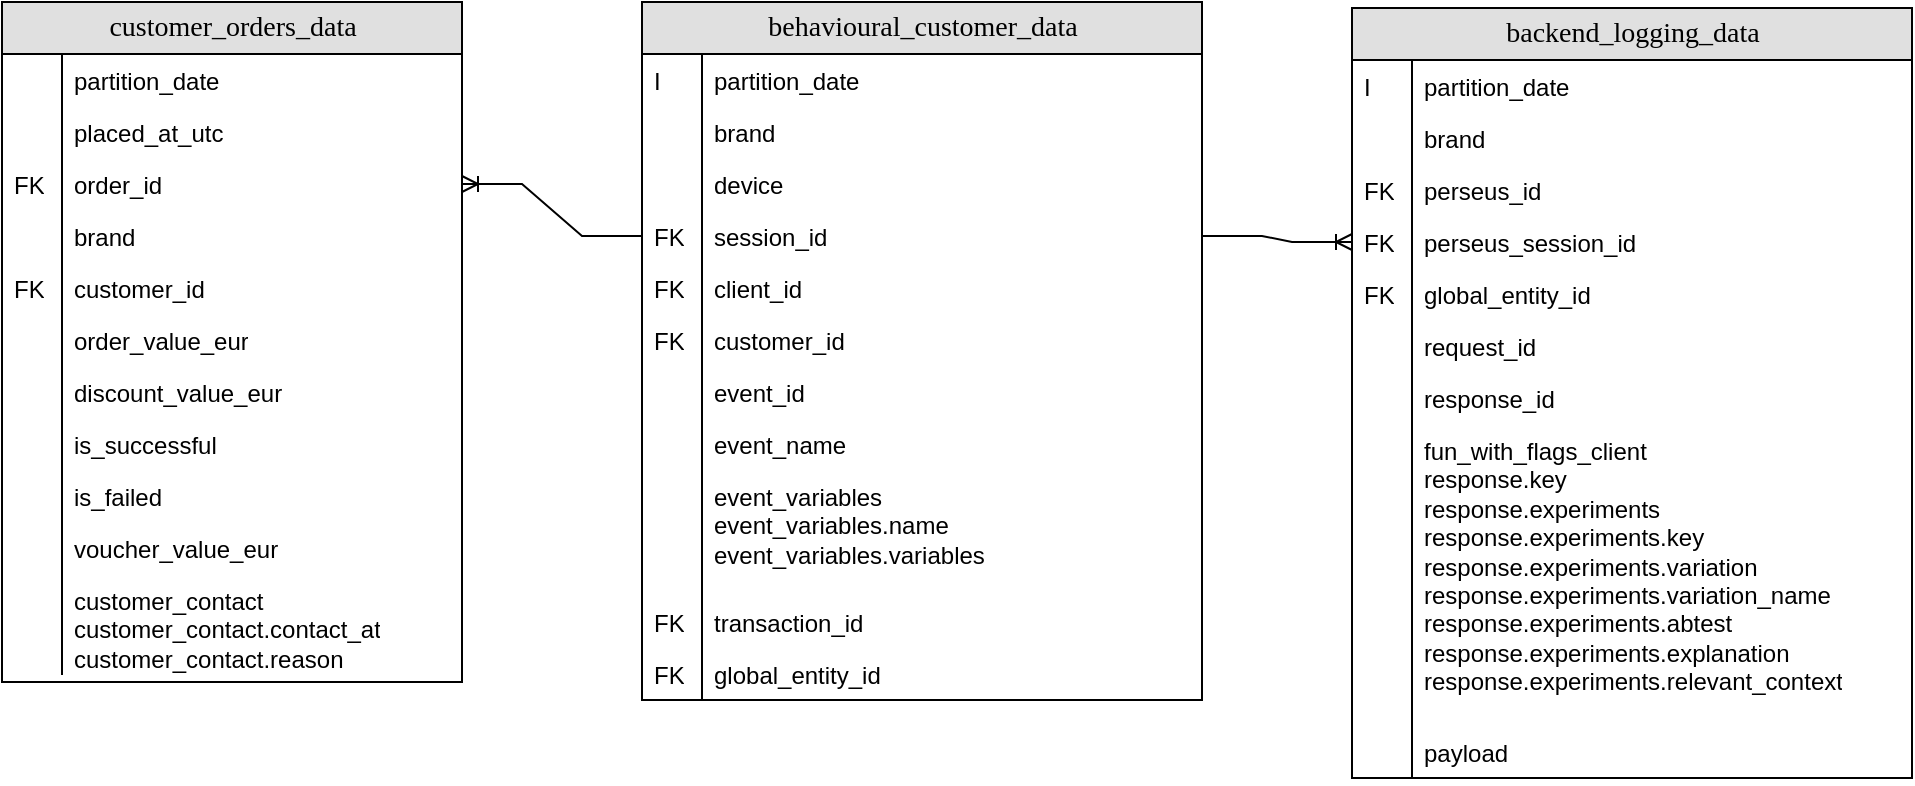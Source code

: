 <mxfile version="25.0.3" pages="7">
  <diagram name="Given Entities" id="e56a1550-8fbb-45ad-956c-1786394a9013">
    <mxGraphModel dx="1405" dy="613" grid="0" gridSize="10" guides="1" tooltips="1" connect="1" arrows="1" fold="1" page="1" pageScale="1" pageWidth="1100" pageHeight="850" background="none" math="0" shadow="0">
      <root>
        <mxCell id="0" />
        <mxCell id="1" parent="0" />
        <mxCell id="2e49270ec7c68f3f-8" value="behavioural_customer_data" style="swimlane;html=1;fontStyle=0;childLayout=stackLayout;horizontal=1;startSize=26;fillColor=#e0e0e0;horizontalStack=0;resizeParent=1;resizeLast=0;collapsible=1;marginBottom=0;swimlaneFillColor=#ffffff;align=center;rounded=0;shadow=0;comic=0;labelBackgroundColor=none;strokeWidth=1;fontFamily=Verdana;fontSize=14;swimlaneLine=1;" parent="1" vertex="1">
          <mxGeometry x="383" y="55" width="280" height="349" as="geometry" />
        </mxCell>
        <mxCell id="Wa64s64zVnO_RpOAY_or-7" value="partition_date" style="shape=partialRectangle;top=0;left=0;right=0;bottom=0;html=1;align=left;verticalAlign=top;fillColor=none;spacingLeft=34;spacingRight=4;whiteSpace=wrap;overflow=hidden;rotatable=0;points=[[0,0.5],[1,0.5]];portConstraint=eastwest;dropTarget=0;" parent="2e49270ec7c68f3f-8" vertex="1">
          <mxGeometry y="26" width="280" height="26" as="geometry" />
        </mxCell>
        <mxCell id="Wa64s64zVnO_RpOAY_or-8" value="&lt;div&gt;I&lt;/div&gt;" style="shape=partialRectangle;top=0;left=0;bottom=0;html=1;fillColor=none;align=left;verticalAlign=top;spacingLeft=4;spacingRight=4;whiteSpace=wrap;overflow=hidden;rotatable=0;points=[];portConstraint=eastwest;part=1;" parent="Wa64s64zVnO_RpOAY_or-7" vertex="1" connectable="0">
          <mxGeometry width="30" height="26" as="geometry" />
        </mxCell>
        <mxCell id="2e49270ec7c68f3f-13" value="brand" style="shape=partialRectangle;top=0;left=0;right=0;bottom=0;html=1;align=left;verticalAlign=top;fillColor=none;spacingLeft=34;spacingRight=4;whiteSpace=wrap;overflow=hidden;rotatable=0;points=[[0,0.5],[1,0.5]];portConstraint=eastwest;dropTarget=0;" parent="2e49270ec7c68f3f-8" vertex="1">
          <mxGeometry y="52" width="280" height="26" as="geometry" />
        </mxCell>
        <mxCell id="2e49270ec7c68f3f-14" value="" style="shape=partialRectangle;top=0;left=0;bottom=0;html=1;fillColor=none;align=left;verticalAlign=top;spacingLeft=4;spacingRight=4;whiteSpace=wrap;overflow=hidden;rotatable=0;points=[];portConstraint=eastwest;part=1;" parent="2e49270ec7c68f3f-13" vertex="1" connectable="0">
          <mxGeometry width="30" height="26" as="geometry" />
        </mxCell>
        <mxCell id="Wa64s64zVnO_RpOAY_or-9" value="device" style="shape=partialRectangle;top=0;left=0;right=0;bottom=0;html=1;align=left;verticalAlign=top;fillColor=none;spacingLeft=34;spacingRight=4;whiteSpace=wrap;overflow=hidden;rotatable=0;points=[[0,0.5],[1,0.5]];portConstraint=eastwest;dropTarget=0;" parent="2e49270ec7c68f3f-8" vertex="1">
          <mxGeometry y="78" width="280" height="26" as="geometry" />
        </mxCell>
        <mxCell id="Wa64s64zVnO_RpOAY_or-10" value="&lt;div&gt;&lt;br&gt;&lt;/div&gt;" style="shape=partialRectangle;top=0;left=0;bottom=0;html=1;fillColor=none;align=left;verticalAlign=top;spacingLeft=4;spacingRight=4;whiteSpace=wrap;overflow=hidden;rotatable=0;points=[];portConstraint=eastwest;part=1;" parent="Wa64s64zVnO_RpOAY_or-9" vertex="1" connectable="0">
          <mxGeometry width="30" height="26" as="geometry" />
        </mxCell>
        <mxCell id="1n-T24wSKLrqhe74aDSG-1" value="session_id" style="shape=partialRectangle;top=0;left=0;right=0;bottom=0;html=1;align=left;verticalAlign=top;fillColor=none;spacingLeft=34;spacingRight=4;whiteSpace=wrap;overflow=hidden;rotatable=0;points=[[0,0.5],[1,0.5]];portConstraint=eastwest;dropTarget=0;" vertex="1" parent="2e49270ec7c68f3f-8">
          <mxGeometry y="104" width="280" height="26" as="geometry" />
        </mxCell>
        <mxCell id="1n-T24wSKLrqhe74aDSG-2" value="FK&lt;div&gt;&lt;br&gt;&lt;/div&gt;" style="shape=partialRectangle;top=0;left=0;bottom=0;html=1;fillColor=none;align=left;verticalAlign=top;spacingLeft=4;spacingRight=4;whiteSpace=wrap;overflow=hidden;rotatable=0;points=[];portConstraint=eastwest;part=1;" vertex="1" connectable="0" parent="1n-T24wSKLrqhe74aDSG-1">
          <mxGeometry width="30" height="26" as="geometry" />
        </mxCell>
        <mxCell id="2e49270ec7c68f3f-15" value="client_id" style="shape=partialRectangle;top=0;left=0;right=0;bottom=0;html=1;align=left;verticalAlign=top;fillColor=none;spacingLeft=34;spacingRight=4;whiteSpace=wrap;overflow=hidden;rotatable=0;points=[[0,0.5],[1,0.5]];portConstraint=eastwest;dropTarget=0;" parent="2e49270ec7c68f3f-8" vertex="1">
          <mxGeometry y="130" width="280" height="26" as="geometry" />
        </mxCell>
        <mxCell id="2e49270ec7c68f3f-16" value="FK" style="shape=partialRectangle;top=0;left=0;bottom=0;html=1;fillColor=none;align=left;verticalAlign=top;spacingLeft=4;spacingRight=4;whiteSpace=wrap;overflow=hidden;rotatable=0;points=[];portConstraint=eastwest;part=1;" parent="2e49270ec7c68f3f-15" vertex="1" connectable="0">
          <mxGeometry width="30" height="26" as="geometry" />
        </mxCell>
        <mxCell id="2e49270ec7c68f3f-11" value="customer_id" style="shape=partialRectangle;top=0;left=0;right=0;bottom=0;html=1;align=left;verticalAlign=top;fillColor=none;spacingLeft=34;spacingRight=4;whiteSpace=wrap;overflow=hidden;rotatable=0;points=[[0,0.5],[1,0.5]];portConstraint=eastwest;dropTarget=0;" parent="2e49270ec7c68f3f-8" vertex="1">
          <mxGeometry y="156" width="280" height="26" as="geometry" />
        </mxCell>
        <mxCell id="2e49270ec7c68f3f-12" value="FK&lt;div&gt;&lt;br&gt;&lt;/div&gt;" style="shape=partialRectangle;top=0;left=0;bottom=0;html=1;fillColor=none;align=left;verticalAlign=top;spacingLeft=4;spacingRight=4;whiteSpace=wrap;overflow=hidden;rotatable=0;points=[];portConstraint=eastwest;part=1;" parent="2e49270ec7c68f3f-11" vertex="1" connectable="0">
          <mxGeometry width="30" height="26" as="geometry" />
        </mxCell>
        <mxCell id="Wa64s64zVnO_RpOAY_or-1" value="event_id" style="shape=partialRectangle;top=0;left=0;right=0;bottom=0;html=1;align=left;verticalAlign=top;fillColor=none;spacingLeft=34;spacingRight=4;whiteSpace=wrap;overflow=hidden;rotatable=0;points=[[0,0.5],[1,0.5]];portConstraint=eastwest;dropTarget=0;" parent="2e49270ec7c68f3f-8" vertex="1">
          <mxGeometry y="182" width="280" height="26" as="geometry" />
        </mxCell>
        <mxCell id="Wa64s64zVnO_RpOAY_or-2" value="" style="shape=partialRectangle;top=0;left=0;bottom=0;html=1;fillColor=none;align=left;verticalAlign=top;spacingLeft=4;spacingRight=4;whiteSpace=wrap;overflow=hidden;rotatable=0;points=[];portConstraint=eastwest;part=1;" parent="Wa64s64zVnO_RpOAY_or-1" vertex="1" connectable="0">
          <mxGeometry width="30" height="26" as="geometry" />
        </mxCell>
        <mxCell id="Wa64s64zVnO_RpOAY_or-3" value="event_name" style="shape=partialRectangle;top=0;left=0;right=0;bottom=0;html=1;align=left;verticalAlign=top;fillColor=none;spacingLeft=34;spacingRight=4;whiteSpace=wrap;overflow=hidden;rotatable=0;points=[[0,0.5],[1,0.5]];portConstraint=eastwest;dropTarget=0;" parent="2e49270ec7c68f3f-8" vertex="1">
          <mxGeometry y="208" width="280" height="26" as="geometry" />
        </mxCell>
        <mxCell id="Wa64s64zVnO_RpOAY_or-4" value="" style="shape=partialRectangle;top=0;left=0;bottom=0;html=1;fillColor=none;align=left;verticalAlign=top;spacingLeft=4;spacingRight=4;whiteSpace=wrap;overflow=hidden;rotatable=0;points=[];portConstraint=eastwest;part=1;" parent="Wa64s64zVnO_RpOAY_or-3" vertex="1" connectable="0">
          <mxGeometry width="30" height="26" as="geometry" />
        </mxCell>
        <mxCell id="Wa64s64zVnO_RpOAY_or-5" value="&lt;div&gt;event_variables&lt;/div&gt;event_variables.name&lt;div&gt;event_variables.variables&lt;/div&gt;" style="shape=partialRectangle;top=0;left=0;right=0;bottom=0;html=1;align=left;verticalAlign=top;fillColor=none;spacingLeft=34;spacingRight=4;whiteSpace=wrap;overflow=hidden;rotatable=0;points=[[0,0.5],[1,0.5]];portConstraint=eastwest;dropTarget=0;fontStyle=0" parent="2e49270ec7c68f3f-8" vertex="1">
          <mxGeometry y="234" width="280" height="63" as="geometry" />
        </mxCell>
        <mxCell id="Wa64s64zVnO_RpOAY_or-6" value="" style="shape=partialRectangle;top=0;left=0;bottom=0;html=1;fillColor=none;align=left;verticalAlign=top;spacingLeft=4;spacingRight=4;whiteSpace=wrap;overflow=hidden;rotatable=0;points=[];portConstraint=eastwest;part=1;" parent="Wa64s64zVnO_RpOAY_or-5" vertex="1" connectable="0">
          <mxGeometry width="30" height="63.0" as="geometry" />
        </mxCell>
        <mxCell id="Wa64s64zVnO_RpOAY_or-53" value="transaction_id" style="shape=partialRectangle;top=0;left=0;right=0;bottom=0;html=1;align=left;verticalAlign=top;fillColor=none;spacingLeft=34;spacingRight=4;whiteSpace=wrap;overflow=hidden;rotatable=0;points=[[0,0.5],[1,0.5]];portConstraint=eastwest;dropTarget=0;" parent="2e49270ec7c68f3f-8" vertex="1">
          <mxGeometry y="297" width="280" height="26" as="geometry" />
        </mxCell>
        <mxCell id="Wa64s64zVnO_RpOAY_or-54" value="FK" style="shape=partialRectangle;top=0;left=0;bottom=0;html=1;fillColor=none;align=left;verticalAlign=top;spacingLeft=4;spacingRight=4;whiteSpace=wrap;overflow=hidden;rotatable=0;points=[];portConstraint=eastwest;part=1;" parent="Wa64s64zVnO_RpOAY_or-53" vertex="1" connectable="0">
          <mxGeometry width="30" height="26" as="geometry" />
        </mxCell>
        <mxCell id="Wa64s64zVnO_RpOAY_or-51" value="global_entity_id" style="shape=partialRectangle;top=0;left=0;right=0;bottom=0;html=1;align=left;verticalAlign=top;fillColor=none;spacingLeft=34;spacingRight=4;whiteSpace=wrap;overflow=hidden;rotatable=0;points=[[0,0.5],[1,0.5]];portConstraint=eastwest;dropTarget=0;" parent="2e49270ec7c68f3f-8" vertex="1">
          <mxGeometry y="323" width="280" height="26" as="geometry" />
        </mxCell>
        <mxCell id="Wa64s64zVnO_RpOAY_or-52" value="FK" style="shape=partialRectangle;top=0;left=0;bottom=0;html=1;fillColor=none;align=left;verticalAlign=top;spacingLeft=4;spacingRight=4;whiteSpace=wrap;overflow=hidden;rotatable=0;points=[];portConstraint=eastwest;part=1;" parent="Wa64s64zVnO_RpOAY_or-51" vertex="1" connectable="0">
          <mxGeometry width="30" height="26" as="geometry" />
        </mxCell>
        <mxCell id="Wa64s64zVnO_RpOAY_or-11" value="backend_logging_data" style="swimlane;html=1;fontStyle=0;childLayout=stackLayout;horizontal=1;startSize=26;fillColor=#e0e0e0;horizontalStack=0;resizeParent=1;resizeLast=0;collapsible=1;marginBottom=0;swimlaneFillColor=#ffffff;align=center;rounded=0;shadow=0;comic=0;labelBackgroundColor=none;strokeWidth=1;fontFamily=Verdana;fontSize=14;swimlaneLine=1;" parent="1" vertex="1">
          <mxGeometry x="738" y="58" width="280" height="385" as="geometry" />
        </mxCell>
        <mxCell id="Wa64s64zVnO_RpOAY_or-14" value="partition_date" style="shape=partialRectangle;top=0;left=0;right=0;bottom=0;html=1;align=left;verticalAlign=top;fillColor=none;spacingLeft=34;spacingRight=4;whiteSpace=wrap;overflow=hidden;rotatable=0;points=[[0,0.5],[1,0.5]];portConstraint=eastwest;dropTarget=0;" parent="Wa64s64zVnO_RpOAY_or-11" vertex="1">
          <mxGeometry y="26" width="280" height="26" as="geometry" />
        </mxCell>
        <mxCell id="Wa64s64zVnO_RpOAY_or-15" value="&lt;div&gt;I&lt;/div&gt;" style="shape=partialRectangle;top=0;left=0;bottom=0;html=1;fillColor=none;align=left;verticalAlign=top;spacingLeft=4;spacingRight=4;whiteSpace=wrap;overflow=hidden;rotatable=0;points=[];portConstraint=eastwest;part=1;" parent="Wa64s64zVnO_RpOAY_or-14" vertex="1" connectable="0">
          <mxGeometry width="30" height="26" as="geometry" />
        </mxCell>
        <mxCell id="Wa64s64zVnO_RpOAY_or-20" value="brand" style="shape=partialRectangle;top=0;left=0;right=0;bottom=0;html=1;align=left;verticalAlign=top;fillColor=none;spacingLeft=34;spacingRight=4;whiteSpace=wrap;overflow=hidden;rotatable=0;points=[[0,0.5],[1,0.5]];portConstraint=eastwest;dropTarget=0;" parent="Wa64s64zVnO_RpOAY_or-11" vertex="1">
          <mxGeometry y="52" width="280" height="26" as="geometry" />
        </mxCell>
        <mxCell id="Wa64s64zVnO_RpOAY_or-21" value="" style="shape=partialRectangle;top=0;left=0;bottom=0;html=1;fillColor=none;align=left;verticalAlign=top;spacingLeft=4;spacingRight=4;whiteSpace=wrap;overflow=hidden;rotatable=0;points=[];portConstraint=eastwest;part=1;" parent="Wa64s64zVnO_RpOAY_or-20" vertex="1" connectable="0">
          <mxGeometry width="30" height="26" as="geometry" />
        </mxCell>
        <mxCell id="Wa64s64zVnO_RpOAY_or-16" value="perseus_id" style="shape=partialRectangle;top=0;left=0;right=0;bottom=0;html=1;align=left;verticalAlign=top;fillColor=none;spacingLeft=34;spacingRight=4;whiteSpace=wrap;overflow=hidden;rotatable=0;points=[[0,0.5],[1,0.5]];portConstraint=eastwest;dropTarget=0;" parent="Wa64s64zVnO_RpOAY_or-11" vertex="1">
          <mxGeometry y="78" width="280" height="26" as="geometry" />
        </mxCell>
        <mxCell id="Wa64s64zVnO_RpOAY_or-17" value="&lt;div&gt;FK&lt;/div&gt;" style="shape=partialRectangle;top=0;left=0;bottom=0;html=1;fillColor=none;align=left;verticalAlign=top;spacingLeft=4;spacingRight=4;whiteSpace=wrap;overflow=hidden;rotatable=0;points=[];portConstraint=eastwest;part=1;" parent="Wa64s64zVnO_RpOAY_or-16" vertex="1" connectable="0">
          <mxGeometry width="30" height="26" as="geometry" />
        </mxCell>
        <mxCell id="Wa64s64zVnO_RpOAY_or-18" value="perseus_session_id" style="shape=partialRectangle;top=0;left=0;right=0;bottom=0;html=1;align=left;verticalAlign=top;fillColor=none;spacingLeft=34;spacingRight=4;whiteSpace=wrap;overflow=hidden;rotatable=0;points=[[0,0.5],[1,0.5]];portConstraint=eastwest;dropTarget=0;" parent="Wa64s64zVnO_RpOAY_or-11" vertex="1">
          <mxGeometry y="104" width="280" height="26" as="geometry" />
        </mxCell>
        <mxCell id="Wa64s64zVnO_RpOAY_or-19" value="FK&lt;div&gt;&lt;br&gt;&lt;/div&gt;" style="shape=partialRectangle;top=0;left=0;bottom=0;html=1;fillColor=none;align=left;verticalAlign=top;spacingLeft=4;spacingRight=4;whiteSpace=wrap;overflow=hidden;rotatable=0;points=[];portConstraint=eastwest;part=1;" parent="Wa64s64zVnO_RpOAY_or-18" vertex="1" connectable="0">
          <mxGeometry width="30" height="26" as="geometry" />
        </mxCell>
        <mxCell id="Wa64s64zVnO_RpOAY_or-22" value="global_entity_id" style="shape=partialRectangle;top=0;left=0;right=0;bottom=0;html=1;align=left;verticalAlign=top;fillColor=none;spacingLeft=34;spacingRight=4;whiteSpace=wrap;overflow=hidden;rotatable=0;points=[[0,0.5],[1,0.5]];portConstraint=eastwest;dropTarget=0;" parent="Wa64s64zVnO_RpOAY_or-11" vertex="1">
          <mxGeometry y="130" width="280" height="26" as="geometry" />
        </mxCell>
        <mxCell id="Wa64s64zVnO_RpOAY_or-23" value="FK" style="shape=partialRectangle;top=0;left=0;bottom=0;html=1;fillColor=none;align=left;verticalAlign=top;spacingLeft=4;spacingRight=4;whiteSpace=wrap;overflow=hidden;rotatable=0;points=[];portConstraint=eastwest;part=1;" parent="Wa64s64zVnO_RpOAY_or-22" vertex="1" connectable="0">
          <mxGeometry width="30" height="26" as="geometry" />
        </mxCell>
        <mxCell id="Wa64s64zVnO_RpOAY_or-24" value="request_id" style="shape=partialRectangle;top=0;left=0;right=0;bottom=0;html=1;align=left;verticalAlign=top;fillColor=none;spacingLeft=34;spacingRight=4;whiteSpace=wrap;overflow=hidden;rotatable=0;points=[[0,0.5],[1,0.5]];portConstraint=eastwest;dropTarget=0;" parent="Wa64s64zVnO_RpOAY_or-11" vertex="1">
          <mxGeometry y="156" width="280" height="26" as="geometry" />
        </mxCell>
        <mxCell id="Wa64s64zVnO_RpOAY_or-25" value="" style="shape=partialRectangle;top=0;left=0;bottom=0;html=1;fillColor=none;align=left;verticalAlign=top;spacingLeft=4;spacingRight=4;whiteSpace=wrap;overflow=hidden;rotatable=0;points=[];portConstraint=eastwest;part=1;" parent="Wa64s64zVnO_RpOAY_or-24" vertex="1" connectable="0">
          <mxGeometry width="30" height="26" as="geometry" />
        </mxCell>
        <mxCell id="1n-T24wSKLrqhe74aDSG-11" value="response_id" style="shape=partialRectangle;top=0;left=0;right=0;bottom=0;html=1;align=left;verticalAlign=top;fillColor=none;spacingLeft=34;spacingRight=4;whiteSpace=wrap;overflow=hidden;rotatable=0;points=[[0,0.5],[1,0.5]];portConstraint=eastwest;dropTarget=0;" vertex="1" parent="Wa64s64zVnO_RpOAY_or-11">
          <mxGeometry y="182" width="280" height="26" as="geometry" />
        </mxCell>
        <mxCell id="1n-T24wSKLrqhe74aDSG-12" value="" style="shape=partialRectangle;top=0;left=0;bottom=0;html=1;fillColor=none;align=left;verticalAlign=top;spacingLeft=4;spacingRight=4;whiteSpace=wrap;overflow=hidden;rotatable=0;points=[];portConstraint=eastwest;part=1;" vertex="1" connectable="0" parent="1n-T24wSKLrqhe74aDSG-11">
          <mxGeometry width="30" height="26" as="geometry" />
        </mxCell>
        <mxCell id="Wa64s64zVnO_RpOAY_or-26" value="fun_with_flags_client&lt;div&gt;response.key&lt;/div&gt;&lt;div&gt;response.experiments&lt;/div&gt;&lt;div&gt;response.experiments.key&lt;/div&gt;&lt;div&gt;response.experiments.variation&lt;/div&gt;&lt;div&gt;response.experiments.variation_name&lt;/div&gt;&lt;div&gt;response.experiments.abtest&lt;/div&gt;&lt;div&gt;response.experiments.explanation&lt;/div&gt;&lt;div&gt;response.experiments.relevant_context&lt;/div&gt;" style="shape=partialRectangle;top=0;left=0;right=0;bottom=0;html=1;align=left;verticalAlign=top;fillColor=none;spacingLeft=34;spacingRight=4;whiteSpace=wrap;overflow=hidden;rotatable=0;points=[[0,0.5],[1,0.5]];portConstraint=eastwest;dropTarget=0;" parent="Wa64s64zVnO_RpOAY_or-11" vertex="1">
          <mxGeometry y="208" width="280" height="151" as="geometry" />
        </mxCell>
        <mxCell id="Wa64s64zVnO_RpOAY_or-27" value="" style="shape=partialRectangle;top=0;left=0;bottom=0;html=1;fillColor=none;align=left;verticalAlign=top;spacingLeft=4;spacingRight=4;whiteSpace=wrap;overflow=hidden;rotatable=0;points=[];portConstraint=eastwest;part=1;" parent="Wa64s64zVnO_RpOAY_or-26" vertex="1" connectable="0">
          <mxGeometry width="30" height="151" as="geometry" />
        </mxCell>
        <mxCell id="Wa64s64zVnO_RpOAY_or-28" value="payload" style="shape=partialRectangle;top=0;left=0;right=0;bottom=0;html=1;align=left;verticalAlign=top;fillColor=none;spacingLeft=34;spacingRight=4;whiteSpace=wrap;overflow=hidden;rotatable=0;points=[[0,0.5],[1,0.5]];portConstraint=eastwest;dropTarget=0;" parent="Wa64s64zVnO_RpOAY_or-11" vertex="1">
          <mxGeometry y="359" width="280" height="26" as="geometry" />
        </mxCell>
        <mxCell id="Wa64s64zVnO_RpOAY_or-29" value="" style="shape=partialRectangle;top=0;left=0;bottom=0;html=1;fillColor=none;align=left;verticalAlign=top;spacingLeft=4;spacingRight=4;whiteSpace=wrap;overflow=hidden;rotatable=0;points=[];portConstraint=eastwest;part=1;" parent="Wa64s64zVnO_RpOAY_or-28" vertex="1" connectable="0">
          <mxGeometry width="30" height="26" as="geometry" />
        </mxCell>
        <mxCell id="Wa64s64zVnO_RpOAY_or-30" value="customer_orders_data" style="swimlane;html=1;fontStyle=0;childLayout=stackLayout;horizontal=1;startSize=26;fillColor=#e0e0e0;horizontalStack=0;resizeParent=1;resizeLast=0;collapsible=1;marginBottom=0;swimlaneFillColor=#ffffff;align=center;rounded=0;shadow=0;comic=0;labelBackgroundColor=none;strokeWidth=1;fontFamily=Verdana;fontSize=14;swimlaneLine=1;" parent="1" vertex="1">
          <mxGeometry x="63" y="55" width="230" height="340" as="geometry" />
        </mxCell>
        <mxCell id="Wa64s64zVnO_RpOAY_or-33" value="partition_date" style="shape=partialRectangle;top=0;left=0;right=0;bottom=0;html=1;align=left;verticalAlign=top;fillColor=none;spacingLeft=34;spacingRight=4;whiteSpace=wrap;overflow=hidden;rotatable=0;points=[[0,0.5],[1,0.5]];portConstraint=eastwest;dropTarget=0;" parent="Wa64s64zVnO_RpOAY_or-30" vertex="1">
          <mxGeometry y="26" width="230" height="26" as="geometry" />
        </mxCell>
        <mxCell id="Wa64s64zVnO_RpOAY_or-34" value="&lt;div&gt;&lt;br&gt;&lt;/div&gt;" style="shape=partialRectangle;top=0;left=0;bottom=0;html=1;fillColor=none;align=left;verticalAlign=top;spacingLeft=4;spacingRight=4;whiteSpace=wrap;overflow=hidden;rotatable=0;points=[];portConstraint=eastwest;part=1;" parent="Wa64s64zVnO_RpOAY_or-33" vertex="1" connectable="0">
          <mxGeometry width="30" height="26" as="geometry" />
        </mxCell>
        <mxCell id="Wa64s64zVnO_RpOAY_or-35" value="placed_at_utc" style="shape=partialRectangle;top=0;left=0;right=0;bottom=0;html=1;align=left;verticalAlign=top;fillColor=none;spacingLeft=34;spacingRight=4;whiteSpace=wrap;overflow=hidden;rotatable=0;points=[[0,0.5],[1,0.5]];portConstraint=eastwest;dropTarget=0;" parent="Wa64s64zVnO_RpOAY_or-30" vertex="1">
          <mxGeometry y="52" width="230" height="26" as="geometry" />
        </mxCell>
        <mxCell id="Wa64s64zVnO_RpOAY_or-36" value="&lt;div&gt;&lt;br&gt;&lt;/div&gt;" style="shape=partialRectangle;top=0;left=0;bottom=0;html=1;fillColor=none;align=left;verticalAlign=top;spacingLeft=4;spacingRight=4;whiteSpace=wrap;overflow=hidden;rotatable=0;points=[];portConstraint=eastwest;part=1;" parent="Wa64s64zVnO_RpOAY_or-35" vertex="1" connectable="0">
          <mxGeometry width="30" height="26" as="geometry" />
        </mxCell>
        <mxCell id="Wa64s64zVnO_RpOAY_or-37" value="order_id" style="shape=partialRectangle;top=0;left=0;right=0;bottom=0;html=1;align=left;verticalAlign=top;fillColor=none;spacingLeft=34;spacingRight=4;whiteSpace=wrap;overflow=hidden;rotatable=0;points=[[0,0.5],[1,0.5]];portConstraint=eastwest;dropTarget=0;" parent="Wa64s64zVnO_RpOAY_or-30" vertex="1">
          <mxGeometry y="78" width="230" height="26" as="geometry" />
        </mxCell>
        <mxCell id="Wa64s64zVnO_RpOAY_or-38" value="FK&lt;div&gt;&lt;br&gt;&lt;/div&gt;" style="shape=partialRectangle;top=0;left=0;bottom=0;html=1;fillColor=none;align=left;verticalAlign=top;spacingLeft=4;spacingRight=4;whiteSpace=wrap;overflow=hidden;rotatable=0;points=[];portConstraint=eastwest;part=1;" parent="Wa64s64zVnO_RpOAY_or-37" vertex="1" connectable="0">
          <mxGeometry width="30" height="26" as="geometry" />
        </mxCell>
        <mxCell id="Wa64s64zVnO_RpOAY_or-39" value="brand" style="shape=partialRectangle;top=0;left=0;right=0;bottom=0;html=1;align=left;verticalAlign=top;fillColor=none;spacingLeft=34;spacingRight=4;whiteSpace=wrap;overflow=hidden;rotatable=0;points=[[0,0.5],[1,0.5]];portConstraint=eastwest;dropTarget=0;" parent="Wa64s64zVnO_RpOAY_or-30" vertex="1">
          <mxGeometry y="104" width="230" height="26" as="geometry" />
        </mxCell>
        <mxCell id="Wa64s64zVnO_RpOAY_or-40" value="" style="shape=partialRectangle;top=0;left=0;bottom=0;html=1;fillColor=none;align=left;verticalAlign=top;spacingLeft=4;spacingRight=4;whiteSpace=wrap;overflow=hidden;rotatable=0;points=[];portConstraint=eastwest;part=1;" parent="Wa64s64zVnO_RpOAY_or-39" vertex="1" connectable="0">
          <mxGeometry width="30" height="26" as="geometry" />
        </mxCell>
        <mxCell id="1n-T24wSKLrqhe74aDSG-15" value="customer_id" style="shape=partialRectangle;top=0;left=0;right=0;bottom=0;html=1;align=left;verticalAlign=top;fillColor=none;spacingLeft=34;spacingRight=4;whiteSpace=wrap;overflow=hidden;rotatable=0;points=[[0,0.5],[1,0.5]];portConstraint=eastwest;dropTarget=0;" vertex="1" parent="Wa64s64zVnO_RpOAY_or-30">
          <mxGeometry y="130" width="230" height="26" as="geometry" />
        </mxCell>
        <mxCell id="1n-T24wSKLrqhe74aDSG-16" value="FK&lt;div&gt;&lt;br&gt;&lt;/div&gt;" style="shape=partialRectangle;top=0;left=0;bottom=0;html=1;fillColor=none;align=left;verticalAlign=top;spacingLeft=4;spacingRight=4;whiteSpace=wrap;overflow=hidden;rotatable=0;points=[];portConstraint=eastwest;part=1;" vertex="1" connectable="0" parent="1n-T24wSKLrqhe74aDSG-15">
          <mxGeometry width="30" height="26" as="geometry" />
        </mxCell>
        <mxCell id="Wa64s64zVnO_RpOAY_or-45" value="order_value_eur" style="shape=partialRectangle;top=0;left=0;right=0;bottom=0;html=1;align=left;verticalAlign=top;fillColor=none;spacingLeft=34;spacingRight=4;whiteSpace=wrap;overflow=hidden;rotatable=0;points=[[0,0.5],[1,0.5]];portConstraint=eastwest;dropTarget=0;" parent="Wa64s64zVnO_RpOAY_or-30" vertex="1">
          <mxGeometry y="156" width="230" height="26" as="geometry" />
        </mxCell>
        <mxCell id="Wa64s64zVnO_RpOAY_or-46" value="" style="shape=partialRectangle;top=0;left=0;bottom=0;html=1;fillColor=none;align=left;verticalAlign=top;spacingLeft=4;spacingRight=4;whiteSpace=wrap;overflow=hidden;rotatable=0;points=[];portConstraint=eastwest;part=1;" parent="Wa64s64zVnO_RpOAY_or-45" vertex="1" connectable="0">
          <mxGeometry width="30" height="26" as="geometry" />
        </mxCell>
        <mxCell id="Wa64s64zVnO_RpOAY_or-47" value="discount_value_eur" style="shape=partialRectangle;top=0;left=0;right=0;bottom=0;html=1;align=left;verticalAlign=top;fillColor=none;spacingLeft=34;spacingRight=4;whiteSpace=wrap;overflow=hidden;rotatable=0;points=[[0,0.5],[1,0.5]];portConstraint=eastwest;dropTarget=0;" parent="Wa64s64zVnO_RpOAY_or-30" vertex="1">
          <mxGeometry y="182" width="230" height="26" as="geometry" />
        </mxCell>
        <mxCell id="Wa64s64zVnO_RpOAY_or-48" value="" style="shape=partialRectangle;top=0;left=0;bottom=0;html=1;fillColor=none;align=left;verticalAlign=top;spacingLeft=4;spacingRight=4;whiteSpace=wrap;overflow=hidden;rotatable=0;points=[];portConstraint=eastwest;part=1;" parent="Wa64s64zVnO_RpOAY_or-47" vertex="1" connectable="0">
          <mxGeometry width="30" height="26" as="geometry" />
        </mxCell>
        <mxCell id="Wa64s64zVnO_RpOAY_or-41" value="is_successful" style="shape=partialRectangle;top=0;left=0;right=0;bottom=0;html=1;align=left;verticalAlign=top;fillColor=none;spacingLeft=34;spacingRight=4;whiteSpace=wrap;overflow=hidden;rotatable=0;points=[[0,0.5],[1,0.5]];portConstraint=eastwest;dropTarget=0;" parent="Wa64s64zVnO_RpOAY_or-30" vertex="1">
          <mxGeometry y="208" width="230" height="26" as="geometry" />
        </mxCell>
        <mxCell id="Wa64s64zVnO_RpOAY_or-42" value="" style="shape=partialRectangle;top=0;left=0;bottom=0;html=1;fillColor=none;align=left;verticalAlign=top;spacingLeft=4;spacingRight=4;whiteSpace=wrap;overflow=hidden;rotatable=0;points=[];portConstraint=eastwest;part=1;" parent="Wa64s64zVnO_RpOAY_or-41" vertex="1" connectable="0">
          <mxGeometry width="30" height="26" as="geometry" />
        </mxCell>
        <mxCell id="Wa64s64zVnO_RpOAY_or-43" value="is_failed" style="shape=partialRectangle;top=0;left=0;right=0;bottom=0;html=1;align=left;verticalAlign=top;fillColor=none;spacingLeft=34;spacingRight=4;whiteSpace=wrap;overflow=hidden;rotatable=0;points=[[0,0.5],[1,0.5]];portConstraint=eastwest;dropTarget=0;" parent="Wa64s64zVnO_RpOAY_or-30" vertex="1">
          <mxGeometry y="234" width="230" height="26" as="geometry" />
        </mxCell>
        <mxCell id="Wa64s64zVnO_RpOAY_or-44" value="" style="shape=partialRectangle;top=0;left=0;bottom=0;html=1;fillColor=none;align=left;verticalAlign=top;spacingLeft=4;spacingRight=4;whiteSpace=wrap;overflow=hidden;rotatable=0;points=[];portConstraint=eastwest;part=1;" parent="Wa64s64zVnO_RpOAY_or-43" vertex="1" connectable="0">
          <mxGeometry width="30" height="26" as="geometry" />
        </mxCell>
        <mxCell id="Wa64s64zVnO_RpOAY_or-59" value="voucher_value_eur" style="shape=partialRectangle;top=0;left=0;right=0;bottom=0;html=1;align=left;verticalAlign=top;fillColor=none;spacingLeft=34;spacingRight=4;whiteSpace=wrap;overflow=hidden;rotatable=0;points=[[0,0.5],[1,0.5]];portConstraint=eastwest;dropTarget=0;" parent="Wa64s64zVnO_RpOAY_or-30" vertex="1">
          <mxGeometry y="260" width="230" height="26" as="geometry" />
        </mxCell>
        <mxCell id="Wa64s64zVnO_RpOAY_or-60" value="" style="shape=partialRectangle;top=0;left=0;bottom=0;html=1;fillColor=none;align=left;verticalAlign=top;spacingLeft=4;spacingRight=4;whiteSpace=wrap;overflow=hidden;rotatable=0;points=[];portConstraint=eastwest;part=1;" parent="Wa64s64zVnO_RpOAY_or-59" vertex="1" connectable="0">
          <mxGeometry width="30" height="26" as="geometry" />
        </mxCell>
        <mxCell id="Wa64s64zVnO_RpOAY_or-61" value="customer_contact&lt;div&gt;customer_contact.contact_at&lt;/div&gt;&lt;div&gt;customer_contact.reason&lt;/div&gt;" style="shape=partialRectangle;top=0;left=0;right=0;bottom=0;html=1;align=left;verticalAlign=top;fillColor=none;spacingLeft=34;spacingRight=4;whiteSpace=wrap;overflow=hidden;rotatable=0;points=[[0,0.5],[1,0.5]];portConstraint=eastwest;dropTarget=0;" parent="Wa64s64zVnO_RpOAY_or-30" vertex="1">
          <mxGeometry y="286" width="230" height="50" as="geometry" />
        </mxCell>
        <mxCell id="Wa64s64zVnO_RpOAY_or-62" value="" style="shape=partialRectangle;top=0;left=0;bottom=0;html=1;fillColor=none;align=left;verticalAlign=top;spacingLeft=4;spacingRight=4;whiteSpace=wrap;overflow=hidden;rotatable=0;points=[];portConstraint=eastwest;part=1;" parent="Wa64s64zVnO_RpOAY_or-61" vertex="1" connectable="0">
          <mxGeometry width="30" height="50" as="geometry" />
        </mxCell>
        <mxCell id="1n-T24wSKLrqhe74aDSG-22" value="" style="edgeStyle=entityRelationEdgeStyle;fontSize=12;html=1;endArrow=ERoneToMany;rounded=0;exitX=1;exitY=0.5;exitDx=0;exitDy=0;entryX=0;entryY=0.5;entryDx=0;entryDy=0;" edge="1" parent="1" source="1n-T24wSKLrqhe74aDSG-1" target="Wa64s64zVnO_RpOAY_or-18">
          <mxGeometry width="100" height="100" relative="1" as="geometry">
            <mxPoint x="481" y="363" as="sourcePoint" />
            <mxPoint x="581" y="263" as="targetPoint" />
          </mxGeometry>
        </mxCell>
        <mxCell id="1n-T24wSKLrqhe74aDSG-23" value="" style="edgeStyle=entityRelationEdgeStyle;fontSize=12;html=1;endArrow=ERoneToMany;rounded=0;entryX=1;entryY=0.5;entryDx=0;entryDy=0;" edge="1" parent="1" source="1n-T24wSKLrqhe74aDSG-1" target="Wa64s64zVnO_RpOAY_or-37">
          <mxGeometry width="100" height="100" relative="1" as="geometry">
            <mxPoint x="481" y="362" as="sourcePoint" />
            <mxPoint x="581" y="262" as="targetPoint" />
          </mxGeometry>
        </mxCell>
      </root>
    </mxGraphModel>
  </diagram>
  <diagram name="Data Model" id="Zfwj0ttEJ1yh-fvI4Sbt">
    <mxGraphModel dx="1674" dy="761" grid="0" gridSize="10" guides="1" tooltips="1" connect="1" arrows="1" fold="1" page="1" pageScale="1" pageWidth="1654" pageHeight="1169" background="none" math="0" shadow="0">
      <root>
        <mxCell id="RLRcMGhXjvX41JJcOewv-0" />
        <mxCell id="RLRcMGhXjvX41JJcOewv-1" parent="RLRcMGhXjvX41JJcOewv-0" />
        <mxCell id="9CFRFMOJRKq2Pfcucj4N-0" value="dim_experiment_variations" style="swimlane;html=1;fontStyle=0;childLayout=stackLayout;horizontal=1;startSize=26;fillColor=#e0e0e0;horizontalStack=0;resizeParent=1;resizeLast=0;collapsible=1;marginBottom=0;swimlaneFillColor=#ffffff;align=center;rounded=0;shadow=0;comic=0;labelBackgroundColor=none;strokeWidth=1;fontFamily=Verdana;fontSize=14;swimlaneLine=1;" parent="RLRcMGhXjvX41JJcOewv-1" vertex="1">
          <mxGeometry x="116" y="70" width="251" height="312" as="geometry" />
        </mxCell>
        <mxCell id="9CFRFMOJRKq2Pfcucj4N-3" value="experiment_id" style="shape=partialRectangle;top=0;left=0;right=0;bottom=0;html=1;align=left;verticalAlign=top;fillColor=none;spacingLeft=34;spacingRight=4;whiteSpace=wrap;overflow=hidden;rotatable=0;points=[[0,0.5],[1,0.5]];portConstraint=eastwest;dropTarget=0;" parent="9CFRFMOJRKq2Pfcucj4N-0" vertex="1">
          <mxGeometry y="26" width="251" height="26" as="geometry" />
        </mxCell>
        <mxCell id="9CFRFMOJRKq2Pfcucj4N-4" value="" style="shape=partialRectangle;top=0;left=0;bottom=0;html=1;fillColor=none;align=left;verticalAlign=top;spacingLeft=4;spacingRight=4;whiteSpace=wrap;overflow=hidden;rotatable=0;points=[];portConstraint=eastwest;part=1;" parent="9CFRFMOJRKq2Pfcucj4N-3" vertex="1" connectable="0">
          <mxGeometry width="30" height="26" as="geometry" />
        </mxCell>
        <mxCell id="xoiNIny7VOKqq7OgOW6o-0" value="experiment_name" style="shape=partialRectangle;top=0;left=0;right=0;bottom=0;html=1;align=left;verticalAlign=top;fillColor=none;spacingLeft=34;spacingRight=4;whiteSpace=wrap;overflow=hidden;rotatable=0;points=[[0,0.5],[1,0.5]];portConstraint=eastwest;dropTarget=0;" parent="9CFRFMOJRKq2Pfcucj4N-0" vertex="1">
          <mxGeometry y="52" width="251" height="26" as="geometry" />
        </mxCell>
        <mxCell id="xoiNIny7VOKqq7OgOW6o-1" value="" style="shape=partialRectangle;top=0;left=0;bottom=0;html=1;fillColor=none;align=left;verticalAlign=top;spacingLeft=4;spacingRight=4;whiteSpace=wrap;overflow=hidden;rotatable=0;points=[];portConstraint=eastwest;part=1;" parent="xoiNIny7VOKqq7OgOW6o-0" vertex="1" connectable="0">
          <mxGeometry width="30" height="26" as="geometry" />
        </mxCell>
        <mxCell id="xoiNIny7VOKqq7OgOW6o-2" value="experiment_status" style="shape=partialRectangle;top=0;left=0;right=0;bottom=0;html=1;align=left;verticalAlign=top;fillColor=none;spacingLeft=34;spacingRight=4;whiteSpace=wrap;overflow=hidden;rotatable=0;points=[[0,0.5],[1,0.5]];portConstraint=eastwest;dropTarget=0;" parent="9CFRFMOJRKq2Pfcucj4N-0" vertex="1">
          <mxGeometry y="78" width="251" height="26" as="geometry" />
        </mxCell>
        <mxCell id="xoiNIny7VOKqq7OgOW6o-3" value="" style="shape=partialRectangle;top=0;left=0;bottom=0;html=1;fillColor=none;align=left;verticalAlign=top;spacingLeft=4;spacingRight=4;whiteSpace=wrap;overflow=hidden;rotatable=0;points=[];portConstraint=eastwest;part=1;" parent="xoiNIny7VOKqq7OgOW6o-2" vertex="1" connectable="0">
          <mxGeometry width="30" height="26" as="geometry" />
        </mxCell>
        <mxCell id="xoiNIny7VOKqq7OgOW6o-4" value="experiment_start_date" style="shape=partialRectangle;top=0;left=0;right=0;bottom=0;html=1;align=left;verticalAlign=top;fillColor=none;spacingLeft=34;spacingRight=4;whiteSpace=wrap;overflow=hidden;rotatable=0;points=[[0,0.5],[1,0.5]];portConstraint=eastwest;dropTarget=0;" parent="9CFRFMOJRKq2Pfcucj4N-0" vertex="1">
          <mxGeometry y="104" width="251" height="26" as="geometry" />
        </mxCell>
        <mxCell id="xoiNIny7VOKqq7OgOW6o-5" value="" style="shape=partialRectangle;top=0;left=0;bottom=0;html=1;fillColor=none;align=left;verticalAlign=top;spacingLeft=4;spacingRight=4;whiteSpace=wrap;overflow=hidden;rotatable=0;points=[];portConstraint=eastwest;part=1;" parent="xoiNIny7VOKqq7OgOW6o-4" vertex="1" connectable="0">
          <mxGeometry width="30" height="26" as="geometry" />
        </mxCell>
        <mxCell id="xoiNIny7VOKqq7OgOW6o-6" value="experiment_end_date" style="shape=partialRectangle;top=0;left=0;right=0;bottom=0;html=1;align=left;verticalAlign=top;fillColor=none;spacingLeft=34;spacingRight=4;whiteSpace=wrap;overflow=hidden;rotatable=0;points=[[0,0.5],[1,0.5]];portConstraint=eastwest;dropTarget=0;" parent="9CFRFMOJRKq2Pfcucj4N-0" vertex="1">
          <mxGeometry y="130" width="251" height="26" as="geometry" />
        </mxCell>
        <mxCell id="xoiNIny7VOKqq7OgOW6o-7" value="" style="shape=partialRectangle;top=0;left=0;bottom=0;html=1;fillColor=none;align=left;verticalAlign=top;spacingLeft=4;spacingRight=4;whiteSpace=wrap;overflow=hidden;rotatable=0;points=[];portConstraint=eastwest;part=1;" parent="xoiNIny7VOKqq7OgOW6o-6" vertex="1" connectable="0">
          <mxGeometry width="30" height="26" as="geometry" />
        </mxCell>
        <mxCell id="9CFRFMOJRKq2Pfcucj4N-5" value="variation_id" style="shape=partialRectangle;top=0;left=0;right=0;bottom=0;html=1;align=left;verticalAlign=top;fillColor=none;spacingLeft=34;spacingRight=4;whiteSpace=wrap;overflow=hidden;rotatable=0;points=[[0,0.5],[1,0.5]];portConstraint=eastwest;dropTarget=0;" parent="9CFRFMOJRKq2Pfcucj4N-0" vertex="1">
          <mxGeometry y="156" width="251" height="26" as="geometry" />
        </mxCell>
        <mxCell id="9CFRFMOJRKq2Pfcucj4N-6" value="" style="shape=partialRectangle;top=0;left=0;bottom=0;html=1;fillColor=none;align=left;verticalAlign=top;spacingLeft=4;spacingRight=4;whiteSpace=wrap;overflow=hidden;rotatable=0;points=[];portConstraint=eastwest;part=1;" parent="9CFRFMOJRKq2Pfcucj4N-5" vertex="1" connectable="0">
          <mxGeometry width="30" height="26" as="geometry" />
        </mxCell>
        <mxCell id="9CFRFMOJRKq2Pfcucj4N-7" value="variation_name" style="shape=partialRectangle;top=0;left=0;right=0;bottom=0;html=1;align=left;verticalAlign=top;fillColor=none;spacingLeft=34;spacingRight=4;whiteSpace=wrap;overflow=hidden;rotatable=0;points=[[0,0.5],[1,0.5]];portConstraint=eastwest;dropTarget=0;" parent="9CFRFMOJRKq2Pfcucj4N-0" vertex="1">
          <mxGeometry y="182" width="251" height="26" as="geometry" />
        </mxCell>
        <mxCell id="9CFRFMOJRKq2Pfcucj4N-8" value="" style="shape=partialRectangle;top=0;left=0;bottom=0;html=1;fillColor=none;align=left;verticalAlign=top;spacingLeft=4;spacingRight=4;whiteSpace=wrap;overflow=hidden;rotatable=0;points=[];portConstraint=eastwest;part=1;" parent="9CFRFMOJRKq2Pfcucj4N-7" vertex="1" connectable="0">
          <mxGeometry width="30" height="26" as="geometry" />
        </mxCell>
        <mxCell id="9CFRFMOJRKq2Pfcucj4N-9" value="variation_description" style="shape=partialRectangle;top=0;left=0;right=0;bottom=0;html=1;align=left;verticalAlign=top;fillColor=none;spacingLeft=34;spacingRight=4;whiteSpace=wrap;overflow=hidden;rotatable=0;points=[[0,0.5],[1,0.5]];portConstraint=eastwest;dropTarget=0;" parent="9CFRFMOJRKq2Pfcucj4N-0" vertex="1">
          <mxGeometry y="208" width="251" height="26" as="geometry" />
        </mxCell>
        <mxCell id="9CFRFMOJRKq2Pfcucj4N-10" value="" style="shape=partialRectangle;top=0;left=0;bottom=0;html=1;fillColor=none;align=left;verticalAlign=top;spacingLeft=4;spacingRight=4;whiteSpace=wrap;overflow=hidden;rotatable=0;points=[];portConstraint=eastwest;part=1;" parent="9CFRFMOJRKq2Pfcucj4N-9" vertex="1" connectable="0">
          <mxGeometry width="30" height="26" as="geometry" />
        </mxCell>
        <mxCell id="9CFRFMOJRKq2Pfcucj4N-11" value="..." style="shape=partialRectangle;top=0;left=0;right=0;bottom=0;html=1;align=left;verticalAlign=top;fillColor=none;spacingLeft=34;spacingRight=4;whiteSpace=wrap;overflow=hidden;rotatable=0;points=[[0,0.5],[1,0.5]];portConstraint=eastwest;dropTarget=0;" parent="9CFRFMOJRKq2Pfcucj4N-0" vertex="1">
          <mxGeometry y="234" width="251" height="26" as="geometry" />
        </mxCell>
        <mxCell id="9CFRFMOJRKq2Pfcucj4N-12" value="" style="shape=partialRectangle;top=0;left=0;bottom=0;html=1;fillColor=none;align=left;verticalAlign=top;spacingLeft=4;spacingRight=4;whiteSpace=wrap;overflow=hidden;rotatable=0;points=[];portConstraint=eastwest;part=1;" parent="9CFRFMOJRKq2Pfcucj4N-11" vertex="1" connectable="0">
          <mxGeometry width="30" height="26" as="geometry" />
        </mxCell>
        <mxCell id="9CFRFMOJRKq2Pfcucj4N-13" value="_valid_from" style="shape=partialRectangle;top=0;left=0;right=0;bottom=0;html=1;align=left;verticalAlign=top;fillColor=none;spacingLeft=34;spacingRight=4;whiteSpace=wrap;overflow=hidden;rotatable=0;points=[[0,0.5],[1,0.5]];portConstraint=eastwest;dropTarget=0;" parent="9CFRFMOJRKq2Pfcucj4N-0" vertex="1">
          <mxGeometry y="260" width="251" height="26" as="geometry" />
        </mxCell>
        <mxCell id="9CFRFMOJRKq2Pfcucj4N-14" value="" style="shape=partialRectangle;top=0;left=0;bottom=0;html=1;fillColor=none;align=left;verticalAlign=top;spacingLeft=4;spacingRight=4;whiteSpace=wrap;overflow=hidden;rotatable=0;points=[];portConstraint=eastwest;part=1;" parent="9CFRFMOJRKq2Pfcucj4N-13" vertex="1" connectable="0">
          <mxGeometry width="30" height="26" as="geometry" />
        </mxCell>
        <mxCell id="9CFRFMOJRKq2Pfcucj4N-15" value="_valid_to" style="shape=partialRectangle;top=0;left=0;right=0;bottom=0;html=1;align=left;verticalAlign=top;fillColor=none;spacingLeft=34;spacingRight=4;whiteSpace=wrap;overflow=hidden;rotatable=0;points=[[0,0.5],[1,0.5]];portConstraint=eastwest;dropTarget=0;" parent="9CFRFMOJRKq2Pfcucj4N-0" vertex="1">
          <mxGeometry y="286" width="251" height="26" as="geometry" />
        </mxCell>
        <mxCell id="9CFRFMOJRKq2Pfcucj4N-16" value="" style="shape=partialRectangle;top=0;left=0;bottom=0;html=1;fillColor=none;align=left;verticalAlign=top;spacingLeft=4;spacingRight=4;whiteSpace=wrap;overflow=hidden;rotatable=0;points=[];portConstraint=eastwest;part=1;" parent="9CFRFMOJRKq2Pfcucj4N-15" vertex="1" connectable="0">
          <mxGeometry width="30" height="26" as="geometry" />
        </mxCell>
        <mxCell id="X7ZV7BtX6u_OYInUNsZu-0" value="fct_experiment_assignments" style="swimlane;html=1;fontStyle=0;childLayout=stackLayout;horizontal=1;startSize=26;fillColor=#e0e0e0;horizontalStack=0;resizeParent=1;resizeLast=0;collapsible=1;marginBottom=0;swimlaneFillColor=#ffffff;align=center;rounded=0;shadow=0;comic=0;labelBackgroundColor=none;strokeWidth=1;fontFamily=Verdana;fontSize=14;swimlaneLine=1;" parent="RLRcMGhXjvX41JJcOewv-1" vertex="1">
          <mxGeometry x="411" y="70" width="290" height="520" as="geometry" />
        </mxCell>
        <mxCell id="X7ZV7BtX6u_OYInUNsZu-3" value="partition_date" style="shape=partialRectangle;top=0;left=0;right=0;bottom=0;html=1;align=left;verticalAlign=top;fillColor=none;spacingLeft=34;spacingRight=4;whiteSpace=wrap;overflow=hidden;rotatable=0;points=[[0,0.5],[1,0.5]];portConstraint=eastwest;dropTarget=0;" parent="X7ZV7BtX6u_OYInUNsZu-0" vertex="1">
          <mxGeometry y="26" width="290" height="26" as="geometry" />
        </mxCell>
        <mxCell id="X7ZV7BtX6u_OYInUNsZu-4" value="" style="shape=partialRectangle;top=0;left=0;bottom=0;html=1;fillColor=none;align=left;verticalAlign=top;spacingLeft=4;spacingRight=4;whiteSpace=wrap;overflow=hidden;rotatable=0;points=[];portConstraint=eastwest;part=1;" parent="X7ZV7BtX6u_OYInUNsZu-3" vertex="1" connectable="0">
          <mxGeometry width="30" height="26" as="geometry" />
        </mxCell>
        <mxCell id="X7ZV7BtX6u_OYInUNsZu-5" value="experiment_id" style="shape=partialRectangle;top=0;left=0;right=0;bottom=0;html=1;align=left;verticalAlign=top;fillColor=none;spacingLeft=34;spacingRight=4;whiteSpace=wrap;overflow=hidden;rotatable=0;points=[[0,0.5],[1,0.5]];portConstraint=eastwest;dropTarget=0;" parent="X7ZV7BtX6u_OYInUNsZu-0" vertex="1">
          <mxGeometry y="52" width="290" height="26" as="geometry" />
        </mxCell>
        <mxCell id="X7ZV7BtX6u_OYInUNsZu-6" value="" style="shape=partialRectangle;top=0;left=0;bottom=0;html=1;fillColor=none;align=left;verticalAlign=top;spacingLeft=4;spacingRight=4;whiteSpace=wrap;overflow=hidden;rotatable=0;points=[];portConstraint=eastwest;part=1;" parent="X7ZV7BtX6u_OYInUNsZu-5" vertex="1" connectable="0">
          <mxGeometry width="30" height="26" as="geometry" />
        </mxCell>
        <mxCell id="X7ZV7BtX6u_OYInUNsZu-7" value="variation_id" style="shape=partialRectangle;top=0;left=0;right=0;bottom=0;html=1;align=left;verticalAlign=top;fillColor=none;spacingLeft=34;spacingRight=4;whiteSpace=wrap;overflow=hidden;rotatable=0;points=[[0,0.5],[1,0.5]];portConstraint=eastwest;dropTarget=0;" parent="X7ZV7BtX6u_OYInUNsZu-0" vertex="1">
          <mxGeometry y="78" width="290" height="26" as="geometry" />
        </mxCell>
        <mxCell id="X7ZV7BtX6u_OYInUNsZu-8" value="" style="shape=partialRectangle;top=0;left=0;bottom=0;html=1;fillColor=none;align=left;verticalAlign=top;spacingLeft=4;spacingRight=4;whiteSpace=wrap;overflow=hidden;rotatable=0;points=[];portConstraint=eastwest;part=1;" parent="X7ZV7BtX6u_OYInUNsZu-7" vertex="1" connectable="0">
          <mxGeometry width="30" height="25" as="geometry" />
        </mxCell>
        <mxCell id="Hy29w0FyFsdL5QyLKuLl-0" value="&lt;div&gt;session_id&lt;/div&gt;" style="shape=partialRectangle;top=0;left=0;right=0;bottom=0;html=1;align=left;verticalAlign=top;fillColor=none;spacingLeft=34;spacingRight=4;whiteSpace=wrap;overflow=hidden;rotatable=0;points=[[0,0.5],[1,0.5]];portConstraint=eastwest;dropTarget=0;" parent="X7ZV7BtX6u_OYInUNsZu-0" vertex="1">
          <mxGeometry y="104" width="290" height="26" as="geometry" />
        </mxCell>
        <mxCell id="Hy29w0FyFsdL5QyLKuLl-1" value="" style="shape=partialRectangle;top=0;left=0;bottom=0;html=1;fillColor=none;align=left;verticalAlign=top;spacingLeft=4;spacingRight=4;whiteSpace=wrap;overflow=hidden;rotatable=0;points=[];portConstraint=eastwest;part=1;" parent="Hy29w0FyFsdL5QyLKuLl-0" vertex="1" connectable="0">
          <mxGeometry width="30" height="26" as="geometry" />
        </mxCell>
        <mxCell id="lb2Jk3R1ijHcmc1vxbD4-0" value="&lt;div&gt;client_id&lt;/div&gt;" style="shape=partialRectangle;top=0;left=0;right=0;bottom=0;html=1;align=left;verticalAlign=top;fillColor=none;spacingLeft=34;spacingRight=4;whiteSpace=wrap;overflow=hidden;rotatable=0;points=[[0,0.5],[1,0.5]];portConstraint=eastwest;dropTarget=0;" parent="X7ZV7BtX6u_OYInUNsZu-0" vertex="1">
          <mxGeometry y="130" width="290" height="26" as="geometry" />
        </mxCell>
        <mxCell id="lb2Jk3R1ijHcmc1vxbD4-1" value="" style="shape=partialRectangle;top=0;left=0;bottom=0;html=1;fillColor=none;align=left;verticalAlign=top;spacingLeft=4;spacingRight=4;whiteSpace=wrap;overflow=hidden;rotatable=0;points=[];portConstraint=eastwest;part=1;" parent="lb2Jk3R1ijHcmc1vxbD4-0" vertex="1" connectable="0">
          <mxGeometry width="30" height="26" as="geometry" />
        </mxCell>
        <mxCell id="X7ZV7BtX6u_OYInUNsZu-11" value="customer_id&lt;div&gt;&lt;br&gt;&lt;/div&gt;" style="shape=partialRectangle;top=0;left=0;right=0;bottom=0;html=1;align=left;verticalAlign=top;fillColor=none;spacingLeft=34;spacingRight=4;whiteSpace=wrap;overflow=hidden;rotatable=0;points=[[0,0.5],[1,0.5]];portConstraint=eastwest;dropTarget=0;" parent="X7ZV7BtX6u_OYInUNsZu-0" vertex="1">
          <mxGeometry y="156" width="290" height="26" as="geometry" />
        </mxCell>
        <mxCell id="X7ZV7BtX6u_OYInUNsZu-12" value="" style="shape=partialRectangle;top=0;left=0;bottom=0;html=1;fillColor=none;align=left;verticalAlign=top;spacingLeft=4;spacingRight=4;whiteSpace=wrap;overflow=hidden;rotatable=0;points=[];portConstraint=eastwest;part=1;" parent="X7ZV7BtX6u_OYInUNsZu-11" vertex="1" connectable="0">
          <mxGeometry width="30" height="26" as="geometry" />
        </mxCell>
        <mxCell id="lb2Jk3R1ijHcmc1vxbD4-37" value="global_entity_id" style="shape=partialRectangle;top=0;left=0;right=0;bottom=0;html=1;align=left;verticalAlign=top;fillColor=none;spacingLeft=34;spacingRight=4;whiteSpace=wrap;overflow=hidden;rotatable=0;points=[[0,0.5],[1,0.5]];portConstraint=eastwest;dropTarget=0;" parent="X7ZV7BtX6u_OYInUNsZu-0" vertex="1">
          <mxGeometry y="182" width="290" height="26" as="geometry" />
        </mxCell>
        <mxCell id="lb2Jk3R1ijHcmc1vxbD4-38" value="" style="shape=partialRectangle;top=0;left=0;bottom=0;html=1;fillColor=none;align=left;verticalAlign=top;spacingLeft=4;spacingRight=4;whiteSpace=wrap;overflow=hidden;rotatable=0;points=[];portConstraint=eastwest;part=1;" parent="lb2Jk3R1ijHcmc1vxbD4-37" vertex="1" connectable="0">
          <mxGeometry width="30" height="26" as="geometry" />
        </mxCell>
        <mxCell id="lb2Jk3R1ijHcmc1vxbD4-35" value="brand" style="shape=partialRectangle;top=0;left=0;right=0;bottom=0;html=1;align=left;verticalAlign=top;fillColor=none;spacingLeft=34;spacingRight=4;whiteSpace=wrap;overflow=hidden;rotatable=0;points=[[0,0.5],[1,0.5]];portConstraint=eastwest;dropTarget=0;" parent="X7ZV7BtX6u_OYInUNsZu-0" vertex="1">
          <mxGeometry y="208" width="290" height="26" as="geometry" />
        </mxCell>
        <mxCell id="lb2Jk3R1ijHcmc1vxbD4-36" value="" style="shape=partialRectangle;top=0;left=0;bottom=0;html=1;fillColor=none;align=left;verticalAlign=top;spacingLeft=4;spacingRight=4;whiteSpace=wrap;overflow=hidden;rotatable=0;points=[];portConstraint=eastwest;part=1;" parent="lb2Jk3R1ijHcmc1vxbD4-35" vertex="1" connectable="0">
          <mxGeometry width="30" height="26" as="geometry" />
        </mxCell>
        <mxCell id="kgyFSFwzRr7jGuHnx36T-0" value="&lt;div&gt;device&lt;/div&gt;" style="shape=partialRectangle;top=0;left=0;right=0;bottom=0;html=1;align=left;verticalAlign=top;fillColor=none;spacingLeft=34;spacingRight=4;whiteSpace=wrap;overflow=hidden;rotatable=0;points=[[0,0.5],[1,0.5]];portConstraint=eastwest;dropTarget=0;" vertex="1" parent="X7ZV7BtX6u_OYInUNsZu-0">
          <mxGeometry y="234" width="290" height="26" as="geometry" />
        </mxCell>
        <mxCell id="kgyFSFwzRr7jGuHnx36T-1" value="" style="shape=partialRectangle;top=0;left=0;bottom=0;html=1;fillColor=none;align=left;verticalAlign=top;spacingLeft=4;spacingRight=4;whiteSpace=wrap;overflow=hidden;rotatable=0;points=[];portConstraint=eastwest;part=1;" vertex="1" connectable="0" parent="kgyFSFwzRr7jGuHnx36T-0">
          <mxGeometry width="30" height="26" as="geometry" />
        </mxCell>
        <mxCell id="lb2Jk3R1ijHcmc1vxbD4-29" value="..." style="shape=partialRectangle;top=0;left=0;right=0;bottom=0;html=1;align=left;verticalAlign=top;fillColor=none;spacingLeft=34;spacingRight=4;whiteSpace=wrap;overflow=hidden;rotatable=0;points=[[0,0.5],[1,0.5]];portConstraint=eastwest;dropTarget=0;" parent="X7ZV7BtX6u_OYInUNsZu-0" vertex="1">
          <mxGeometry y="260" width="290" height="26" as="geometry" />
        </mxCell>
        <mxCell id="lb2Jk3R1ijHcmc1vxbD4-30" value="" style="shape=partialRectangle;top=0;left=0;bottom=0;html=1;fillColor=none;align=left;verticalAlign=top;spacingLeft=4;spacingRight=4;whiteSpace=wrap;overflow=hidden;rotatable=0;points=[];portConstraint=eastwest;part=1;" parent="lb2Jk3R1ijHcmc1vxbD4-29" vertex="1" connectable="0">
          <mxGeometry width="30" height="26" as="geometry" />
        </mxCell>
        <mxCell id="lb2Jk3R1ijHcmc1vxbD4-41" value="app_open" style="shape=partialRectangle;top=0;left=0;right=0;bottom=0;html=1;align=left;verticalAlign=top;fillColor=none;spacingLeft=34;spacingRight=4;whiteSpace=wrap;overflow=hidden;rotatable=0;points=[[0,0.5],[1,0.5]];portConstraint=eastwest;dropTarget=0;" parent="X7ZV7BtX6u_OYInUNsZu-0" vertex="1">
          <mxGeometry y="286" width="290" height="26" as="geometry" />
        </mxCell>
        <mxCell id="lb2Jk3R1ijHcmc1vxbD4-42" value="" style="shape=partialRectangle;top=0;left=0;bottom=0;html=1;fillColor=none;align=left;verticalAlign=top;spacingLeft=4;spacingRight=4;whiteSpace=wrap;overflow=hidden;rotatable=0;points=[];portConstraint=eastwest;part=1;" parent="lb2Jk3R1ijHcmc1vxbD4-41" vertex="1" connectable="0">
          <mxGeometry width="30" height="26" as="geometry" />
        </mxCell>
        <mxCell id="lb2Jk3R1ijHcmc1vxbD4-43" value="add_to_cart_clicks" style="shape=partialRectangle;top=0;left=0;right=0;bottom=0;html=1;align=left;verticalAlign=top;fillColor=none;spacingLeft=34;spacingRight=4;whiteSpace=wrap;overflow=hidden;rotatable=0;points=[[0,0.5],[1,0.5]];portConstraint=eastwest;dropTarget=0;" parent="X7ZV7BtX6u_OYInUNsZu-0" vertex="1">
          <mxGeometry y="312" width="290" height="26" as="geometry" />
        </mxCell>
        <mxCell id="lb2Jk3R1ijHcmc1vxbD4-44" value="" style="shape=partialRectangle;top=0;left=0;bottom=0;html=1;fillColor=none;align=left;verticalAlign=top;spacingLeft=4;spacingRight=4;whiteSpace=wrap;overflow=hidden;rotatable=0;points=[];portConstraint=eastwest;part=1;" parent="lb2Jk3R1ijHcmc1vxbD4-43" vertex="1" connectable="0">
          <mxGeometry width="30" height="26" as="geometry" />
        </mxCell>
        <mxCell id="lb2Jk3R1ijHcmc1vxbD4-45" value="transactions" style="shape=partialRectangle;top=0;left=0;right=0;bottom=0;html=1;align=left;verticalAlign=top;fillColor=none;spacingLeft=34;spacingRight=4;whiteSpace=wrap;overflow=hidden;rotatable=0;points=[[0,0.5],[1,0.5]];portConstraint=eastwest;dropTarget=0;" parent="X7ZV7BtX6u_OYInUNsZu-0" vertex="1">
          <mxGeometry y="338" width="290" height="26" as="geometry" />
        </mxCell>
        <mxCell id="lb2Jk3R1ijHcmc1vxbD4-46" value="" style="shape=partialRectangle;top=0;left=0;bottom=0;html=1;fillColor=none;align=left;verticalAlign=top;spacingLeft=4;spacingRight=4;whiteSpace=wrap;overflow=hidden;rotatable=0;points=[];portConstraint=eastwest;part=1;" parent="lb2Jk3R1ijHcmc1vxbD4-45" vertex="1" connectable="0">
          <mxGeometry width="30" height="26" as="geometry" />
        </mxCell>
        <mxCell id="lb2Jk3R1ijHcmc1vxbD4-47" value="orders" style="shape=partialRectangle;top=0;left=0;right=0;bottom=0;html=1;align=left;verticalAlign=top;fillColor=none;spacingLeft=34;spacingRight=4;whiteSpace=wrap;overflow=hidden;rotatable=0;points=[[0,0.5],[1,0.5]];portConstraint=eastwest;dropTarget=0;" parent="X7ZV7BtX6u_OYInUNsZu-0" vertex="1">
          <mxGeometry y="364" width="290" height="26" as="geometry" />
        </mxCell>
        <mxCell id="lb2Jk3R1ijHcmc1vxbD4-48" value="" style="shape=partialRectangle;top=0;left=0;bottom=0;html=1;fillColor=none;align=left;verticalAlign=top;spacingLeft=4;spacingRight=4;whiteSpace=wrap;overflow=hidden;rotatable=0;points=[];portConstraint=eastwest;part=1;" parent="lb2Jk3R1ijHcmc1vxbD4-47" vertex="1" connectable="0">
          <mxGeometry width="30" height="26" as="geometry" />
        </mxCell>
        <mxCell id="lb2Jk3R1ijHcmc1vxbD4-49" value="failed_orders" style="shape=partialRectangle;top=0;left=0;right=0;bottom=0;html=1;align=left;verticalAlign=top;fillColor=none;spacingLeft=34;spacingRight=4;whiteSpace=wrap;overflow=hidden;rotatable=0;points=[[0,0.5],[1,0.5]];portConstraint=eastwest;dropTarget=0;" parent="X7ZV7BtX6u_OYInUNsZu-0" vertex="1">
          <mxGeometry y="390" width="290" height="26" as="geometry" />
        </mxCell>
        <mxCell id="lb2Jk3R1ijHcmc1vxbD4-50" value="" style="shape=partialRectangle;top=0;left=0;bottom=0;html=1;fillColor=none;align=left;verticalAlign=top;spacingLeft=4;spacingRight=4;whiteSpace=wrap;overflow=hidden;rotatable=0;points=[];portConstraint=eastwest;part=1;" parent="lb2Jk3R1ijHcmc1vxbD4-49" vertex="1" connectable="0">
          <mxGeometry width="30" height="26" as="geometry" />
        </mxCell>
        <mxCell id="lb2Jk3R1ijHcmc1vxbD4-51" value="total_order_value" style="shape=partialRectangle;top=0;left=0;right=0;bottom=0;html=1;align=left;verticalAlign=top;fillColor=none;spacingLeft=34;spacingRight=4;whiteSpace=wrap;overflow=hidden;rotatable=0;points=[[0,0.5],[1,0.5]];portConstraint=eastwest;dropTarget=0;" parent="X7ZV7BtX6u_OYInUNsZu-0" vertex="1">
          <mxGeometry y="416" width="290" height="26" as="geometry" />
        </mxCell>
        <mxCell id="lb2Jk3R1ijHcmc1vxbD4-52" value="" style="shape=partialRectangle;top=0;left=0;bottom=0;html=1;fillColor=none;align=left;verticalAlign=top;spacingLeft=4;spacingRight=4;whiteSpace=wrap;overflow=hidden;rotatable=0;points=[];portConstraint=eastwest;part=1;" parent="lb2Jk3R1ijHcmc1vxbD4-51" vertex="1" connectable="0">
          <mxGeometry width="30" height="26" as="geometry" />
        </mxCell>
        <mxCell id="lb2Jk3R1ijHcmc1vxbD4-53" value="total_discont_value" style="shape=partialRectangle;top=0;left=0;right=0;bottom=0;html=1;align=left;verticalAlign=top;fillColor=none;spacingLeft=34;spacingRight=4;whiteSpace=wrap;overflow=hidden;rotatable=0;points=[[0,0.5],[1,0.5]];portConstraint=eastwest;dropTarget=0;" parent="X7ZV7BtX6u_OYInUNsZu-0" vertex="1">
          <mxGeometry y="442" width="290" height="26" as="geometry" />
        </mxCell>
        <mxCell id="lb2Jk3R1ijHcmc1vxbD4-54" value="" style="shape=partialRectangle;top=0;left=0;bottom=0;html=1;fillColor=none;align=left;verticalAlign=top;spacingLeft=4;spacingRight=4;whiteSpace=wrap;overflow=hidden;rotatable=0;points=[];portConstraint=eastwest;part=1;" parent="lb2Jk3R1ijHcmc1vxbD4-53" vertex="1" connectable="0">
          <mxGeometry width="30" height="26" as="geometry" />
        </mxCell>
        <mxCell id="lb2Jk3R1ijHcmc1vxbD4-55" value="total_voucher_value" style="shape=partialRectangle;top=0;left=0;right=0;bottom=0;html=1;align=left;verticalAlign=top;fillColor=none;spacingLeft=34;spacingRight=4;whiteSpace=wrap;overflow=hidden;rotatable=0;points=[[0,0.5],[1,0.5]];portConstraint=eastwest;dropTarget=0;" parent="X7ZV7BtX6u_OYInUNsZu-0" vertex="1">
          <mxGeometry y="468" width="290" height="26" as="geometry" />
        </mxCell>
        <mxCell id="lb2Jk3R1ijHcmc1vxbD4-56" value="" style="shape=partialRectangle;top=0;left=0;bottom=0;html=1;fillColor=none;align=left;verticalAlign=top;spacingLeft=4;spacingRight=4;whiteSpace=wrap;overflow=hidden;rotatable=0;points=[];portConstraint=eastwest;part=1;" parent="lb2Jk3R1ijHcmc1vxbD4-55" vertex="1" connectable="0">
          <mxGeometry width="30" height="26" as="geometry" />
        </mxCell>
        <mxCell id="lb2Jk3R1ijHcmc1vxbD4-57" value="customer_care_contacts" style="shape=partialRectangle;top=0;left=0;right=0;bottom=0;html=1;align=left;verticalAlign=top;fillColor=none;spacingLeft=34;spacingRight=4;whiteSpace=wrap;overflow=hidden;rotatable=0;points=[[0,0.5],[1,0.5]];portConstraint=eastwest;dropTarget=0;" parent="X7ZV7BtX6u_OYInUNsZu-0" vertex="1">
          <mxGeometry y="494" width="290" height="26" as="geometry" />
        </mxCell>
        <mxCell id="lb2Jk3R1ijHcmc1vxbD4-58" value="" style="shape=partialRectangle;top=0;left=0;bottom=0;html=1;fillColor=none;align=left;verticalAlign=top;spacingLeft=4;spacingRight=4;whiteSpace=wrap;overflow=hidden;rotatable=0;points=[];portConstraint=eastwest;part=1;" parent="lb2Jk3R1ijHcmc1vxbD4-57" vertex="1" connectable="0">
          <mxGeometry width="30" height="26" as="geometry" />
        </mxCell>
        <mxCell id="a7i1Ifd3IMpxemE8wRGb-0" value="dim_customers" style="swimlane;html=1;fontStyle=0;childLayout=stackLayout;horizontal=1;startSize=26;fillColor=#e0e0e0;horizontalStack=0;resizeParent=1;resizeLast=0;collapsible=1;marginBottom=0;swimlaneFillColor=#ffffff;align=center;rounded=0;shadow=0;comic=0;labelBackgroundColor=none;strokeWidth=1;fontFamily=Verdana;fontSize=14;swimlaneLine=1;" parent="RLRcMGhXjvX41JJcOewv-1" vertex="1">
          <mxGeometry x="753" y="356" width="170" height="234" as="geometry" />
        </mxCell>
        <mxCell id="lb2Jk3R1ijHcmc1vxbD4-21" value="customer_id" style="shape=partialRectangle;top=0;left=0;right=0;bottom=0;html=1;align=left;verticalAlign=top;fillColor=none;spacingLeft=34;spacingRight=4;whiteSpace=wrap;overflow=hidden;rotatable=0;points=[[0,0.5],[1,0.5]];portConstraint=eastwest;dropTarget=0;" parent="a7i1Ifd3IMpxemE8wRGb-0" vertex="1">
          <mxGeometry y="26" width="170" height="26" as="geometry" />
        </mxCell>
        <mxCell id="lb2Jk3R1ijHcmc1vxbD4-22" value="" style="shape=partialRectangle;top=0;left=0;bottom=0;html=1;fillColor=none;align=left;verticalAlign=top;spacingLeft=4;spacingRight=4;whiteSpace=wrap;overflow=hidden;rotatable=0;points=[];portConstraint=eastwest;part=1;" parent="lb2Jk3R1ijHcmc1vxbD4-21" vertex="1" connectable="0">
          <mxGeometry width="30" height="26" as="geometry" />
        </mxCell>
        <mxCell id="lb2Jk3R1ijHcmc1vxbD4-23" value="customer_status" style="shape=partialRectangle;top=0;left=0;right=0;bottom=0;html=1;align=left;verticalAlign=top;fillColor=none;spacingLeft=34;spacingRight=4;whiteSpace=wrap;overflow=hidden;rotatable=0;points=[[0,0.5],[1,0.5]];portConstraint=eastwest;dropTarget=0;" parent="a7i1Ifd3IMpxemE8wRGb-0" vertex="1">
          <mxGeometry y="52" width="170" height="26" as="geometry" />
        </mxCell>
        <mxCell id="lb2Jk3R1ijHcmc1vxbD4-24" value="" style="shape=partialRectangle;top=0;left=0;bottom=0;html=1;fillColor=none;align=left;verticalAlign=top;spacingLeft=4;spacingRight=4;whiteSpace=wrap;overflow=hidden;rotatable=0;points=[];portConstraint=eastwest;part=1;" parent="lb2Jk3R1ijHcmc1vxbD4-23" vertex="1" connectable="0">
          <mxGeometry width="30" height="26" as="geometry" />
        </mxCell>
        <mxCell id="a7i1Ifd3IMpxemE8wRGb-3" value="registered_on" style="shape=partialRectangle;top=0;left=0;right=0;bottom=0;html=1;align=left;verticalAlign=top;fillColor=none;spacingLeft=34;spacingRight=4;whiteSpace=wrap;overflow=hidden;rotatable=0;points=[[0,0.5],[1,0.5]];portConstraint=eastwest;dropTarget=0;" parent="a7i1Ifd3IMpxemE8wRGb-0" vertex="1">
          <mxGeometry y="78" width="170" height="26" as="geometry" />
        </mxCell>
        <mxCell id="a7i1Ifd3IMpxemE8wRGb-4" value="" style="shape=partialRectangle;top=0;left=0;bottom=0;html=1;fillColor=none;align=left;verticalAlign=top;spacingLeft=4;spacingRight=4;whiteSpace=wrap;overflow=hidden;rotatable=0;points=[];portConstraint=eastwest;part=1;" parent="a7i1Ifd3IMpxemE8wRGb-3" vertex="1" connectable="0">
          <mxGeometry width="30" height="26" as="geometry" />
        </mxCell>
        <mxCell id="a7i1Ifd3IMpxemE8wRGb-5" value="email" style="shape=partialRectangle;top=0;left=0;right=0;bottom=0;html=1;align=left;verticalAlign=top;fillColor=none;spacingLeft=34;spacingRight=4;whiteSpace=wrap;overflow=hidden;rotatable=0;points=[[0,0.5],[1,0.5]];portConstraint=eastwest;dropTarget=0;" parent="a7i1Ifd3IMpxemE8wRGb-0" vertex="1">
          <mxGeometry y="104" width="170" height="26" as="geometry" />
        </mxCell>
        <mxCell id="a7i1Ifd3IMpxemE8wRGb-6" value="" style="shape=partialRectangle;top=0;left=0;bottom=0;html=1;fillColor=none;align=left;verticalAlign=top;spacingLeft=4;spacingRight=4;whiteSpace=wrap;overflow=hidden;rotatable=0;points=[];portConstraint=eastwest;part=1;" parent="a7i1Ifd3IMpxemE8wRGb-5" vertex="1" connectable="0">
          <mxGeometry width="30" height="26" as="geometry" />
        </mxCell>
        <mxCell id="a7i1Ifd3IMpxemE8wRGb-7" value="billing_address" style="shape=partialRectangle;top=0;left=0;right=0;bottom=0;html=1;align=left;verticalAlign=top;fillColor=none;spacingLeft=34;spacingRight=4;whiteSpace=wrap;overflow=hidden;rotatable=0;points=[[0,0.5],[1,0.5]];portConstraint=eastwest;dropTarget=0;" parent="a7i1Ifd3IMpxemE8wRGb-0" vertex="1">
          <mxGeometry y="130" width="170" height="26" as="geometry" />
        </mxCell>
        <mxCell id="a7i1Ifd3IMpxemE8wRGb-8" value="" style="shape=partialRectangle;top=0;left=0;bottom=0;html=1;fillColor=none;align=left;verticalAlign=top;spacingLeft=4;spacingRight=4;whiteSpace=wrap;overflow=hidden;rotatable=0;points=[];portConstraint=eastwest;part=1;" parent="a7i1Ifd3IMpxemE8wRGb-7" vertex="1" connectable="0">
          <mxGeometry width="30" height="26" as="geometry" />
        </mxCell>
        <mxCell id="a7i1Ifd3IMpxemE8wRGb-11" value="..." style="shape=partialRectangle;top=0;left=0;right=0;bottom=0;html=1;align=left;verticalAlign=top;fillColor=none;spacingLeft=34;spacingRight=4;whiteSpace=wrap;overflow=hidden;rotatable=0;points=[[0,0.5],[1,0.5]];portConstraint=eastwest;dropTarget=0;" parent="a7i1Ifd3IMpxemE8wRGb-0" vertex="1">
          <mxGeometry y="156" width="170" height="26" as="geometry" />
        </mxCell>
        <mxCell id="a7i1Ifd3IMpxemE8wRGb-12" value="" style="shape=partialRectangle;top=0;left=0;bottom=0;html=1;fillColor=none;align=left;verticalAlign=top;spacingLeft=4;spacingRight=4;whiteSpace=wrap;overflow=hidden;rotatable=0;points=[];portConstraint=eastwest;part=1;" parent="a7i1Ifd3IMpxemE8wRGb-11" vertex="1" connectable="0">
          <mxGeometry width="30" height="26" as="geometry" />
        </mxCell>
        <mxCell id="lb2Jk3R1ijHcmc1vxbD4-27" value="_valid_from" style="shape=partialRectangle;top=0;left=0;right=0;bottom=0;html=1;align=left;verticalAlign=top;fillColor=none;spacingLeft=34;spacingRight=4;whiteSpace=wrap;overflow=hidden;rotatable=0;points=[[0,0.5],[1,0.5]];portConstraint=eastwest;dropTarget=0;" parent="a7i1Ifd3IMpxemE8wRGb-0" vertex="1">
          <mxGeometry y="182" width="170" height="26" as="geometry" />
        </mxCell>
        <mxCell id="lb2Jk3R1ijHcmc1vxbD4-28" value="" style="shape=partialRectangle;top=0;left=0;bottom=0;html=1;fillColor=none;align=left;verticalAlign=top;spacingLeft=4;spacingRight=4;whiteSpace=wrap;overflow=hidden;rotatable=0;points=[];portConstraint=eastwest;part=1;" parent="lb2Jk3R1ijHcmc1vxbD4-27" vertex="1" connectable="0">
          <mxGeometry width="30" height="26" as="geometry" />
        </mxCell>
        <mxCell id="lb2Jk3R1ijHcmc1vxbD4-25" value="_valid_to" style="shape=partialRectangle;top=0;left=0;right=0;bottom=0;html=1;align=left;verticalAlign=top;fillColor=none;spacingLeft=34;spacingRight=4;whiteSpace=wrap;overflow=hidden;rotatable=0;points=[[0,0.5],[1,0.5]];portConstraint=eastwest;dropTarget=0;" parent="a7i1Ifd3IMpxemE8wRGb-0" vertex="1">
          <mxGeometry y="208" width="170" height="26" as="geometry" />
        </mxCell>
        <mxCell id="lb2Jk3R1ijHcmc1vxbD4-26" value="" style="shape=partialRectangle;top=0;left=0;bottom=0;html=1;fillColor=none;align=left;verticalAlign=top;spacingLeft=4;spacingRight=4;whiteSpace=wrap;overflow=hidden;rotatable=0;points=[];portConstraint=eastwest;part=1;" parent="lb2Jk3R1ijHcmc1vxbD4-25" vertex="1" connectable="0">
          <mxGeometry width="30" height="26" as="geometry" />
        </mxCell>
        <mxCell id="lb2Jk3R1ijHcmc1vxbD4-2" value="dim_markets" style="swimlane;html=1;fontStyle=0;childLayout=stackLayout;horizontal=1;startSize=26;fillColor=#e0e0e0;horizontalStack=0;resizeParent=1;resizeLast=0;collapsible=1;marginBottom=0;swimlaneFillColor=#ffffff;align=center;rounded=0;shadow=0;comic=0;labelBackgroundColor=none;strokeWidth=1;fontFamily=Verdana;fontSize=14;swimlaneLine=1;" parent="RLRcMGhXjvX41JJcOewv-1" vertex="1">
          <mxGeometry x="753" y="70" width="290" height="234" as="geometry" />
        </mxCell>
        <mxCell id="lb2Jk3R1ijHcmc1vxbD4-3" value="global_entity_id" style="shape=partialRectangle;top=0;left=0;right=0;bottom=0;html=1;align=left;verticalAlign=top;fillColor=none;spacingLeft=34;spacingRight=4;whiteSpace=wrap;overflow=hidden;rotatable=0;points=[[0,0.5],[1,0.5]];portConstraint=eastwest;dropTarget=0;" parent="lb2Jk3R1ijHcmc1vxbD4-2" vertex="1">
          <mxGeometry y="26" width="290" height="26" as="geometry" />
        </mxCell>
        <mxCell id="lb2Jk3R1ijHcmc1vxbD4-4" value="" style="shape=partialRectangle;top=0;left=0;bottom=0;html=1;fillColor=none;align=left;verticalAlign=top;spacingLeft=4;spacingRight=4;whiteSpace=wrap;overflow=hidden;rotatable=0;points=[];portConstraint=eastwest;part=1;" parent="lb2Jk3R1ijHcmc1vxbD4-3" vertex="1" connectable="0">
          <mxGeometry width="30" height="26" as="geometry" />
        </mxCell>
        <mxCell id="lb2Jk3R1ijHcmc1vxbD4-5" value="country" style="shape=partialRectangle;top=0;left=0;right=0;bottom=0;html=1;align=left;verticalAlign=top;fillColor=none;spacingLeft=34;spacingRight=4;whiteSpace=wrap;overflow=hidden;rotatable=0;points=[[0,0.5],[1,0.5]];portConstraint=eastwest;dropTarget=0;" parent="lb2Jk3R1ijHcmc1vxbD4-2" vertex="1">
          <mxGeometry y="52" width="290" height="26" as="geometry" />
        </mxCell>
        <mxCell id="lb2Jk3R1ijHcmc1vxbD4-6" value="" style="shape=partialRectangle;top=0;left=0;bottom=0;html=1;fillColor=none;align=left;verticalAlign=top;spacingLeft=4;spacingRight=4;whiteSpace=wrap;overflow=hidden;rotatable=0;points=[];portConstraint=eastwest;part=1;" parent="lb2Jk3R1ijHcmc1vxbD4-5" vertex="1" connectable="0">
          <mxGeometry width="30" height="26" as="geometry" />
        </mxCell>
        <mxCell id="lb2Jk3R1ijHcmc1vxbD4-7" value="region" style="shape=partialRectangle;top=0;left=0;right=0;bottom=0;html=1;align=left;verticalAlign=top;fillColor=none;spacingLeft=34;spacingRight=4;whiteSpace=wrap;overflow=hidden;rotatable=0;points=[[0,0.5],[1,0.5]];portConstraint=eastwest;dropTarget=0;" parent="lb2Jk3R1ijHcmc1vxbD4-2" vertex="1">
          <mxGeometry y="78" width="290" height="26" as="geometry" />
        </mxCell>
        <mxCell id="lb2Jk3R1ijHcmc1vxbD4-8" value="" style="shape=partialRectangle;top=0;left=0;bottom=0;html=1;fillColor=none;align=left;verticalAlign=top;spacingLeft=4;spacingRight=4;whiteSpace=wrap;overflow=hidden;rotatable=0;points=[];portConstraint=eastwest;part=1;" parent="lb2Jk3R1ijHcmc1vxbD4-7" vertex="1" connectable="0">
          <mxGeometry width="30" height="25" as="geometry" />
        </mxCell>
        <mxCell id="lb2Jk3R1ijHcmc1vxbD4-9" value="city" style="shape=partialRectangle;top=0;left=0;right=0;bottom=0;html=1;align=left;verticalAlign=top;fillColor=none;spacingLeft=34;spacingRight=4;whiteSpace=wrap;overflow=hidden;rotatable=0;points=[[0,0.5],[1,0.5]];portConstraint=eastwest;dropTarget=0;" parent="lb2Jk3R1ijHcmc1vxbD4-2" vertex="1">
          <mxGeometry y="104" width="290" height="26" as="geometry" />
        </mxCell>
        <mxCell id="lb2Jk3R1ijHcmc1vxbD4-10" value="" style="shape=partialRectangle;top=0;left=0;bottom=0;html=1;fillColor=none;align=left;verticalAlign=top;spacingLeft=4;spacingRight=4;whiteSpace=wrap;overflow=hidden;rotatable=0;points=[];portConstraint=eastwest;part=1;" parent="lb2Jk3R1ijHcmc1vxbD4-9" vertex="1" connectable="0">
          <mxGeometry width="30" height="26" as="geometry" />
        </mxCell>
        <mxCell id="lb2Jk3R1ijHcmc1vxbD4-11" value="brand" style="shape=partialRectangle;top=0;left=0;right=0;bottom=0;html=1;align=left;verticalAlign=top;fillColor=none;spacingLeft=34;spacingRight=4;whiteSpace=wrap;overflow=hidden;rotatable=0;points=[[0,0.5],[1,0.5]];portConstraint=eastwest;dropTarget=0;" parent="lb2Jk3R1ijHcmc1vxbD4-2" vertex="1">
          <mxGeometry y="130" width="290" height="26" as="geometry" />
        </mxCell>
        <mxCell id="lb2Jk3R1ijHcmc1vxbD4-12" value="" style="shape=partialRectangle;top=0;left=0;bottom=0;html=1;fillColor=none;align=left;verticalAlign=top;spacingLeft=4;spacingRight=4;whiteSpace=wrap;overflow=hidden;rotatable=0;points=[];portConstraint=eastwest;part=1;" parent="lb2Jk3R1ijHcmc1vxbD4-11" vertex="1" connectable="0">
          <mxGeometry width="30" height="26" as="geometry" />
        </mxCell>
        <mxCell id="lb2Jk3R1ijHcmc1vxbD4-15" value="...&lt;div&gt;&lt;br&gt;&lt;/div&gt;" style="shape=partialRectangle;top=0;left=0;right=0;bottom=0;html=1;align=left;verticalAlign=top;fillColor=none;spacingLeft=34;spacingRight=4;whiteSpace=wrap;overflow=hidden;rotatable=0;points=[[0,0.5],[1,0.5]];portConstraint=eastwest;dropTarget=0;" parent="lb2Jk3R1ijHcmc1vxbD4-2" vertex="1">
          <mxGeometry y="156" width="290" height="26" as="geometry" />
        </mxCell>
        <mxCell id="lb2Jk3R1ijHcmc1vxbD4-16" value="" style="shape=partialRectangle;top=0;left=0;bottom=0;html=1;fillColor=none;align=left;verticalAlign=top;spacingLeft=4;spacingRight=4;whiteSpace=wrap;overflow=hidden;rotatable=0;points=[];portConstraint=eastwest;part=1;" parent="lb2Jk3R1ijHcmc1vxbD4-15" vertex="1" connectable="0">
          <mxGeometry width="30" height="26" as="geometry" />
        </mxCell>
        <mxCell id="lb2Jk3R1ijHcmc1vxbD4-17" value="&lt;div&gt;_valid_from&lt;/div&gt;" style="shape=partialRectangle;top=0;left=0;right=0;bottom=0;html=1;align=left;verticalAlign=top;fillColor=none;spacingLeft=34;spacingRight=4;whiteSpace=wrap;overflow=hidden;rotatable=0;points=[[0,0.5],[1,0.5]];portConstraint=eastwest;dropTarget=0;" parent="lb2Jk3R1ijHcmc1vxbD4-2" vertex="1">
          <mxGeometry y="182" width="290" height="26" as="geometry" />
        </mxCell>
        <mxCell id="lb2Jk3R1ijHcmc1vxbD4-18" value="" style="shape=partialRectangle;top=0;left=0;bottom=0;html=1;fillColor=none;align=left;verticalAlign=top;spacingLeft=4;spacingRight=4;whiteSpace=wrap;overflow=hidden;rotatable=0;points=[];portConstraint=eastwest;part=1;" parent="lb2Jk3R1ijHcmc1vxbD4-17" vertex="1" connectable="0">
          <mxGeometry width="30" height="26" as="geometry" />
        </mxCell>
        <mxCell id="lb2Jk3R1ijHcmc1vxbD4-19" value="&lt;div&gt;_valid_to&lt;/div&gt;" style="shape=partialRectangle;top=0;left=0;right=0;bottom=0;html=1;align=left;verticalAlign=top;fillColor=none;spacingLeft=34;spacingRight=4;whiteSpace=wrap;overflow=hidden;rotatable=0;points=[[0,0.5],[1,0.5]];portConstraint=eastwest;dropTarget=0;" parent="lb2Jk3R1ijHcmc1vxbD4-2" vertex="1">
          <mxGeometry y="208" width="290" height="26" as="geometry" />
        </mxCell>
        <mxCell id="lb2Jk3R1ijHcmc1vxbD4-20" value="" style="shape=partialRectangle;top=0;left=0;bottom=0;html=1;fillColor=none;align=left;verticalAlign=top;spacingLeft=4;spacingRight=4;whiteSpace=wrap;overflow=hidden;rotatable=0;points=[];portConstraint=eastwest;part=1;" parent="lb2Jk3R1ijHcmc1vxbD4-19" vertex="1" connectable="0">
          <mxGeometry width="30" height="26" as="geometry" />
        </mxCell>
        <mxCell id="kgyFSFwzRr7jGuHnx36T-2" value="dim_date" style="swimlane;html=1;fontStyle=0;childLayout=stackLayout;horizontal=1;startSize=26;fillColor=#e0e0e0;horizontalStack=0;resizeParent=1;resizeLast=0;collapsible=1;marginBottom=0;swimlaneFillColor=#ffffff;align=center;rounded=0;shadow=0;comic=0;labelBackgroundColor=none;strokeWidth=1;fontFamily=Verdana;fontSize=14;swimlaneLine=1;" vertex="1" parent="RLRcMGhXjvX41JJcOewv-1">
          <mxGeometry x="116" y="416" width="220" height="234" as="geometry" />
        </mxCell>
        <mxCell id="kgyFSFwzRr7jGuHnx36T-3" value="day_date" style="shape=partialRectangle;top=0;left=0;right=0;bottom=0;html=1;align=left;verticalAlign=top;fillColor=none;spacingLeft=34;spacingRight=4;whiteSpace=wrap;overflow=hidden;rotatable=0;points=[[0,0.5],[1,0.5]];portConstraint=eastwest;dropTarget=0;" vertex="1" parent="kgyFSFwzRr7jGuHnx36T-2">
          <mxGeometry y="26" width="220" height="26" as="geometry" />
        </mxCell>
        <mxCell id="kgyFSFwzRr7jGuHnx36T-4" value="" style="shape=partialRectangle;top=0;left=0;bottom=0;html=1;fillColor=none;align=left;verticalAlign=top;spacingLeft=4;spacingRight=4;whiteSpace=wrap;overflow=hidden;rotatable=0;points=[];portConstraint=eastwest;part=1;" vertex="1" connectable="0" parent="kgyFSFwzRr7jGuHnx36T-3">
          <mxGeometry width="30" height="26" as="geometry" />
        </mxCell>
        <mxCell id="kgyFSFwzRr7jGuHnx36T-5" value="week" style="shape=partialRectangle;top=0;left=0;right=0;bottom=0;html=1;align=left;verticalAlign=top;fillColor=none;spacingLeft=34;spacingRight=4;whiteSpace=wrap;overflow=hidden;rotatable=0;points=[[0,0.5],[1,0.5]];portConstraint=eastwest;dropTarget=0;" vertex="1" parent="kgyFSFwzRr7jGuHnx36T-2">
          <mxGeometry y="52" width="220" height="26" as="geometry" />
        </mxCell>
        <mxCell id="kgyFSFwzRr7jGuHnx36T-6" value="" style="shape=partialRectangle;top=0;left=0;bottom=0;html=1;fillColor=none;align=left;verticalAlign=top;spacingLeft=4;spacingRight=4;whiteSpace=wrap;overflow=hidden;rotatable=0;points=[];portConstraint=eastwest;part=1;" vertex="1" connectable="0" parent="kgyFSFwzRr7jGuHnx36T-5">
          <mxGeometry width="30" height="26" as="geometry" />
        </mxCell>
        <mxCell id="kgyFSFwzRr7jGuHnx36T-7" value="month" style="shape=partialRectangle;top=0;left=0;right=0;bottom=0;html=1;align=left;verticalAlign=top;fillColor=none;spacingLeft=34;spacingRight=4;whiteSpace=wrap;overflow=hidden;rotatable=0;points=[[0,0.5],[1,0.5]];portConstraint=eastwest;dropTarget=0;" vertex="1" parent="kgyFSFwzRr7jGuHnx36T-2">
          <mxGeometry y="78" width="220" height="26" as="geometry" />
        </mxCell>
        <mxCell id="kgyFSFwzRr7jGuHnx36T-8" value="" style="shape=partialRectangle;top=0;left=0;bottom=0;html=1;fillColor=none;align=left;verticalAlign=top;spacingLeft=4;spacingRight=4;whiteSpace=wrap;overflow=hidden;rotatable=0;points=[];portConstraint=eastwest;part=1;" vertex="1" connectable="0" parent="kgyFSFwzRr7jGuHnx36T-7">
          <mxGeometry width="30" height="26" as="geometry" />
        </mxCell>
        <mxCell id="kgyFSFwzRr7jGuHnx36T-9" value="quarter" style="shape=partialRectangle;top=0;left=0;right=0;bottom=0;html=1;align=left;verticalAlign=top;fillColor=none;spacingLeft=34;spacingRight=4;whiteSpace=wrap;overflow=hidden;rotatable=0;points=[[0,0.5],[1,0.5]];portConstraint=eastwest;dropTarget=0;" vertex="1" parent="kgyFSFwzRr7jGuHnx36T-2">
          <mxGeometry y="104" width="220" height="26" as="geometry" />
        </mxCell>
        <mxCell id="kgyFSFwzRr7jGuHnx36T-10" value="" style="shape=partialRectangle;top=0;left=0;bottom=0;html=1;fillColor=none;align=left;verticalAlign=top;spacingLeft=4;spacingRight=4;whiteSpace=wrap;overflow=hidden;rotatable=0;points=[];portConstraint=eastwest;part=1;" vertex="1" connectable="0" parent="kgyFSFwzRr7jGuHnx36T-9">
          <mxGeometry width="30" height="26" as="geometry" />
        </mxCell>
        <mxCell id="kgyFSFwzRr7jGuHnx36T-11" value="year" style="shape=partialRectangle;top=0;left=0;right=0;bottom=0;html=1;align=left;verticalAlign=top;fillColor=none;spacingLeft=34;spacingRight=4;whiteSpace=wrap;overflow=hidden;rotatable=0;points=[[0,0.5],[1,0.5]];portConstraint=eastwest;dropTarget=0;" vertex="1" parent="kgyFSFwzRr7jGuHnx36T-2">
          <mxGeometry y="130" width="220" height="26" as="geometry" />
        </mxCell>
        <mxCell id="kgyFSFwzRr7jGuHnx36T-12" value="" style="shape=partialRectangle;top=0;left=0;bottom=0;html=1;fillColor=none;align=left;verticalAlign=top;spacingLeft=4;spacingRight=4;whiteSpace=wrap;overflow=hidden;rotatable=0;points=[];portConstraint=eastwest;part=1;" vertex="1" connectable="0" parent="kgyFSFwzRr7jGuHnx36T-11">
          <mxGeometry width="30" height="26" as="geometry" />
        </mxCell>
        <mxCell id="kgyFSFwzRr7jGuHnx36T-13" value="day_of_year" style="shape=partialRectangle;top=0;left=0;right=0;bottom=0;html=1;align=left;verticalAlign=top;fillColor=none;spacingLeft=34;spacingRight=4;whiteSpace=wrap;overflow=hidden;rotatable=0;points=[[0,0.5],[1,0.5]];portConstraint=eastwest;dropTarget=0;" vertex="1" parent="kgyFSFwzRr7jGuHnx36T-2">
          <mxGeometry y="156" width="220" height="26" as="geometry" />
        </mxCell>
        <mxCell id="kgyFSFwzRr7jGuHnx36T-14" value="" style="shape=partialRectangle;top=0;left=0;bottom=0;html=1;fillColor=none;align=left;verticalAlign=top;spacingLeft=4;spacingRight=4;whiteSpace=wrap;overflow=hidden;rotatable=0;points=[];portConstraint=eastwest;part=1;" vertex="1" connectable="0" parent="kgyFSFwzRr7jGuHnx36T-13">
          <mxGeometry width="30" height="26" as="geometry" />
        </mxCell>
        <mxCell id="kgyFSFwzRr7jGuHnx36T-15" value="week_of_year" style="shape=partialRectangle;top=0;left=0;right=0;bottom=0;html=1;align=left;verticalAlign=top;fillColor=none;spacingLeft=34;spacingRight=4;whiteSpace=wrap;overflow=hidden;rotatable=0;points=[[0,0.5],[1,0.5]];portConstraint=eastwest;dropTarget=0;" vertex="1" parent="kgyFSFwzRr7jGuHnx36T-2">
          <mxGeometry y="182" width="220" height="26" as="geometry" />
        </mxCell>
        <mxCell id="kgyFSFwzRr7jGuHnx36T-16" value="" style="shape=partialRectangle;top=0;left=0;bottom=0;html=1;fillColor=none;align=left;verticalAlign=top;spacingLeft=4;spacingRight=4;whiteSpace=wrap;overflow=hidden;rotatable=0;points=[];portConstraint=eastwest;part=1;" vertex="1" connectable="0" parent="kgyFSFwzRr7jGuHnx36T-15">
          <mxGeometry width="30" height="26" as="geometry" />
        </mxCell>
        <mxCell id="kgyFSFwzRr7jGuHnx36T-25" value="..." style="shape=partialRectangle;top=0;left=0;right=0;bottom=0;html=1;align=left;verticalAlign=top;fillColor=none;spacingLeft=34;spacingRight=4;whiteSpace=wrap;overflow=hidden;rotatable=0;points=[[0,0.5],[1,0.5]];portConstraint=eastwest;dropTarget=0;" vertex="1" parent="kgyFSFwzRr7jGuHnx36T-2">
          <mxGeometry y="208" width="220" height="26" as="geometry" />
        </mxCell>
        <mxCell id="kgyFSFwzRr7jGuHnx36T-26" value="" style="shape=partialRectangle;top=0;left=0;bottom=0;html=1;fillColor=none;align=left;verticalAlign=top;spacingLeft=4;spacingRight=4;whiteSpace=wrap;overflow=hidden;rotatable=0;points=[];portConstraint=eastwest;part=1;" vertex="1" connectable="0" parent="kgyFSFwzRr7jGuHnx36T-25">
          <mxGeometry width="30" height="26" as="geometry" />
        </mxCell>
      </root>
    </mxGraphModel>
  </diagram>
  <diagram name="Data Lineage" id="SQo3Z56STmRq_P55mjIY">
    <mxGraphModel dx="1674" dy="761" grid="0" gridSize="10" guides="1" tooltips="1" connect="1" arrows="1" fold="1" page="1" pageScale="1" pageWidth="1654" pageHeight="1169" background="none" math="0" shadow="0">
      <root>
        <mxCell id="l96V_q-B0MHuo0ZqjayW-0" />
        <mxCell id="l96V_q-B0MHuo0ZqjayW-1" parent="l96V_q-B0MHuo0ZqjayW-0" />
        <mxCell id="-hxVp3RX26qKycFPs5J5-10" style="edgeStyle=orthogonalEdgeStyle;rounded=0;orthogonalLoop=1;jettySize=auto;html=1;exitX=1;exitY=0.5;exitDx=0;exitDy=0;" edge="1" parent="l96V_q-B0MHuo0ZqjayW-1" source="JrJRFfLWB4CfgAaXGzhJ-45" target="x2Ew_2LpM7m9HJOW9cSD-0">
          <mxGeometry relative="1" as="geometry" />
        </mxCell>
        <mxCell id="-hxVp3RX26qKycFPs5J5-12" style="edgeStyle=orthogonalEdgeStyle;rounded=0;orthogonalLoop=1;jettySize=auto;html=1;exitX=1;exitY=0.75;exitDx=0;exitDy=0;entryX=0;entryY=0.5;entryDx=0;entryDy=0;" edge="1" parent="l96V_q-B0MHuo0ZqjayW-1" source="JrJRFfLWB4CfgAaXGzhJ-45" target="6V8hia4vixsjlWtEjzC5-0">
          <mxGeometry relative="1" as="geometry" />
        </mxCell>
        <mxCell id="JrJRFfLWB4CfgAaXGzhJ-45" value="backend_logging_data" style="html=1;whiteSpace=wrap;fillColor=#D5E8D4;" parent="l96V_q-B0MHuo0ZqjayW-1" vertex="1">
          <mxGeometry x="85" y="250" width="160" height="70" as="geometry" />
        </mxCell>
        <mxCell id="W6cOrpAtDaEPGPsoDZPG-1" style="edgeStyle=orthogonalEdgeStyle;rounded=0;orthogonalLoop=1;jettySize=auto;html=1;exitX=1;exitY=0.5;exitDx=0;exitDy=0;entryX=0;entryY=0.5;entryDx=0;entryDy=0;" edge="1" parent="l96V_q-B0MHuo0ZqjayW-1" source="JrJRFfLWB4CfgAaXGzhJ-46" target="6V8hia4vixsjlWtEjzC5-0">
          <mxGeometry relative="1" as="geometry" />
        </mxCell>
        <mxCell id="-hxVp3RX26qKycFPs5J5-3" style="edgeStyle=orthogonalEdgeStyle;rounded=0;orthogonalLoop=1;jettySize=auto;html=1;exitX=0;exitY=0.75;exitDx=0;exitDy=0;entryX=0;entryY=0.5;entryDx=0;entryDy=0;" edge="1" parent="l96V_q-B0MHuo0ZqjayW-1" source="JrJRFfLWB4CfgAaXGzhJ-46" target="W6cOrpAtDaEPGPsoDZPG-5">
          <mxGeometry relative="1" as="geometry" />
        </mxCell>
        <mxCell id="JrJRFfLWB4CfgAaXGzhJ-46" value="behavioural_customer_data" style="html=1;whiteSpace=wrap;fillColor=#D5E8D4;" parent="l96V_q-B0MHuo0ZqjayW-1" vertex="1">
          <mxGeometry x="85" y="343" width="160" height="70" as="geometry" />
        </mxCell>
        <mxCell id="W6cOrpAtDaEPGPsoDZPG-0" style="edgeStyle=orthogonalEdgeStyle;rounded=0;orthogonalLoop=1;jettySize=auto;html=1;exitX=1;exitY=0.5;exitDx=0;exitDy=0;entryX=0;entryY=0.5;entryDx=0;entryDy=0;" edge="1" parent="l96V_q-B0MHuo0ZqjayW-1" source="JrJRFfLWB4CfgAaXGzhJ-61" target="6V8hia4vixsjlWtEjzC5-0">
          <mxGeometry relative="1" as="geometry" />
        </mxCell>
        <mxCell id="-hxVp3RX26qKycFPs5J5-8" style="edgeStyle=orthogonalEdgeStyle;rounded=0;orthogonalLoop=1;jettySize=auto;html=1;exitX=1;exitY=0.75;exitDx=0;exitDy=0;" edge="1" parent="l96V_q-B0MHuo0ZqjayW-1" source="JrJRFfLWB4CfgAaXGzhJ-61" target="W6cOrpAtDaEPGPsoDZPG-4">
          <mxGeometry relative="1" as="geometry">
            <Array as="points">
              <mxPoint x="245" y="476" />
            </Array>
          </mxGeometry>
        </mxCell>
        <mxCell id="JrJRFfLWB4CfgAaXGzhJ-61" value="customer_orders_data" style="html=1;whiteSpace=wrap;fillColor=#D5E8D4;" parent="l96V_q-B0MHuo0ZqjayW-1" vertex="1">
          <mxGeometry x="85" y="428" width="160" height="70" as="geometry" />
        </mxCell>
        <mxCell id="x2Ew_2LpM7m9HJOW9cSD-0" value="dim_experiment_variations" style="html=1;whiteSpace=wrap;fillColor=#E1D5E7;" parent="l96V_q-B0MHuo0ZqjayW-1" vertex="1">
          <mxGeometry x="414" y="250" width="160" height="70" as="geometry" />
        </mxCell>
        <mxCell id="6V8hia4vixsjlWtEjzC5-0" value="fct_experiment_assignment" style="html=1;whiteSpace=wrap;fillColor=#E1D5E7;" parent="l96V_q-B0MHuo0ZqjayW-1" vertex="1">
          <mxGeometry x="414" y="343" width="160" height="70" as="geometry" />
        </mxCell>
        <mxCell id="SUV3NGOsxkjcfDHTLoym-7" value="MODELS" style="rounded=0;whiteSpace=wrap;html=1;fillColor=#E1D5E7;" parent="l96V_q-B0MHuo0ZqjayW-1" vertex="1">
          <mxGeometry x="85" y="151" width="120" height="36" as="geometry" />
        </mxCell>
        <mxCell id="SUV3NGOsxkjcfDHTLoym-8" value="SOURCES" style="rounded=0;whiteSpace=wrap;html=1;fillColor=#D5E8D4;" parent="l96V_q-B0MHuo0ZqjayW-1" vertex="1">
          <mxGeometry x="226" y="151" width="120" height="36" as="geometry" />
        </mxCell>
        <mxCell id="W6cOrpAtDaEPGPsoDZPG-4" value="dim_customers" style="html=1;whiteSpace=wrap;fillColor=#E1D5E7;" vertex="1" parent="l96V_q-B0MHuo0ZqjayW-1">
          <mxGeometry x="414" y="441" width="160" height="70" as="geometry" />
        </mxCell>
        <mxCell id="W6cOrpAtDaEPGPsoDZPG-5" value="dim_markets" style="html=1;whiteSpace=wrap;fillColor=#E1D5E7;" vertex="1" parent="l96V_q-B0MHuo0ZqjayW-1">
          <mxGeometry x="416" y="620" width="160" height="70" as="geometry" />
        </mxCell>
        <mxCell id="-hxVp3RX26qKycFPs5J5-5" value="dim_date" style="html=1;whiteSpace=wrap;fillColor=#E1D5E7;" vertex="1" parent="l96V_q-B0MHuo0ZqjayW-1">
          <mxGeometry x="414" y="528" width="160" height="70" as="geometry" />
        </mxCell>
        <mxCell id="-hxVp3RX26qKycFPs5J5-14" style="edgeStyle=orthogonalEdgeStyle;rounded=0;orthogonalLoop=1;jettySize=auto;html=1;exitX=1;exitY=0.5;exitDx=0;exitDy=0;entryX=0;entryY=0.5;entryDx=0;entryDy=0;" edge="1" parent="l96V_q-B0MHuo0ZqjayW-1" source="-hxVp3RX26qKycFPs5J5-13" target="W6cOrpAtDaEPGPsoDZPG-5">
          <mxGeometry relative="1" as="geometry" />
        </mxCell>
        <mxCell id="-hxVp3RX26qKycFPs5J5-15" style="edgeStyle=orthogonalEdgeStyle;rounded=0;orthogonalLoop=1;jettySize=auto;html=1;exitX=1;exitY=0.25;exitDx=0;exitDy=0;entryX=0;entryY=0.5;entryDx=0;entryDy=0;" edge="1" parent="l96V_q-B0MHuo0ZqjayW-1" source="-hxVp3RX26qKycFPs5J5-13" target="W6cOrpAtDaEPGPsoDZPG-4">
          <mxGeometry relative="1" as="geometry" />
        </mxCell>
        <mxCell id="-hxVp3RX26qKycFPs5J5-13" value="(other)" style="html=1;whiteSpace=wrap;fillColor=#D5E8D4;" vertex="1" parent="l96V_q-B0MHuo0ZqjayW-1">
          <mxGeometry x="85" y="511" width="160" height="70" as="geometry" />
        </mxCell>
      </root>
    </mxGraphModel>
  </diagram>
  <diagram name="Copia di Data Model" id="C1812AQGDOJ_A6g7MHpu">
    <mxGraphModel dx="1674" dy="761" grid="0" gridSize="10" guides="1" tooltips="1" connect="1" arrows="1" fold="1" page="1" pageScale="1" pageWidth="1654" pageHeight="1169" background="none" math="0" shadow="0">
      <root>
        <mxCell id="kE-rbcDAdiopKpWXutrc-0" />
        <mxCell id="kE-rbcDAdiopKpWXutrc-1" parent="kE-rbcDAdiopKpWXutrc-0" />
        <mxCell id="9nZm0lUoxLECs8FRtF8z-2" style="edgeStyle=orthogonalEdgeStyle;rounded=0;orthogonalLoop=1;jettySize=auto;html=1;exitX=1;exitY=0.5;exitDx=0;exitDy=0;entryX=0;entryY=0.5;entryDx=0;entryDy=0;" edge="1" parent="kE-rbcDAdiopKpWXutrc-1" source="9nZm0lUoxLECs8FRtF8z-0" target="9nZm0lUoxLECs8FRtF8z-1">
          <mxGeometry relative="1" as="geometry" />
        </mxCell>
        <mxCell id="9nZm0lUoxLECs8FRtF8z-0" value="INGESTION" style="shape=process;whiteSpace=wrap;html=1;backgroundOutline=1;" vertex="1" parent="kE-rbcDAdiopKpWXutrc-1">
          <mxGeometry x="71" y="86" width="174" height="78" as="geometry" />
        </mxCell>
        <mxCell id="9nZm0lUoxLECs8FRtF8z-5" style="edgeStyle=orthogonalEdgeStyle;rounded=0;orthogonalLoop=1;jettySize=auto;html=1;exitX=1;exitY=0.5;exitDx=0;exitDy=0;" edge="1" parent="kE-rbcDAdiopKpWXutrc-1" source="9nZm0lUoxLECs8FRtF8z-1" target="9nZm0lUoxLECs8FRtF8z-3">
          <mxGeometry relative="1" as="geometry" />
        </mxCell>
        <mxCell id="9nZm0lUoxLECs8FRtF8z-1" value="TRANSFORMATION" style="shape=process;whiteSpace=wrap;html=1;backgroundOutline=1;" vertex="1" parent="kE-rbcDAdiopKpWXutrc-1">
          <mxGeometry x="317" y="86" width="174" height="78" as="geometry" />
        </mxCell>
        <mxCell id="9nZm0lUoxLECs8FRtF8z-6" style="edgeStyle=orthogonalEdgeStyle;rounded=0;orthogonalLoop=1;jettySize=auto;html=1;exitX=1;exitY=0.5;exitDx=0;exitDy=0;" edge="1" parent="kE-rbcDAdiopKpWXutrc-1" source="9nZm0lUoxLECs8FRtF8z-3" target="9nZm0lUoxLECs8FRtF8z-4">
          <mxGeometry relative="1" as="geometry" />
        </mxCell>
        <mxCell id="9nZm0lUoxLECs8FRtF8z-12" style="edgeStyle=orthogonalEdgeStyle;rounded=0;orthogonalLoop=1;jettySize=auto;html=1;exitX=0.5;exitY=1;exitDx=0;exitDy=0;entryX=0.5;entryY=0;entryDx=0;entryDy=0;" edge="1" parent="kE-rbcDAdiopKpWXutrc-1" source="9nZm0lUoxLECs8FRtF8z-3" target="9nZm0lUoxLECs8FRtF8z-11">
          <mxGeometry relative="1" as="geometry" />
        </mxCell>
        <mxCell id="9nZm0lUoxLECs8FRtF8z-3" value="VALIDATION" style="shape=process;whiteSpace=wrap;html=1;backgroundOutline=1;" vertex="1" parent="kE-rbcDAdiopKpWXutrc-1">
          <mxGeometry x="547" y="86" width="174" height="78" as="geometry" />
        </mxCell>
        <mxCell id="9nZm0lUoxLECs8FRtF8z-4" value="VISUALIZATION" style="shape=process;whiteSpace=wrap;html=1;backgroundOutline=1;" vertex="1" parent="kE-rbcDAdiopKpWXutrc-1">
          <mxGeometry x="777" y="86" width="174" height="78" as="geometry" />
        </mxCell>
        <mxCell id="9nZm0lUoxLECs8FRtF8z-7" value="&lt;div&gt;Load into BigQuery:&lt;/div&gt;&lt;b&gt;&lt;i&gt;behavioural_customer_data,&lt;/i&gt;&lt;/b&gt;&lt;div&gt;&lt;b&gt;&lt;i&gt;backend_logging_data,&lt;/i&gt;&lt;/b&gt;&lt;/div&gt;&lt;div&gt;&lt;b&gt;&lt;i&gt;customer_orders_data&lt;/i&gt;&lt;/b&gt;&lt;/div&gt;" style="text;html=1;align=center;verticalAlign=middle;resizable=0;points=[];autosize=1;strokeColor=none;fillColor=none;" vertex="1" parent="kE-rbcDAdiopKpWXutrc-1">
          <mxGeometry x="78" y="370" width="181" height="70" as="geometry" />
        </mxCell>
        <mxCell id="9nZm0lUoxLECs8FRtF8z-8" value="&lt;div&gt;&lt;span style=&quot;background-color: initial;&quot;&gt;Build dbt models:&lt;/span&gt;&lt;/div&gt;&lt;div&gt;&lt;b style=&quot;background-color: initial;&quot;&gt;&lt;i&gt;fct_experiment_assignments&lt;/i&gt;&lt;/b&gt;&lt;/div&gt;&lt;div&gt;&lt;b&gt;&lt;i&gt;dim_markets,&amp;nbsp;&lt;/i&gt;&lt;/b&gt;&lt;/div&gt;&lt;div&gt;&lt;b&gt;&lt;i&gt;dim_customer,&lt;/i&gt;&lt;/b&gt;&lt;/div&gt;&lt;div&gt;&lt;b&gt;&lt;i&gt;dim_experiment_variations,&lt;/i&gt;&lt;/b&gt;&lt;/div&gt;&lt;div&gt;&lt;b&gt;&lt;i&gt;&amp;nbsp;dim_date&lt;/i&gt;&lt;/b&gt;&lt;/div&gt;" style="text;html=1;align=center;verticalAlign=middle;resizable=0;points=[];autosize=1;strokeColor=none;fillColor=none;" vertex="1" parent="kE-rbcDAdiopKpWXutrc-1">
          <mxGeometry x="326" y="369" width="183" height="98" as="geometry" />
        </mxCell>
        <mxCell id="9nZm0lUoxLECs8FRtF8z-9" value="&lt;div&gt;Perform dbt&lt;/div&gt;&lt;div&gt;&lt;b&gt;Data Quality tests&lt;/b&gt; using&lt;/div&gt;&lt;div&gt;&lt;span style=&quot;background-color: initial;&quot;&gt;custom SQL or&amp;nbsp;&lt;/span&gt;&lt;/div&gt;&lt;div&gt;Great Expectations&lt;/div&gt;&lt;div&gt;&lt;/div&gt;" style="text;html=1;align=center;verticalAlign=middle;resizable=0;points=[];autosize=1;strokeColor=none;fillColor=none;" vertex="1" parent="kE-rbcDAdiopKpWXutrc-1">
          <mxGeometry x="575" y="365" width="151" height="70" as="geometry" />
        </mxCell>
        <mxCell id="9nZm0lUoxLECs8FRtF8z-10" value="&lt;div&gt;Expose &lt;b&gt;Materialized views&lt;/b&gt;&lt;/div&gt;&lt;div&gt;or &lt;b&gt;cached queries &lt;/b&gt;to&lt;/div&gt;&lt;div&gt;the BI reporting tool&lt;/div&gt;&lt;div&gt;&lt;/div&gt;" style="text;html=1;align=center;verticalAlign=middle;resizable=0;points=[];autosize=1;strokeColor=none;fillColor=none;" vertex="1" parent="kE-rbcDAdiopKpWXutrc-1">
          <mxGeometry x="797" y="370" width="166" height="55" as="geometry" />
        </mxCell>
        <mxCell id="9nZm0lUoxLECs8FRtF8z-11" value="ALERTING" style="shape=process;whiteSpace=wrap;html=1;backgroundOutline=1;" vertex="1" parent="kE-rbcDAdiopKpWXutrc-1">
          <mxGeometry x="547" y="193" width="174" height="78" as="geometry" />
        </mxCell>
      </root>
    </mxGraphModel>
  </diagram>
  <diagram name="Data Models" id="ZcazDzTGzrpegxeT2o4T">
    <mxGraphModel dx="2391" dy="1087" grid="1" gridSize="10" guides="1" tooltips="1" connect="1" arrows="1" fold="1" page="1" pageScale="1" pageWidth="1654" pageHeight="1169" background="none" math="0" shadow="0">
      <root>
        <mxCell id="eNfz_sZgoL6rwtTf3td8-0" />
        <mxCell id="eNfz_sZgoL6rwtTf3td8-1" parent="eNfz_sZgoL6rwtTf3td8-0" />
        <mxCell id="eNfz_sZgoL6rwtTf3td8-3" value="dim_experiment_variants" style="swimlane;html=1;fontStyle=0;childLayout=stackLayout;horizontal=1;startSize=26;fillColor=#e0e0e0;horizontalStack=0;resizeParent=1;resizeLast=0;collapsible=1;marginBottom=0;swimlaneFillColor=#ffffff;align=center;rounded=0;shadow=0;comic=0;labelBackgroundColor=none;strokeWidth=1;fontFamily=Verdana;fontSize=14;swimlaneLine=1;" vertex="1" parent="eNfz_sZgoL6rwtTf3td8-1">
          <mxGeometry x="190" y="360" width="250" height="240" as="geometry" />
        </mxCell>
        <mxCell id="eNfz_sZgoL6rwtTf3td8-4" value="experiment_variant_skey" style="shape=partialRectangle;top=0;left=0;right=0;bottom=1;html=1;align=left;verticalAlign=middle;fillColor=none;spacingLeft=34;spacingRight=4;whiteSpace=wrap;overflow=hidden;rotatable=0;points=[[0,0.5],[1,0.5]];portConstraint=eastwest;dropTarget=0;fontStyle=5;" vertex="1" parent="eNfz_sZgoL6rwtTf3td8-3">
          <mxGeometry y="26" width="250" height="30" as="geometry" />
        </mxCell>
        <mxCell id="eNfz_sZgoL6rwtTf3td8-5" value="PK" style="shape=partialRectangle;top=0;left=0;bottom=0;html=1;fillColor=none;align=left;verticalAlign=middle;spacingLeft=4;spacingRight=4;whiteSpace=wrap;overflow=hidden;rotatable=0;points=[];portConstraint=eastwest;part=1;" vertex="1" connectable="0" parent="eNfz_sZgoL6rwtTf3td8-4">
          <mxGeometry width="30" height="30" as="geometry" />
        </mxCell>
        <mxCell id="eNfz_sZgoL6rwtTf3td8-6" value="experiment_id" style="shape=partialRectangle;top=0;left=0;right=0;bottom=0;html=1;align=left;verticalAlign=top;fillColor=none;spacingLeft=34;spacingRight=4;whiteSpace=wrap;overflow=hidden;rotatable=0;points=[[0,0.5],[1,0.5]];portConstraint=eastwest;dropTarget=0;" vertex="1" parent="eNfz_sZgoL6rwtTf3td8-3">
          <mxGeometry y="56" width="250" height="26" as="geometry" />
        </mxCell>
        <mxCell id="eNfz_sZgoL6rwtTf3td8-7" value="FK" style="shape=partialRectangle;top=0;left=0;bottom=0;html=1;fillColor=none;align=left;verticalAlign=top;spacingLeft=4;spacingRight=4;whiteSpace=wrap;overflow=hidden;rotatable=0;points=[];portConstraint=eastwest;part=1;" vertex="1" connectable="0" parent="eNfz_sZgoL6rwtTf3td8-6">
          <mxGeometry width="30" height="26" as="geometry" />
        </mxCell>
        <mxCell id="eNfz_sZgoL6rwtTf3td8-8" value="variant_id" style="shape=partialRectangle;top=0;left=0;right=0;bottom=0;html=1;align=left;verticalAlign=top;fillColor=none;spacingLeft=34;spacingRight=4;whiteSpace=wrap;overflow=hidden;rotatable=0;points=[[0,0.5],[1,0.5]];portConstraint=eastwest;dropTarget=0;" vertex="1" parent="eNfz_sZgoL6rwtTf3td8-3">
          <mxGeometry y="82" width="250" height="26" as="geometry" />
        </mxCell>
        <mxCell id="eNfz_sZgoL6rwtTf3td8-9" value="FK" style="shape=partialRectangle;top=0;left=0;bottom=0;html=1;fillColor=none;align=left;verticalAlign=top;spacingLeft=4;spacingRight=4;whiteSpace=wrap;overflow=hidden;rotatable=0;points=[];portConstraint=eastwest;part=1;" vertex="1" connectable="0" parent="eNfz_sZgoL6rwtTf3td8-8">
          <mxGeometry width="30" height="26" as="geometry" />
        </mxCell>
        <mxCell id="eNfz_sZgoL6rwtTf3td8-10" value="variant_name" style="shape=partialRectangle;top=0;left=0;right=0;bottom=0;html=1;align=left;verticalAlign=top;fillColor=none;spacingLeft=34;spacingRight=4;whiteSpace=wrap;overflow=hidden;rotatable=0;points=[[0,0.5],[1,0.5]];portConstraint=eastwest;dropTarget=0;" vertex="1" parent="eNfz_sZgoL6rwtTf3td8-3">
          <mxGeometry y="108" width="250" height="26" as="geometry" />
        </mxCell>
        <mxCell id="eNfz_sZgoL6rwtTf3td8-11" value="" style="shape=partialRectangle;top=0;left=0;bottom=0;html=1;fillColor=none;align=left;verticalAlign=top;spacingLeft=4;spacingRight=4;whiteSpace=wrap;overflow=hidden;rotatable=0;points=[];portConstraint=eastwest;part=1;" vertex="1" connectable="0" parent="eNfz_sZgoL6rwtTf3td8-10">
          <mxGeometry width="30" height="26" as="geometry" />
        </mxCell>
        <mxCell id="eNfz_sZgoL6rwtTf3td8-12" value="variant_description" style="shape=partialRectangle;top=0;left=0;right=0;bottom=0;html=1;align=left;verticalAlign=top;fillColor=none;spacingLeft=34;spacingRight=4;whiteSpace=wrap;overflow=hidden;rotatable=0;points=[[0,0.5],[1,0.5]];portConstraint=eastwest;dropTarget=0;" vertex="1" parent="eNfz_sZgoL6rwtTf3td8-3">
          <mxGeometry y="134" width="250" height="26" as="geometry" />
        </mxCell>
        <mxCell id="eNfz_sZgoL6rwtTf3td8-13" value="" style="shape=partialRectangle;top=0;left=0;bottom=0;html=1;fillColor=none;align=left;verticalAlign=top;spacingLeft=4;spacingRight=4;whiteSpace=wrap;overflow=hidden;rotatable=0;points=[];portConstraint=eastwest;part=1;" vertex="1" connectable="0" parent="eNfz_sZgoL6rwtTf3td8-12">
          <mxGeometry width="30" height="26" as="geometry" />
        </mxCell>
        <mxCell id="eNfz_sZgoL6rwtTf3td8-14" value="..." style="shape=partialRectangle;top=0;left=0;right=0;bottom=0;html=1;align=left;verticalAlign=top;fillColor=none;spacingLeft=34;spacingRight=4;whiteSpace=wrap;overflow=hidden;rotatable=0;points=[[0,0.5],[1,0.5]];portConstraint=eastwest;dropTarget=0;" vertex="1" parent="eNfz_sZgoL6rwtTf3td8-3">
          <mxGeometry y="160" width="250" height="26" as="geometry" />
        </mxCell>
        <mxCell id="eNfz_sZgoL6rwtTf3td8-15" value="" style="shape=partialRectangle;top=0;left=0;bottom=0;html=1;fillColor=none;align=left;verticalAlign=top;spacingLeft=4;spacingRight=4;whiteSpace=wrap;overflow=hidden;rotatable=0;points=[];portConstraint=eastwest;part=1;" vertex="1" connectable="0" parent="eNfz_sZgoL6rwtTf3td8-14">
          <mxGeometry width="30" height="26" as="geometry" />
        </mxCell>
        <mxCell id="eNfz_sZgoL6rwtTf3td8-16" value="_valid_from" style="shape=partialRectangle;top=0;left=0;right=0;bottom=0;html=1;align=left;verticalAlign=top;fillColor=none;spacingLeft=34;spacingRight=4;whiteSpace=wrap;overflow=hidden;rotatable=0;points=[[0,0.5],[1,0.5]];portConstraint=eastwest;dropTarget=0;" vertex="1" parent="eNfz_sZgoL6rwtTf3td8-3">
          <mxGeometry y="186" width="250" height="26" as="geometry" />
        </mxCell>
        <mxCell id="eNfz_sZgoL6rwtTf3td8-17" value="" style="shape=partialRectangle;top=0;left=0;bottom=0;html=1;fillColor=none;align=left;verticalAlign=top;spacingLeft=4;spacingRight=4;whiteSpace=wrap;overflow=hidden;rotatable=0;points=[];portConstraint=eastwest;part=1;" vertex="1" connectable="0" parent="eNfz_sZgoL6rwtTf3td8-16">
          <mxGeometry width="30" height="26" as="geometry" />
        </mxCell>
        <mxCell id="eNfz_sZgoL6rwtTf3td8-18" value="_valid_to" style="shape=partialRectangle;top=0;left=0;right=0;bottom=0;html=1;align=left;verticalAlign=top;fillColor=none;spacingLeft=34;spacingRight=4;whiteSpace=wrap;overflow=hidden;rotatable=0;points=[[0,0.5],[1,0.5]];portConstraint=eastwest;dropTarget=0;" vertex="1" parent="eNfz_sZgoL6rwtTf3td8-3">
          <mxGeometry y="212" width="250" height="26" as="geometry" />
        </mxCell>
        <mxCell id="eNfz_sZgoL6rwtTf3td8-19" value="" style="shape=partialRectangle;top=0;left=0;bottom=0;html=1;fillColor=none;align=left;verticalAlign=top;spacingLeft=4;spacingRight=4;whiteSpace=wrap;overflow=hidden;rotatable=0;points=[];portConstraint=eastwest;part=1;" vertex="1" connectable="0" parent="eNfz_sZgoL6rwtTf3td8-18">
          <mxGeometry width="30" height="26" as="geometry" />
        </mxCell>
        <mxCell id="eNfz_sZgoL6rwtTf3td8-20" value="fact_experiment_assignments" style="swimlane;html=1;fontStyle=0;childLayout=stackLayout;horizontal=1;startSize=26;fillColor=#e0e0e0;horizontalStack=0;resizeParent=1;resizeLast=0;collapsible=1;marginBottom=0;swimlaneFillColor=#ffffff;align=center;rounded=0;shadow=0;comic=0;labelBackgroundColor=none;strokeWidth=1;fontFamily=Verdana;fontSize=14;swimlaneLine=1;" vertex="1" parent="eNfz_sZgoL6rwtTf3td8-1">
          <mxGeometry x="600" y="40" width="290" height="212" as="geometry" />
        </mxCell>
        <mxCell id="eNfz_sZgoL6rwtTf3td8-21" value="experiment_assignment_skey" style="shape=partialRectangle;top=0;left=0;right=0;bottom=1;html=1;align=left;verticalAlign=middle;fillColor=none;spacingLeft=34;spacingRight=4;whiteSpace=wrap;overflow=hidden;rotatable=0;points=[[0,0.5],[1,0.5]];portConstraint=eastwest;dropTarget=0;fontStyle=5;" vertex="1" parent="eNfz_sZgoL6rwtTf3td8-20">
          <mxGeometry y="26" width="290" height="30" as="geometry" />
        </mxCell>
        <mxCell id="eNfz_sZgoL6rwtTf3td8-22" value="PK" style="shape=partialRectangle;top=0;left=0;bottom=0;html=1;fillColor=none;align=left;verticalAlign=middle;spacingLeft=4;spacingRight=4;whiteSpace=wrap;overflow=hidden;rotatable=0;points=[];portConstraint=eastwest;part=1;" vertex="1" connectable="0" parent="eNfz_sZgoL6rwtTf3td8-21">
          <mxGeometry width="30" height="30" as="geometry" />
        </mxCell>
        <mxCell id="eNfz_sZgoL6rwtTf3td8-23" value="partition_date" style="shape=partialRectangle;top=0;left=0;right=0;bottom=0;html=1;align=left;verticalAlign=top;fillColor=none;spacingLeft=34;spacingRight=4;whiteSpace=wrap;overflow=hidden;rotatable=0;points=[[0,0.5],[1,0.5]];portConstraint=eastwest;dropTarget=0;" vertex="1" parent="eNfz_sZgoL6rwtTf3td8-20">
          <mxGeometry y="56" width="290" height="26" as="geometry" />
        </mxCell>
        <mxCell id="eNfz_sZgoL6rwtTf3td8-24" value="" style="shape=partialRectangle;top=0;left=0;bottom=0;html=1;fillColor=none;align=left;verticalAlign=top;spacingLeft=4;spacingRight=4;whiteSpace=wrap;overflow=hidden;rotatable=0;points=[];portConstraint=eastwest;part=1;" vertex="1" connectable="0" parent="eNfz_sZgoL6rwtTf3td8-23">
          <mxGeometry width="30" height="26" as="geometry" />
        </mxCell>
        <mxCell id="eNfz_sZgoL6rwtTf3td8-25" value="experiment_id" style="shape=partialRectangle;top=0;left=0;right=0;bottom=0;html=1;align=left;verticalAlign=top;fillColor=none;spacingLeft=34;spacingRight=4;whiteSpace=wrap;overflow=hidden;rotatable=0;points=[[0,0.5],[1,0.5]];portConstraint=eastwest;dropTarget=0;" vertex="1" parent="eNfz_sZgoL6rwtTf3td8-20">
          <mxGeometry y="82" width="290" height="26" as="geometry" />
        </mxCell>
        <mxCell id="eNfz_sZgoL6rwtTf3td8-26" value="FK" style="shape=partialRectangle;top=0;left=0;bottom=0;html=1;fillColor=none;align=left;verticalAlign=top;spacingLeft=4;spacingRight=4;whiteSpace=wrap;overflow=hidden;rotatable=0;points=[];portConstraint=eastwest;part=1;" vertex="1" connectable="0" parent="eNfz_sZgoL6rwtTf3td8-25">
          <mxGeometry width="30" height="26" as="geometry" />
        </mxCell>
        <mxCell id="eNfz_sZgoL6rwtTf3td8-27" value="variant_id" style="shape=partialRectangle;top=0;left=0;right=0;bottom=0;html=1;align=left;verticalAlign=top;fillColor=none;spacingLeft=34;spacingRight=4;whiteSpace=wrap;overflow=hidden;rotatable=0;points=[[0,0.5],[1,0.5]];portConstraint=eastwest;dropTarget=0;" vertex="1" parent="eNfz_sZgoL6rwtTf3td8-20">
          <mxGeometry y="108" width="290" height="26" as="geometry" />
        </mxCell>
        <mxCell id="eNfz_sZgoL6rwtTf3td8-28" value="FK" style="shape=partialRectangle;top=0;left=0;bottom=0;html=1;fillColor=none;align=left;verticalAlign=top;spacingLeft=4;spacingRight=4;whiteSpace=wrap;overflow=hidden;rotatable=0;points=[];portConstraint=eastwest;part=1;" vertex="1" connectable="0" parent="eNfz_sZgoL6rwtTf3td8-27">
          <mxGeometry width="30" height="26" as="geometry" />
        </mxCell>
        <mxCell id="eNfz_sZgoL6rwtTf3td8-29" value="session_id" style="shape=partialRectangle;top=0;left=0;right=0;bottom=0;html=1;align=left;verticalAlign=top;fillColor=none;spacingLeft=34;spacingRight=4;whiteSpace=wrap;overflow=hidden;rotatable=0;points=[[0,0.5],[1,0.5]];portConstraint=eastwest;dropTarget=0;" vertex="1" parent="eNfz_sZgoL6rwtTf3td8-20">
          <mxGeometry y="134" width="290" height="26" as="geometry" />
        </mxCell>
        <mxCell id="eNfz_sZgoL6rwtTf3td8-30" value="FK" style="shape=partialRectangle;top=0;left=0;bottom=0;html=1;fillColor=none;align=left;verticalAlign=top;spacingLeft=4;spacingRight=4;whiteSpace=wrap;overflow=hidden;rotatable=0;points=[];portConstraint=eastwest;part=1;" vertex="1" connectable="0" parent="eNfz_sZgoL6rwtTf3td8-29">
          <mxGeometry width="30" height="26" as="geometry" />
        </mxCell>
        <mxCell id="eNfz_sZgoL6rwtTf3td8-31" value="customer_id" style="shape=partialRectangle;top=0;left=0;right=0;bottom=0;html=1;align=left;verticalAlign=top;fillColor=none;spacingLeft=34;spacingRight=4;whiteSpace=wrap;overflow=hidden;rotatable=0;points=[[0,0.5],[1,0.5]];portConstraint=eastwest;dropTarget=0;" vertex="1" parent="eNfz_sZgoL6rwtTf3td8-20">
          <mxGeometry y="160" width="290" height="26" as="geometry" />
        </mxCell>
        <mxCell id="eNfz_sZgoL6rwtTf3td8-32" value="FK" style="shape=partialRectangle;top=0;left=0;bottom=0;html=1;fillColor=none;align=left;verticalAlign=top;spacingLeft=4;spacingRight=4;whiteSpace=wrap;overflow=hidden;rotatable=0;points=[];portConstraint=eastwest;part=1;" vertex="1" connectable="0" parent="eNfz_sZgoL6rwtTf3td8-31">
          <mxGeometry width="30" height="26" as="geometry" />
        </mxCell>
        <mxCell id="eNfz_sZgoL6rwtTf3td8-33" value="is_participant" style="shape=partialRectangle;top=0;left=0;right=0;bottom=0;html=1;align=left;verticalAlign=top;fillColor=none;spacingLeft=34;spacingRight=4;whiteSpace=wrap;overflow=hidden;rotatable=0;points=[[0,0.5],[1,0.5]];portConstraint=eastwest;dropTarget=0;" vertex="1" parent="eNfz_sZgoL6rwtTf3td8-20">
          <mxGeometry y="186" width="290" height="26" as="geometry" />
        </mxCell>
        <mxCell id="eNfz_sZgoL6rwtTf3td8-34" value="" style="shape=partialRectangle;top=0;left=0;bottom=0;html=1;fillColor=none;align=left;verticalAlign=top;spacingLeft=4;spacingRight=4;whiteSpace=wrap;overflow=hidden;rotatable=0;points=[];portConstraint=eastwest;part=1;" vertex="1" connectable="0" parent="eNfz_sZgoL6rwtTf3td8-33">
          <mxGeometry width="30" height="26" as="geometry" />
        </mxCell>
        <mxCell id="eNfz_sZgoL6rwtTf3td8-35" value="dim_experiments" style="swimlane;html=1;fontStyle=0;childLayout=stackLayout;horizontal=1;startSize=26;fillColor=#e0e0e0;horizontalStack=0;resizeParent=1;resizeLast=0;collapsible=1;marginBottom=0;swimlaneFillColor=#ffffff;align=center;rounded=0;shadow=0;comic=0;labelBackgroundColor=none;strokeWidth=1;fontFamily=Verdana;fontSize=14;swimlaneLine=1;" vertex="1" parent="eNfz_sZgoL6rwtTf3td8-1">
          <mxGeometry x="190" y="40" width="220" height="264" as="geometry" />
        </mxCell>
        <mxCell id="eNfz_sZgoL6rwtTf3td8-36" value="experiment_skey" style="shape=partialRectangle;top=0;left=0;right=0;bottom=1;html=1;align=left;verticalAlign=middle;fillColor=none;spacingLeft=34;spacingRight=4;whiteSpace=wrap;overflow=hidden;rotatable=0;points=[[0,0.5],[1,0.5]];portConstraint=eastwest;dropTarget=0;fontStyle=5;" vertex="1" parent="eNfz_sZgoL6rwtTf3td8-35">
          <mxGeometry y="26" width="220" height="30" as="geometry" />
        </mxCell>
        <mxCell id="eNfz_sZgoL6rwtTf3td8-37" value="PK" style="shape=partialRectangle;top=0;left=0;bottom=0;html=1;fillColor=none;align=left;verticalAlign=middle;spacingLeft=4;spacingRight=4;whiteSpace=wrap;overflow=hidden;rotatable=0;points=[];portConstraint=eastwest;part=1;" vertex="1" connectable="0" parent="eNfz_sZgoL6rwtTf3td8-36">
          <mxGeometry width="30" height="30" as="geometry" />
        </mxCell>
        <mxCell id="eNfz_sZgoL6rwtTf3td8-38" value="experiment_id" style="shape=partialRectangle;top=0;left=0;right=0;bottom=0;html=1;align=left;verticalAlign=top;fillColor=none;spacingLeft=34;spacingRight=4;whiteSpace=wrap;overflow=hidden;rotatable=0;points=[[0,0.5],[1,0.5]];portConstraint=eastwest;dropTarget=0;" vertex="1" parent="eNfz_sZgoL6rwtTf3td8-35">
          <mxGeometry y="56" width="220" height="26" as="geometry" />
        </mxCell>
        <mxCell id="eNfz_sZgoL6rwtTf3td8-39" value="FK" style="shape=partialRectangle;top=0;left=0;bottom=0;html=1;fillColor=none;align=left;verticalAlign=top;spacingLeft=4;spacingRight=4;whiteSpace=wrap;overflow=hidden;rotatable=0;points=[];portConstraint=eastwest;part=1;" vertex="1" connectable="0" parent="eNfz_sZgoL6rwtTf3td8-38">
          <mxGeometry width="30" height="26" as="geometry" />
        </mxCell>
        <mxCell id="eNfz_sZgoL6rwtTf3td8-40" value="experiment_name" style="shape=partialRectangle;top=0;left=0;right=0;bottom=0;html=1;align=left;verticalAlign=top;fillColor=none;spacingLeft=34;spacingRight=4;whiteSpace=wrap;overflow=hidden;rotatable=0;points=[[0,0.5],[1,0.5]];portConstraint=eastwest;dropTarget=0;" vertex="1" parent="eNfz_sZgoL6rwtTf3td8-35">
          <mxGeometry y="82" width="220" height="26" as="geometry" />
        </mxCell>
        <mxCell id="eNfz_sZgoL6rwtTf3td8-41" value="" style="shape=partialRectangle;top=0;left=0;bottom=0;html=1;fillColor=none;align=left;verticalAlign=top;spacingLeft=4;spacingRight=4;whiteSpace=wrap;overflow=hidden;rotatable=0;points=[];portConstraint=eastwest;part=1;" vertex="1" connectable="0" parent="eNfz_sZgoL6rwtTf3td8-40">
          <mxGeometry width="30" height="26" as="geometry" />
        </mxCell>
        <mxCell id="eNfz_sZgoL6rwtTf3td8-42" value="experiment_status" style="shape=partialRectangle;top=0;left=0;right=0;bottom=0;html=1;align=left;verticalAlign=top;fillColor=none;spacingLeft=34;spacingRight=4;whiteSpace=wrap;overflow=hidden;rotatable=0;points=[[0,0.5],[1,0.5]];portConstraint=eastwest;dropTarget=0;" vertex="1" parent="eNfz_sZgoL6rwtTf3td8-35">
          <mxGeometry y="108" width="220" height="26" as="geometry" />
        </mxCell>
        <mxCell id="eNfz_sZgoL6rwtTf3td8-43" value="" style="shape=partialRectangle;top=0;left=0;bottom=0;html=1;fillColor=none;align=left;verticalAlign=top;spacingLeft=4;spacingRight=4;whiteSpace=wrap;overflow=hidden;rotatable=0;points=[];portConstraint=eastwest;part=1;" vertex="1" connectable="0" parent="eNfz_sZgoL6rwtTf3td8-42">
          <mxGeometry width="30" height="26" as="geometry" />
        </mxCell>
        <mxCell id="eNfz_sZgoL6rwtTf3td8-44" value="experiment_start_date" style="shape=partialRectangle;top=0;left=0;right=0;bottom=0;html=1;align=left;verticalAlign=top;fillColor=none;spacingLeft=34;spacingRight=4;whiteSpace=wrap;overflow=hidden;rotatable=0;points=[[0,0.5],[1,0.5]];portConstraint=eastwest;dropTarget=0;" vertex="1" parent="eNfz_sZgoL6rwtTf3td8-35">
          <mxGeometry y="134" width="220" height="26" as="geometry" />
        </mxCell>
        <mxCell id="eNfz_sZgoL6rwtTf3td8-45" value="" style="shape=partialRectangle;top=0;left=0;bottom=0;html=1;fillColor=none;align=left;verticalAlign=top;spacingLeft=4;spacingRight=4;whiteSpace=wrap;overflow=hidden;rotatable=0;points=[];portConstraint=eastwest;part=1;" vertex="1" connectable="0" parent="eNfz_sZgoL6rwtTf3td8-44">
          <mxGeometry width="30" height="26" as="geometry" />
        </mxCell>
        <mxCell id="eNfz_sZgoL6rwtTf3td8-46" value="experiment_description" style="shape=partialRectangle;top=0;left=0;right=0;bottom=0;html=1;align=left;verticalAlign=top;fillColor=none;spacingLeft=34;spacingRight=4;whiteSpace=wrap;overflow=hidden;rotatable=0;points=[[0,0.5],[1,0.5]];portConstraint=eastwest;dropTarget=0;" vertex="1" parent="eNfz_sZgoL6rwtTf3td8-35">
          <mxGeometry y="160" width="220" height="26" as="geometry" />
        </mxCell>
        <mxCell id="eNfz_sZgoL6rwtTf3td8-47" value="" style="shape=partialRectangle;top=0;left=0;bottom=0;html=1;fillColor=none;align=left;verticalAlign=top;spacingLeft=4;spacingRight=4;whiteSpace=wrap;overflow=hidden;rotatable=0;points=[];portConstraint=eastwest;part=1;" vertex="1" connectable="0" parent="eNfz_sZgoL6rwtTf3td8-46">
          <mxGeometry width="30" height="26" as="geometry" />
        </mxCell>
        <mxCell id="eNfz_sZgoL6rwtTf3td8-48" value="..." style="shape=partialRectangle;top=0;left=0;right=0;bottom=0;html=1;align=left;verticalAlign=top;fillColor=none;spacingLeft=34;spacingRight=4;whiteSpace=wrap;overflow=hidden;rotatable=0;points=[[0,0.5],[1,0.5]];portConstraint=eastwest;dropTarget=0;" vertex="1" parent="eNfz_sZgoL6rwtTf3td8-35">
          <mxGeometry y="186" width="220" height="26" as="geometry" />
        </mxCell>
        <mxCell id="eNfz_sZgoL6rwtTf3td8-49" value="" style="shape=partialRectangle;top=0;left=0;bottom=0;html=1;fillColor=none;align=left;verticalAlign=top;spacingLeft=4;spacingRight=4;whiteSpace=wrap;overflow=hidden;rotatable=0;points=[];portConstraint=eastwest;part=1;" vertex="1" connectable="0" parent="eNfz_sZgoL6rwtTf3td8-48">
          <mxGeometry width="30" height="26" as="geometry" />
        </mxCell>
        <mxCell id="eNfz_sZgoL6rwtTf3td8-50" value="_valid_from" style="shape=partialRectangle;top=0;left=0;right=0;bottom=0;html=1;align=left;verticalAlign=top;fillColor=none;spacingLeft=34;spacingRight=4;whiteSpace=wrap;overflow=hidden;rotatable=0;points=[[0,0.5],[1,0.5]];portConstraint=eastwest;dropTarget=0;" vertex="1" parent="eNfz_sZgoL6rwtTf3td8-35">
          <mxGeometry y="212" width="220" height="26" as="geometry" />
        </mxCell>
        <mxCell id="eNfz_sZgoL6rwtTf3td8-51" value="" style="shape=partialRectangle;top=0;left=0;bottom=0;html=1;fillColor=none;align=left;verticalAlign=top;spacingLeft=4;spacingRight=4;whiteSpace=wrap;overflow=hidden;rotatable=0;points=[];portConstraint=eastwest;part=1;" vertex="1" connectable="0" parent="eNfz_sZgoL6rwtTf3td8-50">
          <mxGeometry width="30" height="26" as="geometry" />
        </mxCell>
        <mxCell id="eNfz_sZgoL6rwtTf3td8-52" value="_valid_to" style="shape=partialRectangle;top=0;left=0;right=0;bottom=0;html=1;align=left;verticalAlign=top;fillColor=none;spacingLeft=34;spacingRight=4;whiteSpace=wrap;overflow=hidden;rotatable=0;points=[[0,0.5],[1,0.5]];portConstraint=eastwest;dropTarget=0;" vertex="1" parent="eNfz_sZgoL6rwtTf3td8-35">
          <mxGeometry y="238" width="220" height="26" as="geometry" />
        </mxCell>
        <mxCell id="eNfz_sZgoL6rwtTf3td8-53" value="" style="shape=partialRectangle;top=0;left=0;bottom=0;html=1;fillColor=none;align=left;verticalAlign=top;spacingLeft=4;spacingRight=4;whiteSpace=wrap;overflow=hidden;rotatable=0;points=[];portConstraint=eastwest;part=1;" vertex="1" connectable="0" parent="eNfz_sZgoL6rwtTf3td8-52">
          <mxGeometry width="30" height="26" as="geometry" />
        </mxCell>
        <mxCell id="eNfz_sZgoL6rwtTf3td8-54" value="dim_user_segments" style="swimlane;html=1;fontStyle=0;childLayout=stackLayout;horizontal=1;startSize=26;fillColor=#e0e0e0;horizontalStack=0;resizeParent=1;resizeLast=0;collapsible=1;marginBottom=0;swimlaneFillColor=#ffffff;align=center;rounded=0;shadow=0;comic=0;labelBackgroundColor=none;strokeWidth=1;fontFamily=Verdana;fontSize=14;swimlaneLine=1;" vertex="1" parent="eNfz_sZgoL6rwtTf3td8-1">
          <mxGeometry x="1000" y="320" width="250" height="394" as="geometry" />
        </mxCell>
        <mxCell id="eNfz_sZgoL6rwtTf3td8-55" value="segment_skey" style="shape=partialRectangle;top=0;left=0;right=0;bottom=1;html=1;align=left;verticalAlign=middle;fillColor=none;spacingLeft=34;spacingRight=4;whiteSpace=wrap;overflow=hidden;rotatable=0;points=[[0,0.5],[1,0.5]];portConstraint=eastwest;dropTarget=0;fontStyle=5;" vertex="1" parent="eNfz_sZgoL6rwtTf3td8-54">
          <mxGeometry y="26" width="250" height="30" as="geometry" />
        </mxCell>
        <mxCell id="eNfz_sZgoL6rwtTf3td8-56" value="PK" style="shape=partialRectangle;top=0;left=0;bottom=0;html=1;fillColor=none;align=left;verticalAlign=middle;spacingLeft=4;spacingRight=4;whiteSpace=wrap;overflow=hidden;rotatable=0;points=[];portConstraint=eastwest;part=1;" vertex="1" connectable="0" parent="eNfz_sZgoL6rwtTf3td8-55">
          <mxGeometry width="30" height="30" as="geometry" />
        </mxCell>
        <mxCell id="eNfz_sZgoL6rwtTf3td8-57" value="customer_id" style="shape=partialRectangle;top=0;left=0;right=0;bottom=0;html=1;align=left;verticalAlign=top;fillColor=none;spacingLeft=34;spacingRight=4;whiteSpace=wrap;overflow=hidden;rotatable=0;points=[[0,0.5],[1,0.5]];portConstraint=eastwest;dropTarget=0;" vertex="1" parent="eNfz_sZgoL6rwtTf3td8-54">
          <mxGeometry y="56" width="250" height="26" as="geometry" />
        </mxCell>
        <mxCell id="eNfz_sZgoL6rwtTf3td8-58" value="FK" style="shape=partialRectangle;top=0;left=0;bottom=0;html=1;fillColor=none;align=left;verticalAlign=top;spacingLeft=4;spacingRight=4;whiteSpace=wrap;overflow=hidden;rotatable=0;points=[];portConstraint=eastwest;part=1;" vertex="1" connectable="0" parent="eNfz_sZgoL6rwtTf3td8-57">
          <mxGeometry width="30" height="26" as="geometry" />
        </mxCell>
        <mxCell id="eNfz_sZgoL6rwtTf3td8-59" value="created_at" style="shape=partialRectangle;top=0;left=0;right=0;bottom=0;html=1;align=left;verticalAlign=top;fillColor=none;spacingLeft=34;spacingRight=4;whiteSpace=wrap;overflow=hidden;rotatable=0;points=[[0,0.5],[1,0.5]];portConstraint=eastwest;dropTarget=0;" vertex="1" parent="eNfz_sZgoL6rwtTf3td8-54">
          <mxGeometry y="82" width="250" height="26" as="geometry" />
        </mxCell>
        <mxCell id="eNfz_sZgoL6rwtTf3td8-60" value="" style="shape=partialRectangle;top=0;left=0;bottom=0;html=1;fillColor=none;align=left;verticalAlign=top;spacingLeft=4;spacingRight=4;whiteSpace=wrap;overflow=hidden;rotatable=0;points=[];portConstraint=eastwest;part=1;" vertex="1" connectable="0" parent="eNfz_sZgoL6rwtTf3td8-59">
          <mxGeometry width="30" height="26" as="geometry" />
        </mxCell>
        <mxCell id="eNfz_sZgoL6rwtTf3td8-61" value="status" style="shape=partialRectangle;top=0;left=0;right=0;bottom=0;html=1;align=left;verticalAlign=top;fillColor=none;spacingLeft=34;spacingRight=4;whiteSpace=wrap;overflow=hidden;rotatable=0;points=[[0,0.5],[1,0.5]];portConstraint=eastwest;dropTarget=0;" vertex="1" parent="eNfz_sZgoL6rwtTf3td8-54">
          <mxGeometry y="108" width="250" height="26" as="geometry" />
        </mxCell>
        <mxCell id="eNfz_sZgoL6rwtTf3td8-62" value="" style="shape=partialRectangle;top=0;left=0;bottom=0;html=1;fillColor=none;align=left;verticalAlign=top;spacingLeft=4;spacingRight=4;whiteSpace=wrap;overflow=hidden;rotatable=0;points=[];portConstraint=eastwest;part=1;" vertex="1" connectable="0" parent="eNfz_sZgoL6rwtTf3td8-61">
          <mxGeometry width="30" height="26" as="geometry" />
        </mxCell>
        <mxCell id="eNfz_sZgoL6rwtTf3td8-63" value="user_type" style="shape=partialRectangle;top=0;left=0;right=0;bottom=0;html=1;align=left;verticalAlign=top;fillColor=none;spacingLeft=34;spacingRight=4;whiteSpace=wrap;overflow=hidden;rotatable=0;points=[[0,0.5],[1,0.5]];portConstraint=eastwest;dropTarget=0;" vertex="1" parent="eNfz_sZgoL6rwtTf3td8-54">
          <mxGeometry y="134" width="250" height="26" as="geometry" />
        </mxCell>
        <mxCell id="eNfz_sZgoL6rwtTf3td8-64" value="" style="shape=partialRectangle;top=0;left=0;bottom=0;html=1;fillColor=none;align=left;verticalAlign=top;spacingLeft=4;spacingRight=4;whiteSpace=wrap;overflow=hidden;rotatable=0;points=[];portConstraint=eastwest;part=1;" vertex="1" connectable="0" parent="eNfz_sZgoL6rwtTf3td8-63">
          <mxGeometry width="30" height="26" as="geometry" />
        </mxCell>
        <mxCell id="eNfz_sZgoL6rwtTf3td8-65" value="country" style="shape=partialRectangle;top=0;left=0;right=0;bottom=0;html=1;align=left;verticalAlign=top;fillColor=none;spacingLeft=34;spacingRight=4;whiteSpace=wrap;overflow=hidden;rotatable=0;points=[[0,0.5],[1,0.5]];portConstraint=eastwest;dropTarget=0;" vertex="1" parent="eNfz_sZgoL6rwtTf3td8-54">
          <mxGeometry y="160" width="250" height="26" as="geometry" />
        </mxCell>
        <mxCell id="eNfz_sZgoL6rwtTf3td8-66" value="" style="shape=partialRectangle;top=0;left=0;bottom=0;html=1;fillColor=none;align=left;verticalAlign=top;spacingLeft=4;spacingRight=4;whiteSpace=wrap;overflow=hidden;rotatable=0;points=[];portConstraint=eastwest;part=1;" vertex="1" connectable="0" parent="eNfz_sZgoL6rwtTf3td8-65">
          <mxGeometry width="30" height="26" as="geometry" />
        </mxCell>
        <mxCell id="eNfz_sZgoL6rwtTf3td8-67" value="region" style="shape=partialRectangle;top=0;left=0;right=0;bottom=0;html=1;align=left;verticalAlign=top;fillColor=none;spacingLeft=34;spacingRight=4;whiteSpace=wrap;overflow=hidden;rotatable=0;points=[[0,0.5],[1,0.5]];portConstraint=eastwest;dropTarget=0;" vertex="1" parent="eNfz_sZgoL6rwtTf3td8-54">
          <mxGeometry y="186" width="250" height="26" as="geometry" />
        </mxCell>
        <mxCell id="eNfz_sZgoL6rwtTf3td8-68" value="" style="shape=partialRectangle;top=0;left=0;bottom=0;html=1;fillColor=none;align=left;verticalAlign=top;spacingLeft=4;spacingRight=4;whiteSpace=wrap;overflow=hidden;rotatable=0;points=[];portConstraint=eastwest;part=1;" vertex="1" connectable="0" parent="eNfz_sZgoL6rwtTf3td8-67">
          <mxGeometry width="30" height="26" as="geometry" />
        </mxCell>
        <mxCell id="eNfz_sZgoL6rwtTf3td8-69" value="city" style="shape=partialRectangle;top=0;left=0;right=0;bottom=0;html=1;align=left;verticalAlign=top;fillColor=none;spacingLeft=34;spacingRight=4;whiteSpace=wrap;overflow=hidden;rotatable=0;points=[[0,0.5],[1,0.5]];portConstraint=eastwest;dropTarget=0;" vertex="1" parent="eNfz_sZgoL6rwtTf3td8-54">
          <mxGeometry y="212" width="250" height="26" as="geometry" />
        </mxCell>
        <mxCell id="eNfz_sZgoL6rwtTf3td8-70" value="" style="shape=partialRectangle;top=0;left=0;bottom=0;html=1;fillColor=none;align=left;verticalAlign=top;spacingLeft=4;spacingRight=4;whiteSpace=wrap;overflow=hidden;rotatable=0;points=[];portConstraint=eastwest;part=1;" vertex="1" connectable="0" parent="eNfz_sZgoL6rwtTf3td8-69">
          <mxGeometry width="30" height="26" as="geometry" />
        </mxCell>
        <mxCell id="eNfz_sZgoL6rwtTf3td8-71" value="device_type" style="shape=partialRectangle;top=0;left=0;right=0;bottom=0;html=1;align=left;verticalAlign=top;fillColor=none;spacingLeft=34;spacingRight=4;whiteSpace=wrap;overflow=hidden;rotatable=0;points=[[0,0.5],[1,0.5]];portConstraint=eastwest;dropTarget=0;" vertex="1" parent="eNfz_sZgoL6rwtTf3td8-54">
          <mxGeometry y="238" width="250" height="26" as="geometry" />
        </mxCell>
        <mxCell id="eNfz_sZgoL6rwtTf3td8-72" value="" style="shape=partialRectangle;top=0;left=0;bottom=0;html=1;fillColor=none;align=left;verticalAlign=top;spacingLeft=4;spacingRight=4;whiteSpace=wrap;overflow=hidden;rotatable=0;points=[];portConstraint=eastwest;part=1;" vertex="1" connectable="0" parent="eNfz_sZgoL6rwtTf3td8-71">
          <mxGeometry width="30" height="26" as="geometry" />
        </mxCell>
        <mxCell id="eNfz_sZgoL6rwtTf3td8-73" value="os_type" style="shape=partialRectangle;top=0;left=0;right=0;bottom=0;html=1;align=left;verticalAlign=top;fillColor=none;spacingLeft=34;spacingRight=4;whiteSpace=wrap;overflow=hidden;rotatable=0;points=[[0,0.5],[1,0.5]];portConstraint=eastwest;dropTarget=0;" vertex="1" parent="eNfz_sZgoL6rwtTf3td8-54">
          <mxGeometry y="264" width="250" height="26" as="geometry" />
        </mxCell>
        <mxCell id="eNfz_sZgoL6rwtTf3td8-74" value="" style="shape=partialRectangle;top=0;left=0;bottom=0;html=1;fillColor=none;align=left;verticalAlign=top;spacingLeft=4;spacingRight=4;whiteSpace=wrap;overflow=hidden;rotatable=0;points=[];portConstraint=eastwest;part=1;" vertex="1" connectable="0" parent="eNfz_sZgoL6rwtTf3td8-73">
          <mxGeometry width="30" height="26" as="geometry" />
        </mxCell>
        <mxCell id="63tpeIeY4hgaeCd-JwRb-0" value="brand" style="shape=partialRectangle;top=0;left=0;right=0;bottom=0;html=1;align=left;verticalAlign=top;fillColor=none;spacingLeft=34;spacingRight=4;whiteSpace=wrap;overflow=hidden;rotatable=0;points=[[0,0.5],[1,0.5]];portConstraint=eastwest;dropTarget=0;" vertex="1" parent="eNfz_sZgoL6rwtTf3td8-54">
          <mxGeometry y="290" width="250" height="26" as="geometry" />
        </mxCell>
        <mxCell id="63tpeIeY4hgaeCd-JwRb-1" value="" style="shape=partialRectangle;top=0;left=0;bottom=0;html=1;fillColor=none;align=left;verticalAlign=top;spacingLeft=4;spacingRight=4;whiteSpace=wrap;overflow=hidden;rotatable=0;points=[];portConstraint=eastwest;part=1;" vertex="1" connectable="0" parent="63tpeIeY4hgaeCd-JwRb-0">
          <mxGeometry width="30" height="26" as="geometry" />
        </mxCell>
        <mxCell id="eNfz_sZgoL6rwtTf3td8-75" value="..." style="shape=partialRectangle;top=0;left=0;right=0;bottom=0;html=1;align=left;verticalAlign=top;fillColor=none;spacingLeft=34;spacingRight=4;whiteSpace=wrap;overflow=hidden;rotatable=0;points=[[0,0.5],[1,0.5]];portConstraint=eastwest;dropTarget=0;" vertex="1" parent="eNfz_sZgoL6rwtTf3td8-54">
          <mxGeometry y="316" width="250" height="26" as="geometry" />
        </mxCell>
        <mxCell id="eNfz_sZgoL6rwtTf3td8-76" value="" style="shape=partialRectangle;top=0;left=0;bottom=0;html=1;fillColor=none;align=left;verticalAlign=top;spacingLeft=4;spacingRight=4;whiteSpace=wrap;overflow=hidden;rotatable=0;points=[];portConstraint=eastwest;part=1;" vertex="1" connectable="0" parent="eNfz_sZgoL6rwtTf3td8-75">
          <mxGeometry width="30" height="26" as="geometry" />
        </mxCell>
        <mxCell id="eNfz_sZgoL6rwtTf3td8-77" value="_valid_from" style="shape=partialRectangle;top=0;left=0;right=0;bottom=0;html=1;align=left;verticalAlign=top;fillColor=none;spacingLeft=34;spacingRight=4;whiteSpace=wrap;overflow=hidden;rotatable=0;points=[[0,0.5],[1,0.5]];portConstraint=eastwest;dropTarget=0;" vertex="1" parent="eNfz_sZgoL6rwtTf3td8-54">
          <mxGeometry y="342" width="250" height="26" as="geometry" />
        </mxCell>
        <mxCell id="eNfz_sZgoL6rwtTf3td8-78" value="" style="shape=partialRectangle;top=0;left=0;bottom=0;html=1;fillColor=none;align=left;verticalAlign=top;spacingLeft=4;spacingRight=4;whiteSpace=wrap;overflow=hidden;rotatable=0;points=[];portConstraint=eastwest;part=1;" vertex="1" connectable="0" parent="eNfz_sZgoL6rwtTf3td8-77">
          <mxGeometry width="30" height="26" as="geometry" />
        </mxCell>
        <mxCell id="eNfz_sZgoL6rwtTf3td8-79" value="_valid_to" style="shape=partialRectangle;top=0;left=0;right=0;bottom=0;html=1;align=left;verticalAlign=top;fillColor=none;spacingLeft=34;spacingRight=4;whiteSpace=wrap;overflow=hidden;rotatable=0;points=[[0,0.5],[1,0.5]];portConstraint=eastwest;dropTarget=0;" vertex="1" parent="eNfz_sZgoL6rwtTf3td8-54">
          <mxGeometry y="368" width="250" height="26" as="geometry" />
        </mxCell>
        <mxCell id="eNfz_sZgoL6rwtTf3td8-80" value="" style="shape=partialRectangle;top=0;left=0;bottom=0;html=1;fillColor=none;align=left;verticalAlign=top;spacingLeft=4;spacingRight=4;whiteSpace=wrap;overflow=hidden;rotatable=0;points=[];portConstraint=eastwest;part=1;" vertex="1" connectable="0" parent="eNfz_sZgoL6rwtTf3td8-79">
          <mxGeometry width="30" height="26" as="geometry" />
        </mxCell>
        <mxCell id="eNfz_sZgoL6rwtTf3td8-84" value="mv_fct_experiment_performance" style="swimlane;html=1;fontStyle=0;childLayout=stackLayout;horizontal=1;startSize=26;fillColor=#e0e0e0;horizontalStack=0;resizeParent=1;resizeLast=0;collapsible=1;marginBottom=0;swimlaneFillColor=#ffffff;align=center;rounded=0;shadow=0;comic=0;labelBackgroundColor=none;strokeWidth=1;fontFamily=Verdana;fontSize=14;swimlaneLine=1;" vertex="1" parent="eNfz_sZgoL6rwtTf3td8-1">
          <mxGeometry x="600" y="300" width="290" height="494" as="geometry" />
        </mxCell>
        <mxCell id="eNfz_sZgoL6rwtTf3td8-85" value="experiment_variant_skey" style="shape=partialRectangle;top=0;left=0;right=0;bottom=1;html=1;align=left;verticalAlign=middle;fillColor=none;spacingLeft=34;spacingRight=4;whiteSpace=wrap;overflow=hidden;rotatable=0;points=[[0,0.5],[1,0.5]];portConstraint=eastwest;dropTarget=0;fontStyle=5;" vertex="1" parent="eNfz_sZgoL6rwtTf3td8-84">
          <mxGeometry y="26" width="290" height="30" as="geometry" />
        </mxCell>
        <mxCell id="eNfz_sZgoL6rwtTf3td8-86" value="PK" style="shape=partialRectangle;top=0;left=0;bottom=0;html=1;fillColor=none;align=left;verticalAlign=middle;spacingLeft=4;spacingRight=4;whiteSpace=wrap;overflow=hidden;rotatable=0;points=[];portConstraint=eastwest;part=1;" vertex="1" connectable="0" parent="eNfz_sZgoL6rwtTf3td8-85">
          <mxGeometry width="30" height="30" as="geometry" />
        </mxCell>
        <mxCell id="eNfz_sZgoL6rwtTf3td8-87" value="date" style="shape=partialRectangle;top=0;left=0;right=0;bottom=0;html=1;align=left;verticalAlign=top;fillColor=none;spacingLeft=34;spacingRight=4;whiteSpace=wrap;overflow=hidden;rotatable=0;points=[[0,0.5],[1,0.5]];portConstraint=eastwest;dropTarget=0;" vertex="1" parent="eNfz_sZgoL6rwtTf3td8-84">
          <mxGeometry y="56" width="290" height="26" as="geometry" />
        </mxCell>
        <mxCell id="eNfz_sZgoL6rwtTf3td8-88" value="" style="shape=partialRectangle;top=0;left=0;bottom=0;html=1;fillColor=none;align=left;verticalAlign=top;spacingLeft=4;spacingRight=4;whiteSpace=wrap;overflow=hidden;rotatable=0;points=[];portConstraint=eastwest;part=1;" vertex="1" connectable="0" parent="eNfz_sZgoL6rwtTf3td8-87">
          <mxGeometry width="30" height="26" as="geometry" />
        </mxCell>
        <mxCell id="eNfz_sZgoL6rwtTf3td8-89" value="experiment_id" style="shape=partialRectangle;top=0;left=0;right=0;bottom=0;html=1;align=left;verticalAlign=top;fillColor=none;spacingLeft=34;spacingRight=4;whiteSpace=wrap;overflow=hidden;rotatable=0;points=[[0,0.5],[1,0.5]];portConstraint=eastwest;dropTarget=0;" vertex="1" parent="eNfz_sZgoL6rwtTf3td8-84">
          <mxGeometry y="82" width="290" height="26" as="geometry" />
        </mxCell>
        <mxCell id="eNfz_sZgoL6rwtTf3td8-90" value="FK" style="shape=partialRectangle;top=0;left=0;bottom=0;html=1;fillColor=none;align=left;verticalAlign=top;spacingLeft=4;spacingRight=4;whiteSpace=wrap;overflow=hidden;rotatable=0;points=[];portConstraint=eastwest;part=1;" vertex="1" connectable="0" parent="eNfz_sZgoL6rwtTf3td8-89">
          <mxGeometry width="30" height="26" as="geometry" />
        </mxCell>
        <mxCell id="eNfz_sZgoL6rwtTf3td8-91" value="variant_id" style="shape=partialRectangle;top=0;left=0;right=0;bottom=0;html=1;align=left;verticalAlign=top;fillColor=none;spacingLeft=34;spacingRight=4;whiteSpace=wrap;overflow=hidden;rotatable=0;points=[[0,0.5],[1,0.5]];portConstraint=eastwest;dropTarget=0;" vertex="1" parent="eNfz_sZgoL6rwtTf3td8-84">
          <mxGeometry y="108" width="290" height="26" as="geometry" />
        </mxCell>
        <mxCell id="eNfz_sZgoL6rwtTf3td8-92" value="FK" style="shape=partialRectangle;top=0;left=0;bottom=0;html=1;fillColor=none;align=left;verticalAlign=top;spacingLeft=4;spacingRight=4;whiteSpace=wrap;overflow=hidden;rotatable=0;points=[];portConstraint=eastwest;part=1;" vertex="1" connectable="0" parent="eNfz_sZgoL6rwtTf3td8-91">
          <mxGeometry width="30" height="26" as="geometry" />
        </mxCell>
        <mxCell id="famssrMgmJSgu4WaCCQ_-2" value="brand" style="shape=partialRectangle;top=0;left=0;right=0;bottom=0;html=1;align=left;verticalAlign=top;fillColor=none;spacingLeft=34;spacingRight=4;whiteSpace=wrap;overflow=hidden;rotatable=0;points=[[0,0.5],[1,0.5]];portConstraint=eastwest;dropTarget=0;" vertex="1" parent="eNfz_sZgoL6rwtTf3td8-84">
          <mxGeometry y="134" width="290" height="26" as="geometry" />
        </mxCell>
        <mxCell id="famssrMgmJSgu4WaCCQ_-3" value="" style="shape=partialRectangle;top=0;left=0;bottom=0;html=1;fillColor=none;align=left;verticalAlign=top;spacingLeft=4;spacingRight=4;whiteSpace=wrap;overflow=hidden;rotatable=0;points=[];portConstraint=eastwest;part=1;" vertex="1" connectable="0" parent="famssrMgmJSgu4WaCCQ_-2">
          <mxGeometry width="30" height="26" as="geometry" />
        </mxCell>
        <mxCell id="eNfz_sZgoL6rwtTf3td8-93" value="user_type" style="shape=partialRectangle;top=0;left=0;right=0;bottom=0;html=1;align=left;verticalAlign=top;fillColor=none;spacingLeft=34;spacingRight=4;whiteSpace=wrap;overflow=hidden;rotatable=0;points=[[0,0.5],[1,0.5]];portConstraint=eastwest;dropTarget=0;" vertex="1" parent="eNfz_sZgoL6rwtTf3td8-84">
          <mxGeometry y="160" width="290" height="26" as="geometry" />
        </mxCell>
        <mxCell id="eNfz_sZgoL6rwtTf3td8-94" value="" style="shape=partialRectangle;top=0;left=0;bottom=0;html=1;fillColor=none;align=left;verticalAlign=top;spacingLeft=4;spacingRight=4;whiteSpace=wrap;overflow=hidden;rotatable=0;points=[];portConstraint=eastwest;part=1;" vertex="1" connectable="0" parent="eNfz_sZgoL6rwtTf3td8-93">
          <mxGeometry width="30" height="26" as="geometry" />
        </mxCell>
        <mxCell id="eNfz_sZgoL6rwtTf3td8-95" value="country" style="shape=partialRectangle;top=0;left=0;right=0;bottom=0;html=1;align=left;verticalAlign=top;fillColor=none;spacingLeft=34;spacingRight=4;whiteSpace=wrap;overflow=hidden;rotatable=0;points=[[0,0.5],[1,0.5]];portConstraint=eastwest;dropTarget=0;" vertex="1" parent="eNfz_sZgoL6rwtTf3td8-84">
          <mxGeometry y="186" width="290" height="26" as="geometry" />
        </mxCell>
        <mxCell id="eNfz_sZgoL6rwtTf3td8-96" value="" style="shape=partialRectangle;top=0;left=0;bottom=0;html=1;fillColor=none;align=left;verticalAlign=top;spacingLeft=4;spacingRight=4;whiteSpace=wrap;overflow=hidden;rotatable=0;points=[];portConstraint=eastwest;part=1;" vertex="1" connectable="0" parent="eNfz_sZgoL6rwtTf3td8-95">
          <mxGeometry width="30" height="26" as="geometry" />
        </mxCell>
        <mxCell id="eNfz_sZgoL6rwtTf3td8-97" value="device_type" style="shape=partialRectangle;top=0;left=0;right=0;bottom=0;html=1;align=left;verticalAlign=top;fillColor=none;spacingLeft=34;spacingRight=4;whiteSpace=wrap;overflow=hidden;rotatable=0;points=[[0,0.5],[1,0.5]];portConstraint=eastwest;dropTarget=0;" vertex="1" parent="eNfz_sZgoL6rwtTf3td8-84">
          <mxGeometry y="212" width="290" height="22" as="geometry" />
        </mxCell>
        <mxCell id="eNfz_sZgoL6rwtTf3td8-98" value="" style="shape=partialRectangle;top=0;left=0;bottom=0;html=1;fillColor=none;align=left;verticalAlign=top;spacingLeft=4;spacingRight=4;whiteSpace=wrap;overflow=hidden;rotatable=0;points=[];portConstraint=eastwest;part=1;" vertex="1" connectable="0" parent="eNfz_sZgoL6rwtTf3td8-97">
          <mxGeometry width="30" height="22" as="geometry" />
        </mxCell>
        <mxCell id="eNfz_sZgoL6rwtTf3td8-99" value="..." style="shape=partialRectangle;top=0;left=0;right=0;bottom=0;html=1;align=left;verticalAlign=top;fillColor=none;spacingLeft=34;spacingRight=4;whiteSpace=wrap;overflow=hidden;rotatable=0;points=[[0,0.5],[1,0.5]];portConstraint=eastwest;dropTarget=0;" vertex="1" parent="eNfz_sZgoL6rwtTf3td8-84">
          <mxGeometry y="234" width="290" height="26" as="geometry" />
        </mxCell>
        <mxCell id="eNfz_sZgoL6rwtTf3td8-100" value="" style="shape=partialRectangle;top=0;left=0;bottom=0;html=1;fillColor=none;align=left;verticalAlign=top;spacingLeft=4;spacingRight=4;whiteSpace=wrap;overflow=hidden;rotatable=0;points=[];portConstraint=eastwest;part=1;" vertex="1" connectable="0" parent="eNfz_sZgoL6rwtTf3td8-99">
          <mxGeometry width="30" height="26" as="geometry" />
        </mxCell>
        <mxCell id="eNfz_sZgoL6rwtTf3td8-101" value="participants" style="shape=partialRectangle;top=0;left=0;right=0;bottom=0;html=1;align=left;verticalAlign=top;fillColor=none;spacingLeft=34;spacingRight=4;whiteSpace=wrap;overflow=hidden;rotatable=0;points=[[0,0.5],[1,0.5]];portConstraint=eastwest;dropTarget=0;" vertex="1" parent="eNfz_sZgoL6rwtTf3td8-84">
          <mxGeometry y="260" width="290" height="26" as="geometry" />
        </mxCell>
        <mxCell id="eNfz_sZgoL6rwtTf3td8-102" value="" style="shape=partialRectangle;top=0;left=0;bottom=0;html=1;fillColor=none;align=left;verticalAlign=top;spacingLeft=4;spacingRight=4;whiteSpace=wrap;overflow=hidden;rotatable=0;points=[];portConstraint=eastwest;part=1;" vertex="1" connectable="0" parent="eNfz_sZgoL6rwtTf3td8-101">
          <mxGeometry width="30" height="26" as="geometry" />
        </mxCell>
        <mxCell id="eNfz_sZgoL6rwtTf3td8-103" value="sessions" style="shape=partialRectangle;top=0;left=0;right=0;bottom=0;html=1;align=left;verticalAlign=top;fillColor=none;spacingLeft=34;spacingRight=4;whiteSpace=wrap;overflow=hidden;rotatable=0;points=[[0,0.5],[1,0.5]];portConstraint=eastwest;dropTarget=0;" vertex="1" parent="eNfz_sZgoL6rwtTf3td8-84">
          <mxGeometry y="286" width="290" height="26" as="geometry" />
        </mxCell>
        <mxCell id="eNfz_sZgoL6rwtTf3td8-104" value="" style="shape=partialRectangle;top=0;left=0;bottom=0;html=1;fillColor=none;align=left;verticalAlign=top;spacingLeft=4;spacingRight=4;whiteSpace=wrap;overflow=hidden;rotatable=0;points=[];portConstraint=eastwest;part=1;" vertex="1" connectable="0" parent="eNfz_sZgoL6rwtTf3td8-103">
          <mxGeometry width="30" height="26" as="geometry" />
        </mxCell>
        <mxCell id="eNfz_sZgoL6rwtTf3td8-105" value="micro_conversions" style="shape=partialRectangle;top=0;left=0;right=0;bottom=0;html=1;align=left;verticalAlign=top;fillColor=none;spacingLeft=34;spacingRight=4;whiteSpace=wrap;overflow=hidden;rotatable=0;points=[[0,0.5],[1,0.5]];portConstraint=eastwest;dropTarget=0;" vertex="1" parent="eNfz_sZgoL6rwtTf3td8-84">
          <mxGeometry y="312" width="290" height="26" as="geometry" />
        </mxCell>
        <mxCell id="eNfz_sZgoL6rwtTf3td8-106" value="" style="shape=partialRectangle;top=0;left=0;bottom=0;html=1;fillColor=none;align=left;verticalAlign=top;spacingLeft=4;spacingRight=4;whiteSpace=wrap;overflow=hidden;rotatable=0;points=[];portConstraint=eastwest;part=1;" vertex="1" connectable="0" parent="eNfz_sZgoL6rwtTf3td8-105">
          <mxGeometry width="30" height="26" as="geometry" />
        </mxCell>
        <mxCell id="eNfz_sZgoL6rwtTf3td8-107" value="conversions" style="shape=partialRectangle;top=0;left=0;right=0;bottom=0;html=1;align=left;verticalAlign=top;fillColor=none;spacingLeft=34;spacingRight=4;whiteSpace=wrap;overflow=hidden;rotatable=0;points=[[0,0.5],[1,0.5]];portConstraint=eastwest;dropTarget=0;" vertex="1" parent="eNfz_sZgoL6rwtTf3td8-84">
          <mxGeometry y="338" width="290" height="26" as="geometry" />
        </mxCell>
        <mxCell id="eNfz_sZgoL6rwtTf3td8-108" value="" style="shape=partialRectangle;top=0;left=0;bottom=0;html=1;fillColor=none;align=left;verticalAlign=top;spacingLeft=4;spacingRight=4;whiteSpace=wrap;overflow=hidden;rotatable=0;points=[];portConstraint=eastwest;part=1;" vertex="1" connectable="0" parent="eNfz_sZgoL6rwtTf3td8-107">
          <mxGeometry width="30" height="26" as="geometry" />
        </mxCell>
        <mxCell id="eNfz_sZgoL6rwtTf3td8-109" value="tot_order_value_eur" style="shape=partialRectangle;top=0;left=0;right=0;bottom=0;html=1;align=left;verticalAlign=top;fillColor=none;spacingLeft=34;spacingRight=4;whiteSpace=wrap;overflow=hidden;rotatable=0;points=[[0,0.5],[1,0.5]];portConstraint=eastwest;dropTarget=0;" vertex="1" parent="eNfz_sZgoL6rwtTf3td8-84">
          <mxGeometry y="364" width="290" height="26" as="geometry" />
        </mxCell>
        <mxCell id="eNfz_sZgoL6rwtTf3td8-110" value="" style="shape=partialRectangle;top=0;left=0;bottom=0;html=1;fillColor=none;align=left;verticalAlign=top;spacingLeft=4;spacingRight=4;whiteSpace=wrap;overflow=hidden;rotatable=0;points=[];portConstraint=eastwest;part=1;" vertex="1" connectable="0" parent="eNfz_sZgoL6rwtTf3td8-109">
          <mxGeometry width="30" height="26" as="geometry" />
        </mxCell>
        <mxCell id="eNfz_sZgoL6rwtTf3td8-111" value="avg_order_value_eur" style="shape=partialRectangle;top=0;left=0;right=0;bottom=0;html=1;align=left;verticalAlign=top;fillColor=none;spacingLeft=34;spacingRight=4;whiteSpace=wrap;overflow=hidden;rotatable=0;points=[[0,0.5],[1,0.5]];portConstraint=eastwest;dropTarget=0;" vertex="1" parent="eNfz_sZgoL6rwtTf3td8-84">
          <mxGeometry y="390" width="290" height="26" as="geometry" />
        </mxCell>
        <mxCell id="eNfz_sZgoL6rwtTf3td8-112" value="" style="shape=partialRectangle;top=0;left=0;bottom=0;html=1;fillColor=none;align=left;verticalAlign=top;spacingLeft=4;spacingRight=4;whiteSpace=wrap;overflow=hidden;rotatable=0;points=[];portConstraint=eastwest;part=1;" vertex="1" connectable="0" parent="eNfz_sZgoL6rwtTf3td8-111">
          <mxGeometry width="30" height="26" as="geometry" />
        </mxCell>
        <mxCell id="eNfz_sZgoL6rwtTf3td8-113" value="tot_net_order_value" style="shape=partialRectangle;top=0;left=0;right=0;bottom=0;html=1;align=left;verticalAlign=top;fillColor=none;spacingLeft=34;spacingRight=4;whiteSpace=wrap;overflow=hidden;rotatable=0;points=[[0,0.5],[1,0.5]];portConstraint=eastwest;dropTarget=0;" vertex="1" parent="eNfz_sZgoL6rwtTf3td8-84">
          <mxGeometry y="416" width="290" height="26" as="geometry" />
        </mxCell>
        <mxCell id="eNfz_sZgoL6rwtTf3td8-114" value="" style="shape=partialRectangle;top=0;left=0;bottom=0;html=1;fillColor=none;align=left;verticalAlign=top;spacingLeft=4;spacingRight=4;whiteSpace=wrap;overflow=hidden;rotatable=0;points=[];portConstraint=eastwest;part=1;" vertex="1" connectable="0" parent="eNfz_sZgoL6rwtTf3td8-113">
          <mxGeometry width="30" height="26" as="geometry" />
        </mxCell>
        <mxCell id="eNfz_sZgoL6rwtTf3td8-115" value="avg_net_order_value" style="shape=partialRectangle;top=0;left=0;right=0;bottom=0;html=1;align=left;verticalAlign=top;fillColor=none;spacingLeft=34;spacingRight=4;whiteSpace=wrap;overflow=hidden;rotatable=0;points=[[0,0.5],[1,0.5]];portConstraint=eastwest;dropTarget=0;" vertex="1" parent="eNfz_sZgoL6rwtTf3td8-84">
          <mxGeometry y="442" width="290" height="26" as="geometry" />
        </mxCell>
        <mxCell id="eNfz_sZgoL6rwtTf3td8-116" value="" style="shape=partialRectangle;top=0;left=0;bottom=0;html=1;fillColor=none;align=left;verticalAlign=top;spacingLeft=4;spacingRight=4;whiteSpace=wrap;overflow=hidden;rotatable=0;points=[];portConstraint=eastwest;part=1;" vertex="1" connectable="0" parent="eNfz_sZgoL6rwtTf3td8-115">
          <mxGeometry width="30" height="26" as="geometry" />
        </mxCell>
        <mxCell id="eNfz_sZgoL6rwtTf3td8-117" value="customer_care_contacts" style="shape=partialRectangle;top=0;left=0;right=0;bottom=0;html=1;align=left;verticalAlign=top;fillColor=none;spacingLeft=34;spacingRight=4;whiteSpace=wrap;overflow=hidden;rotatable=0;points=[[0,0.5],[1,0.5]];portConstraint=eastwest;dropTarget=0;" vertex="1" parent="eNfz_sZgoL6rwtTf3td8-84">
          <mxGeometry y="468" width="290" height="26" as="geometry" />
        </mxCell>
        <mxCell id="eNfz_sZgoL6rwtTf3td8-118" value="" style="shape=partialRectangle;top=0;left=0;bottom=0;html=1;fillColor=none;align=left;verticalAlign=top;spacingLeft=4;spacingRight=4;whiteSpace=wrap;overflow=hidden;rotatable=0;points=[];portConstraint=eastwest;part=1;" vertex="1" connectable="0" parent="eNfz_sZgoL6rwtTf3td8-117">
          <mxGeometry width="30" height="26" as="geometry" />
        </mxCell>
        <mxCell id="eNfz_sZgoL6rwtTf3td8-119" value="dim_date" style="swimlane;html=1;fontStyle=0;childLayout=stackLayout;horizontal=1;startSize=26;fillColor=#e0e0e0;horizontalStack=0;resizeParent=1;resizeLast=0;collapsible=1;marginBottom=0;swimlaneFillColor=#ffffff;align=center;rounded=0;shadow=0;comic=0;labelBackgroundColor=none;strokeWidth=1;fontFamily=Verdana;fontSize=14;swimlaneLine=1;" vertex="1" parent="eNfz_sZgoL6rwtTf3td8-1">
          <mxGeometry x="1000" y="40" width="250" height="186" as="geometry" />
        </mxCell>
        <mxCell id="eNfz_sZgoL6rwtTf3td8-120" value="day_date" style="shape=partialRectangle;top=0;left=0;right=0;bottom=1;html=1;align=left;verticalAlign=middle;fillColor=none;spacingLeft=34;spacingRight=4;whiteSpace=wrap;overflow=hidden;rotatable=0;points=[[0,0.5],[1,0.5]];portConstraint=eastwest;dropTarget=0;fontStyle=5;" vertex="1" parent="eNfz_sZgoL6rwtTf3td8-119">
          <mxGeometry y="26" width="250" height="30" as="geometry" />
        </mxCell>
        <mxCell id="eNfz_sZgoL6rwtTf3td8-121" value="PK" style="shape=partialRectangle;top=0;left=0;bottom=0;html=1;fillColor=none;align=left;verticalAlign=middle;spacingLeft=4;spacingRight=4;whiteSpace=wrap;overflow=hidden;rotatable=0;points=[];portConstraint=eastwest;part=1;" vertex="1" connectable="0" parent="eNfz_sZgoL6rwtTf3td8-120">
          <mxGeometry width="30" height="30" as="geometry" />
        </mxCell>
        <mxCell id="eNfz_sZgoL6rwtTf3td8-122" value="week" style="shape=partialRectangle;top=0;left=0;right=0;bottom=0;html=1;align=left;verticalAlign=top;fillColor=none;spacingLeft=34;spacingRight=4;whiteSpace=wrap;overflow=hidden;rotatable=0;points=[[0,0.5],[1,0.5]];portConstraint=eastwest;dropTarget=0;" vertex="1" parent="eNfz_sZgoL6rwtTf3td8-119">
          <mxGeometry y="56" width="250" height="26" as="geometry" />
        </mxCell>
        <mxCell id="eNfz_sZgoL6rwtTf3td8-123" value="" style="shape=partialRectangle;top=0;left=0;bottom=0;html=1;fillColor=none;align=left;verticalAlign=top;spacingLeft=4;spacingRight=4;whiteSpace=wrap;overflow=hidden;rotatable=0;points=[];portConstraint=eastwest;part=1;" vertex="1" connectable="0" parent="eNfz_sZgoL6rwtTf3td8-122">
          <mxGeometry width="30" height="26" as="geometry" />
        </mxCell>
        <mxCell id="eNfz_sZgoL6rwtTf3td8-124" value="month" style="shape=partialRectangle;top=0;left=0;right=0;bottom=0;html=1;align=left;verticalAlign=top;fillColor=none;spacingLeft=34;spacingRight=4;whiteSpace=wrap;overflow=hidden;rotatable=0;points=[[0,0.5],[1,0.5]];portConstraint=eastwest;dropTarget=0;" vertex="1" parent="eNfz_sZgoL6rwtTf3td8-119">
          <mxGeometry y="82" width="250" height="26" as="geometry" />
        </mxCell>
        <mxCell id="eNfz_sZgoL6rwtTf3td8-125" value="" style="shape=partialRectangle;top=0;left=0;bottom=0;html=1;fillColor=none;align=left;verticalAlign=top;spacingLeft=4;spacingRight=4;whiteSpace=wrap;overflow=hidden;rotatable=0;points=[];portConstraint=eastwest;part=1;" vertex="1" connectable="0" parent="eNfz_sZgoL6rwtTf3td8-124">
          <mxGeometry width="30" height="26" as="geometry" />
        </mxCell>
        <mxCell id="eNfz_sZgoL6rwtTf3td8-126" value="quarter" style="shape=partialRectangle;top=0;left=0;right=0;bottom=0;html=1;align=left;verticalAlign=top;fillColor=none;spacingLeft=34;spacingRight=4;whiteSpace=wrap;overflow=hidden;rotatable=0;points=[[0,0.5],[1,0.5]];portConstraint=eastwest;dropTarget=0;" vertex="1" parent="eNfz_sZgoL6rwtTf3td8-119">
          <mxGeometry y="108" width="250" height="26" as="geometry" />
        </mxCell>
        <mxCell id="eNfz_sZgoL6rwtTf3td8-127" value="" style="shape=partialRectangle;top=0;left=0;bottom=0;html=1;fillColor=none;align=left;verticalAlign=top;spacingLeft=4;spacingRight=4;whiteSpace=wrap;overflow=hidden;rotatable=0;points=[];portConstraint=eastwest;part=1;" vertex="1" connectable="0" parent="eNfz_sZgoL6rwtTf3td8-126">
          <mxGeometry width="30" height="26" as="geometry" />
        </mxCell>
        <mxCell id="eNfz_sZgoL6rwtTf3td8-128" value="year" style="shape=partialRectangle;top=0;left=0;right=0;bottom=0;html=1;align=left;verticalAlign=top;fillColor=none;spacingLeft=34;spacingRight=4;whiteSpace=wrap;overflow=hidden;rotatable=0;points=[[0,0.5],[1,0.5]];portConstraint=eastwest;dropTarget=0;" vertex="1" parent="eNfz_sZgoL6rwtTf3td8-119">
          <mxGeometry y="134" width="250" height="26" as="geometry" />
        </mxCell>
        <mxCell id="eNfz_sZgoL6rwtTf3td8-129" value="" style="shape=partialRectangle;top=0;left=0;bottom=0;html=1;fillColor=none;align=left;verticalAlign=top;spacingLeft=4;spacingRight=4;whiteSpace=wrap;overflow=hidden;rotatable=0;points=[];portConstraint=eastwest;part=1;" vertex="1" connectable="0" parent="eNfz_sZgoL6rwtTf3td8-128">
          <mxGeometry width="30" height="26" as="geometry" />
        </mxCell>
        <mxCell id="eNfz_sZgoL6rwtTf3td8-130" value="..." style="shape=partialRectangle;top=0;left=0;right=0;bottom=0;html=1;align=left;verticalAlign=top;fillColor=none;spacingLeft=34;spacingRight=4;whiteSpace=wrap;overflow=hidden;rotatable=0;points=[[0,0.5],[1,0.5]];portConstraint=eastwest;dropTarget=0;" vertex="1" parent="eNfz_sZgoL6rwtTf3td8-119">
          <mxGeometry y="160" width="250" height="26" as="geometry" />
        </mxCell>
        <mxCell id="eNfz_sZgoL6rwtTf3td8-131" value="" style="shape=partialRectangle;top=0;left=0;bottom=0;html=1;fillColor=none;align=left;verticalAlign=top;spacingLeft=4;spacingRight=4;whiteSpace=wrap;overflow=hidden;rotatable=0;points=[];portConstraint=eastwest;part=1;" vertex="1" connectable="0" parent="eNfz_sZgoL6rwtTf3td8-130">
          <mxGeometry width="30" height="26" as="geometry" />
        </mxCell>
      </root>
    </mxGraphModel>
  </diagram>
  <diagram name="Unified Data Model (opt.2)" id="6Cq97GgKfzt_QITbrqsf">
    <mxGraphModel dx="1674" dy="761" grid="1" gridSize="10" guides="1" tooltips="1" connect="1" arrows="1" fold="1" page="1" pageScale="1" pageWidth="1654" pageHeight="1169" background="none" math="0" shadow="0">
      <root>
        <mxCell id="8XnE9LzlrSJEzglpuTuZ-0" />
        <mxCell id="8XnE9LzlrSJEzglpuTuZ-1" parent="8XnE9LzlrSJEzglpuTuZ-0" />
        <mxCell id="8XnE9LzlrSJEzglpuTuZ-2" value="fct_experiment_assignments_performance" style="swimlane;html=1;fontStyle=0;childLayout=stackLayout;horizontal=1;startSize=26;fillColor=#e0e0e0;horizontalStack=0;resizeParent=1;resizeLast=0;collapsible=1;marginBottom=0;swimlaneFillColor=#ffffff;align=center;rounded=0;shadow=0;comic=0;labelBackgroundColor=none;strokeWidth=1;fontFamily=Verdana;fontSize=14;swimlaneLine=1;" vertex="1" parent="8XnE9LzlrSJEzglpuTuZ-1">
          <mxGeometry x="530" y="120" width="400" height="524" as="geometry" />
        </mxCell>
        <mxCell id="8XnE9LzlrSJEzglpuTuZ-3" value="unique_skey" style="shape=partialRectangle;top=0;left=0;right=0;bottom=1;html=1;align=left;verticalAlign=middle;fillColor=none;spacingLeft=34;spacingRight=4;whiteSpace=wrap;overflow=hidden;rotatable=0;points=[[0,0.5],[1,0.5]];portConstraint=eastwest;dropTarget=0;fontStyle=5;" vertex="1" parent="8XnE9LzlrSJEzglpuTuZ-2">
          <mxGeometry y="26" width="400" height="30" as="geometry" />
        </mxCell>
        <mxCell id="8XnE9LzlrSJEzglpuTuZ-4" value="PK" style="shape=partialRectangle;top=0;left=0;bottom=0;html=1;fillColor=none;align=left;verticalAlign=middle;spacingLeft=4;spacingRight=4;whiteSpace=wrap;overflow=hidden;rotatable=0;points=[];portConstraint=eastwest;part=1;" vertex="1" connectable="0" parent="8XnE9LzlrSJEzglpuTuZ-3">
          <mxGeometry width="30" height="30" as="geometry" />
        </mxCell>
        <mxCell id="g7pT9R-7Nu4MkEVKTioS-0" value="partition_date" style="shape=partialRectangle;top=0;left=0;right=0;bottom=0;html=1;align=left;verticalAlign=top;fillColor=none;spacingLeft=34;spacingRight=4;whiteSpace=wrap;overflow=hidden;rotatable=0;points=[[0,0.5],[1,0.5]];portConstraint=eastwest;dropTarget=0;" vertex="1" parent="8XnE9LzlrSJEzglpuTuZ-2">
          <mxGeometry y="56" width="400" height="26" as="geometry" />
        </mxCell>
        <mxCell id="g7pT9R-7Nu4MkEVKTioS-1" value="" style="shape=partialRectangle;top=0;left=0;bottom=0;html=1;fillColor=none;align=left;verticalAlign=top;spacingLeft=4;spacingRight=4;whiteSpace=wrap;overflow=hidden;rotatable=0;points=[];portConstraint=eastwest;part=1;" vertex="1" connectable="0" parent="g7pT9R-7Nu4MkEVKTioS-0">
          <mxGeometry width="30" height="26" as="geometry" />
        </mxCell>
        <mxCell id="g7pT9R-7Nu4MkEVKTioS-2" value="session_id" style="shape=partialRectangle;top=0;left=0;right=0;bottom=0;html=1;align=left;verticalAlign=top;fillColor=none;spacingLeft=34;spacingRight=4;whiteSpace=wrap;overflow=hidden;rotatable=0;points=[[0,0.5],[1,0.5]];portConstraint=eastwest;dropTarget=0;" vertex="1" parent="8XnE9LzlrSJEzglpuTuZ-2">
          <mxGeometry y="82" width="400" height="26" as="geometry" />
        </mxCell>
        <mxCell id="g7pT9R-7Nu4MkEVKTioS-3" value="FK" style="shape=partialRectangle;top=0;left=0;bottom=0;html=1;fillColor=none;align=left;verticalAlign=top;spacingLeft=4;spacingRight=4;whiteSpace=wrap;overflow=hidden;rotatable=0;points=[];portConstraint=eastwest;part=1;" vertex="1" connectable="0" parent="g7pT9R-7Nu4MkEVKTioS-2">
          <mxGeometry width="30" height="26" as="geometry" />
        </mxCell>
        <mxCell id="g7pT9R-7Nu4MkEVKTioS-4" value="experiment_id" style="shape=partialRectangle;top=0;left=0;right=0;bottom=0;html=1;align=left;verticalAlign=top;fillColor=none;spacingLeft=34;spacingRight=4;whiteSpace=wrap;overflow=hidden;rotatable=0;points=[[0,0.5],[1,0.5]];portConstraint=eastwest;dropTarget=0;" vertex="1" parent="8XnE9LzlrSJEzglpuTuZ-2">
          <mxGeometry y="108" width="400" height="26" as="geometry" />
        </mxCell>
        <mxCell id="g7pT9R-7Nu4MkEVKTioS-5" value="FK" style="shape=partialRectangle;top=0;left=0;bottom=0;html=1;fillColor=none;align=left;verticalAlign=top;spacingLeft=4;spacingRight=4;whiteSpace=wrap;overflow=hidden;rotatable=0;points=[];portConstraint=eastwest;part=1;" vertex="1" connectable="0" parent="g7pT9R-7Nu4MkEVKTioS-4">
          <mxGeometry width="30" height="26" as="geometry" />
        </mxCell>
        <mxCell id="g7pT9R-7Nu4MkEVKTioS-6" value="variant_id" style="shape=partialRectangle;top=0;left=0;right=0;bottom=0;html=1;align=left;verticalAlign=top;fillColor=none;spacingLeft=34;spacingRight=4;whiteSpace=wrap;overflow=hidden;rotatable=0;points=[[0,0.5],[1,0.5]];portConstraint=eastwest;dropTarget=0;" vertex="1" parent="8XnE9LzlrSJEzglpuTuZ-2">
          <mxGeometry y="134" width="400" height="26" as="geometry" />
        </mxCell>
        <mxCell id="g7pT9R-7Nu4MkEVKTioS-7" value="FK" style="shape=partialRectangle;top=0;left=0;bottom=0;html=1;fillColor=none;align=left;verticalAlign=top;spacingLeft=4;spacingRight=4;whiteSpace=wrap;overflow=hidden;rotatable=0;points=[];portConstraint=eastwest;part=1;" vertex="1" connectable="0" parent="g7pT9R-7Nu4MkEVKTioS-6">
          <mxGeometry width="30" height="26" as="geometry" />
        </mxCell>
        <mxCell id="g7pT9R-7Nu4MkEVKTioS-8" value="customer_id" style="shape=partialRectangle;top=0;left=0;right=0;bottom=0;html=1;align=left;verticalAlign=top;fillColor=none;spacingLeft=34;spacingRight=4;whiteSpace=wrap;overflow=hidden;rotatable=0;points=[[0,0.5],[1,0.5]];portConstraint=eastwest;dropTarget=0;" vertex="1" parent="8XnE9LzlrSJEzglpuTuZ-2">
          <mxGeometry y="160" width="400" height="26" as="geometry" />
        </mxCell>
        <mxCell id="g7pT9R-7Nu4MkEVKTioS-9" value="FK" style="shape=partialRectangle;top=0;left=0;bottom=0;html=1;fillColor=none;align=left;verticalAlign=top;spacingLeft=4;spacingRight=4;whiteSpace=wrap;overflow=hidden;rotatable=0;points=[];portConstraint=eastwest;part=1;" vertex="1" connectable="0" parent="g7pT9R-7Nu4MkEVKTioS-8">
          <mxGeometry width="30" height="26" as="geometry" />
        </mxCell>
        <mxCell id="g7pT9R-7Nu4MkEVKTioS-10" value="is_participant" style="shape=partialRectangle;top=0;left=0;right=0;bottom=0;html=1;align=left;verticalAlign=top;fillColor=none;spacingLeft=34;spacingRight=4;whiteSpace=wrap;overflow=hidden;rotatable=0;points=[[0,0.5],[1,0.5]];portConstraint=eastwest;dropTarget=0;" vertex="1" parent="8XnE9LzlrSJEzglpuTuZ-2">
          <mxGeometry y="186" width="400" height="26" as="geometry" />
        </mxCell>
        <mxCell id="g7pT9R-7Nu4MkEVKTioS-11" value="" style="shape=partialRectangle;top=0;left=0;bottom=0;html=1;fillColor=none;align=left;verticalAlign=top;spacingLeft=4;spacingRight=4;whiteSpace=wrap;overflow=hidden;rotatable=0;points=[];portConstraint=eastwest;part=1;" vertex="1" connectable="0" parent="g7pT9R-7Nu4MkEVKTioS-10">
          <mxGeometry width="30" height="26" as="geometry" />
        </mxCell>
        <mxCell id="v7FNsGm-VXhmMeoKVe1Q-6" value="user_type" style="shape=partialRectangle;top=0;left=0;right=0;bottom=0;html=1;align=left;verticalAlign=top;fillColor=none;spacingLeft=34;spacingRight=4;whiteSpace=wrap;overflow=hidden;rotatable=0;points=[[0,0.5],[1,0.5]];portConstraint=eastwest;dropTarget=0;" vertex="1" parent="8XnE9LzlrSJEzglpuTuZ-2">
          <mxGeometry y="212" width="400" height="26" as="geometry" />
        </mxCell>
        <mxCell id="v7FNsGm-VXhmMeoKVe1Q-7" value="" style="shape=partialRectangle;top=0;left=0;bottom=0;html=1;fillColor=none;align=left;verticalAlign=top;spacingLeft=4;spacingRight=4;whiteSpace=wrap;overflow=hidden;rotatable=0;points=[];portConstraint=eastwest;part=1;" vertex="1" connectable="0" parent="v7FNsGm-VXhmMeoKVe1Q-6">
          <mxGeometry width="30" height="26" as="geometry" />
        </mxCell>
        <mxCell id="KPbispkb2ADTcl640yuv-0" value="brand_id" style="shape=partialRectangle;top=0;left=0;right=0;bottom=0;html=1;align=left;verticalAlign=top;fillColor=none;spacingLeft=34;spacingRight=4;whiteSpace=wrap;overflow=hidden;rotatable=0;points=[[0,0.5],[1,0.5]];portConstraint=eastwest;dropTarget=0;" vertex="1" parent="8XnE9LzlrSJEzglpuTuZ-2">
          <mxGeometry y="238" width="400" height="26" as="geometry" />
        </mxCell>
        <mxCell id="KPbispkb2ADTcl640yuv-1" value="" style="shape=partialRectangle;top=0;left=0;bottom=0;html=1;fillColor=none;align=left;verticalAlign=top;spacingLeft=4;spacingRight=4;whiteSpace=wrap;overflow=hidden;rotatable=0;points=[];portConstraint=eastwest;part=1;" vertex="1" connectable="0" parent="KPbispkb2ADTcl640yuv-0">
          <mxGeometry width="30" height="26" as="geometry" />
        </mxCell>
        <mxCell id="v7FNsGm-VXhmMeoKVe1Q-2" value="device_type" style="shape=partialRectangle;top=0;left=0;right=0;bottom=0;html=1;align=left;verticalAlign=top;fillColor=none;spacingLeft=34;spacingRight=4;whiteSpace=wrap;overflow=hidden;rotatable=0;points=[[0,0.5],[1,0.5]];portConstraint=eastwest;dropTarget=0;" vertex="1" parent="8XnE9LzlrSJEzglpuTuZ-2">
          <mxGeometry y="264" width="400" height="26" as="geometry" />
        </mxCell>
        <mxCell id="v7FNsGm-VXhmMeoKVe1Q-3" value="" style="shape=partialRectangle;top=0;left=0;bottom=0;html=1;fillColor=none;align=left;verticalAlign=top;spacingLeft=4;spacingRight=4;whiteSpace=wrap;overflow=hidden;rotatable=0;points=[];portConstraint=eastwest;part=1;" vertex="1" connectable="0" parent="v7FNsGm-VXhmMeoKVe1Q-2">
          <mxGeometry width="30" height="26" as="geometry" />
        </mxCell>
        <mxCell id="v7FNsGm-VXhmMeoKVe1Q-4" value="location_id" style="shape=partialRectangle;top=0;left=0;right=0;bottom=0;html=1;align=left;verticalAlign=top;fillColor=none;spacingLeft=34;spacingRight=4;whiteSpace=wrap;overflow=hidden;rotatable=0;points=[[0,0.5],[1,0.5]];portConstraint=eastwest;dropTarget=0;" vertex="1" parent="8XnE9LzlrSJEzglpuTuZ-2">
          <mxGeometry y="290" width="400" height="26" as="geometry" />
        </mxCell>
        <mxCell id="v7FNsGm-VXhmMeoKVe1Q-5" value="" style="shape=partialRectangle;top=0;left=0;bottom=0;html=1;fillColor=none;align=left;verticalAlign=top;spacingLeft=4;spacingRight=4;whiteSpace=wrap;overflow=hidden;rotatable=0;points=[];portConstraint=eastwest;part=1;" vertex="1" connectable="0" parent="v7FNsGm-VXhmMeoKVe1Q-4">
          <mxGeometry width="30" height="26" as="geometry" />
        </mxCell>
        <mxCell id="g7pT9R-7Nu4MkEVKTioS-12" value="app_opens" style="shape=partialRectangle;top=0;left=0;right=0;bottom=0;html=1;align=left;verticalAlign=top;fillColor=none;spacingLeft=34;spacingRight=4;whiteSpace=wrap;overflow=hidden;rotatable=0;points=[[0,0.5],[1,0.5]];portConstraint=eastwest;dropTarget=0;" vertex="1" parent="8XnE9LzlrSJEzglpuTuZ-2">
          <mxGeometry y="316" width="400" height="26" as="geometry" />
        </mxCell>
        <mxCell id="g7pT9R-7Nu4MkEVKTioS-13" value="" style="shape=partialRectangle;top=0;left=0;bottom=0;html=1;fillColor=none;align=left;verticalAlign=top;spacingLeft=4;spacingRight=4;whiteSpace=wrap;overflow=hidden;rotatable=0;points=[];portConstraint=eastwest;part=1;" vertex="1" connectable="0" parent="g7pT9R-7Nu4MkEVKTioS-12">
          <mxGeometry width="30" height="26" as="geometry" />
        </mxCell>
        <mxCell id="g7pT9R-7Nu4MkEVKTioS-18" value="shop_list_loads" style="shape=partialRectangle;top=0;left=0;right=0;bottom=0;html=1;align=left;verticalAlign=top;fillColor=none;spacingLeft=34;spacingRight=4;whiteSpace=wrap;overflow=hidden;rotatable=0;points=[[0,0.5],[1,0.5]];portConstraint=eastwest;dropTarget=0;" vertex="1" parent="8XnE9LzlrSJEzglpuTuZ-2">
          <mxGeometry y="342" width="400" height="26" as="geometry" />
        </mxCell>
        <mxCell id="g7pT9R-7Nu4MkEVKTioS-19" value="" style="shape=partialRectangle;top=0;left=0;bottom=0;html=1;fillColor=none;align=left;verticalAlign=top;spacingLeft=4;spacingRight=4;whiteSpace=wrap;overflow=hidden;rotatable=0;points=[];portConstraint=eastwest;part=1;" vertex="1" connectable="0" parent="g7pT9R-7Nu4MkEVKTioS-18">
          <mxGeometry width="30" height="26" as="geometry" />
        </mxCell>
        <mxCell id="g7pT9R-7Nu4MkEVKTioS-16" value="product_detail_views" style="shape=partialRectangle;top=0;left=0;right=0;bottom=0;html=1;align=left;verticalAlign=top;fillColor=none;spacingLeft=34;spacingRight=4;whiteSpace=wrap;overflow=hidden;rotatable=0;points=[[0,0.5],[1,0.5]];portConstraint=eastwest;dropTarget=0;" vertex="1" parent="8XnE9LzlrSJEzglpuTuZ-2">
          <mxGeometry y="368" width="400" height="26" as="geometry" />
        </mxCell>
        <mxCell id="g7pT9R-7Nu4MkEVKTioS-17" value="" style="shape=partialRectangle;top=0;left=0;bottom=0;html=1;fillColor=none;align=left;verticalAlign=top;spacingLeft=4;spacingRight=4;whiteSpace=wrap;overflow=hidden;rotatable=0;points=[];portConstraint=eastwest;part=1;" vertex="1" connectable="0" parent="g7pT9R-7Nu4MkEVKTioS-16">
          <mxGeometry width="30" height="26" as="geometry" />
        </mxCell>
        <mxCell id="g7pT9R-7Nu4MkEVKTioS-14" value="add_to_cart_clicks" style="shape=partialRectangle;top=0;left=0;right=0;bottom=0;html=1;align=left;verticalAlign=top;fillColor=none;spacingLeft=34;spacingRight=4;whiteSpace=wrap;overflow=hidden;rotatable=0;points=[[0,0.5],[1,0.5]];portConstraint=eastwest;dropTarget=0;" vertex="1" parent="8XnE9LzlrSJEzglpuTuZ-2">
          <mxGeometry y="394" width="400" height="26" as="geometry" />
        </mxCell>
        <mxCell id="g7pT9R-7Nu4MkEVKTioS-15" value="" style="shape=partialRectangle;top=0;left=0;bottom=0;html=1;fillColor=none;align=left;verticalAlign=top;spacingLeft=4;spacingRight=4;whiteSpace=wrap;overflow=hidden;rotatable=0;points=[];portConstraint=eastwest;part=1;" vertex="1" connectable="0" parent="g7pT9R-7Nu4MkEVKTioS-14">
          <mxGeometry width="30" height="26" as="geometry" />
        </mxCell>
        <mxCell id="g7pT9R-7Nu4MkEVKTioS-20" value="order_placed" style="shape=partialRectangle;top=0;left=0;right=0;bottom=0;html=1;align=left;verticalAlign=top;fillColor=none;spacingLeft=34;spacingRight=4;whiteSpace=wrap;overflow=hidden;rotatable=0;points=[[0,0.5],[1,0.5]];portConstraint=eastwest;dropTarget=0;" vertex="1" parent="8XnE9LzlrSJEzglpuTuZ-2">
          <mxGeometry y="420" width="400" height="26" as="geometry" />
        </mxCell>
        <mxCell id="g7pT9R-7Nu4MkEVKTioS-21" value="" style="shape=partialRectangle;top=0;left=0;bottom=0;html=1;fillColor=none;align=left;verticalAlign=top;spacingLeft=4;spacingRight=4;whiteSpace=wrap;overflow=hidden;rotatable=0;points=[];portConstraint=eastwest;part=1;" vertex="1" connectable="0" parent="g7pT9R-7Nu4MkEVKTioS-20">
          <mxGeometry width="30" height="26" as="geometry" />
        </mxCell>
        <mxCell id="g7pT9R-7Nu4MkEVKTioS-22" value="order_value_eur" style="shape=partialRectangle;top=0;left=0;right=0;bottom=0;html=1;align=left;verticalAlign=top;fillColor=none;spacingLeft=34;spacingRight=4;whiteSpace=wrap;overflow=hidden;rotatable=0;points=[[0,0.5],[1,0.5]];portConstraint=eastwest;dropTarget=0;" vertex="1" parent="8XnE9LzlrSJEzglpuTuZ-2">
          <mxGeometry y="446" width="400" height="26" as="geometry" />
        </mxCell>
        <mxCell id="g7pT9R-7Nu4MkEVKTioS-23" value="" style="shape=partialRectangle;top=0;left=0;bottom=0;html=1;fillColor=none;align=left;verticalAlign=top;spacingLeft=4;spacingRight=4;whiteSpace=wrap;overflow=hidden;rotatable=0;points=[];portConstraint=eastwest;part=1;" vertex="1" connectable="0" parent="g7pT9R-7Nu4MkEVKTioS-22">
          <mxGeometry width="30" height="26" as="geometry" />
        </mxCell>
        <mxCell id="g7pT9R-7Nu4MkEVKTioS-24" value="net_order_value" style="shape=partialRectangle;top=0;left=0;right=0;bottom=0;html=1;align=left;verticalAlign=top;fillColor=none;spacingLeft=34;spacingRight=4;whiteSpace=wrap;overflow=hidden;rotatable=0;points=[[0,0.5],[1,0.5]];portConstraint=eastwest;dropTarget=0;" vertex="1" parent="8XnE9LzlrSJEzglpuTuZ-2">
          <mxGeometry y="472" width="400" height="26" as="geometry" />
        </mxCell>
        <mxCell id="g7pT9R-7Nu4MkEVKTioS-25" value="" style="shape=partialRectangle;top=0;left=0;bottom=0;html=1;fillColor=none;align=left;verticalAlign=top;spacingLeft=4;spacingRight=4;whiteSpace=wrap;overflow=hidden;rotatable=0;points=[];portConstraint=eastwest;part=1;" vertex="1" connectable="0" parent="g7pT9R-7Nu4MkEVKTioS-24">
          <mxGeometry width="30" height="26" as="geometry" />
        </mxCell>
        <mxCell id="v7FNsGm-VXhmMeoKVe1Q-0" value="customer_care_contacts" style="shape=partialRectangle;top=0;left=0;right=0;bottom=0;html=1;align=left;verticalAlign=top;fillColor=none;spacingLeft=34;spacingRight=4;whiteSpace=wrap;overflow=hidden;rotatable=0;points=[[0,0.5],[1,0.5]];portConstraint=eastwest;dropTarget=0;" vertex="1" parent="8XnE9LzlrSJEzglpuTuZ-2">
          <mxGeometry y="498" width="400" height="26" as="geometry" />
        </mxCell>
        <mxCell id="v7FNsGm-VXhmMeoKVe1Q-1" value="" style="shape=partialRectangle;top=0;left=0;bottom=0;html=1;fillColor=none;align=left;verticalAlign=top;spacingLeft=4;spacingRight=4;whiteSpace=wrap;overflow=hidden;rotatable=0;points=[];portConstraint=eastwest;part=1;" vertex="1" connectable="0" parent="v7FNsGm-VXhmMeoKVe1Q-0">
          <mxGeometry width="30" height="26" as="geometry" />
        </mxCell>
        <mxCell id="3xChh_Y5t5rvzXP4Oy1f-0" value="dim_experiment_variants" style="swimlane;html=1;fontStyle=0;childLayout=stackLayout;horizontal=1;startSize=26;fillColor=#e0e0e0;horizontalStack=0;resizeParent=1;resizeLast=0;collapsible=1;marginBottom=0;swimlaneFillColor=#ffffff;align=center;rounded=0;shadow=0;comic=0;labelBackgroundColor=none;strokeWidth=1;fontFamily=Verdana;fontSize=14;swimlaneLine=1;" vertex="1" parent="8XnE9LzlrSJEzglpuTuZ-1">
          <mxGeometry x="190" y="360" width="250" height="240" as="geometry" />
        </mxCell>
        <mxCell id="3xChh_Y5t5rvzXP4Oy1f-1" value="experiment_variant_skey" style="shape=partialRectangle;top=0;left=0;right=0;bottom=1;html=1;align=left;verticalAlign=middle;fillColor=none;spacingLeft=34;spacingRight=4;whiteSpace=wrap;overflow=hidden;rotatable=0;points=[[0,0.5],[1,0.5]];portConstraint=eastwest;dropTarget=0;fontStyle=5;" vertex="1" parent="3xChh_Y5t5rvzXP4Oy1f-0">
          <mxGeometry y="26" width="250" height="30" as="geometry" />
        </mxCell>
        <mxCell id="3xChh_Y5t5rvzXP4Oy1f-2" value="PK" style="shape=partialRectangle;top=0;left=0;bottom=0;html=1;fillColor=none;align=left;verticalAlign=middle;spacingLeft=4;spacingRight=4;whiteSpace=wrap;overflow=hidden;rotatable=0;points=[];portConstraint=eastwest;part=1;" vertex="1" connectable="0" parent="3xChh_Y5t5rvzXP4Oy1f-1">
          <mxGeometry width="30" height="30" as="geometry" />
        </mxCell>
        <mxCell id="3xChh_Y5t5rvzXP4Oy1f-3" value="experiment_id" style="shape=partialRectangle;top=0;left=0;right=0;bottom=0;html=1;align=left;verticalAlign=top;fillColor=none;spacingLeft=34;spacingRight=4;whiteSpace=wrap;overflow=hidden;rotatable=0;points=[[0,0.5],[1,0.5]];portConstraint=eastwest;dropTarget=0;" vertex="1" parent="3xChh_Y5t5rvzXP4Oy1f-0">
          <mxGeometry y="56" width="250" height="26" as="geometry" />
        </mxCell>
        <mxCell id="3xChh_Y5t5rvzXP4Oy1f-4" value="FK" style="shape=partialRectangle;top=0;left=0;bottom=0;html=1;fillColor=none;align=left;verticalAlign=top;spacingLeft=4;spacingRight=4;whiteSpace=wrap;overflow=hidden;rotatable=0;points=[];portConstraint=eastwest;part=1;" vertex="1" connectable="0" parent="3xChh_Y5t5rvzXP4Oy1f-3">
          <mxGeometry width="30" height="26" as="geometry" />
        </mxCell>
        <mxCell id="3xChh_Y5t5rvzXP4Oy1f-5" value="variant_id" style="shape=partialRectangle;top=0;left=0;right=0;bottom=0;html=1;align=left;verticalAlign=top;fillColor=none;spacingLeft=34;spacingRight=4;whiteSpace=wrap;overflow=hidden;rotatable=0;points=[[0,0.5],[1,0.5]];portConstraint=eastwest;dropTarget=0;" vertex="1" parent="3xChh_Y5t5rvzXP4Oy1f-0">
          <mxGeometry y="82" width="250" height="26" as="geometry" />
        </mxCell>
        <mxCell id="3xChh_Y5t5rvzXP4Oy1f-6" value="FK" style="shape=partialRectangle;top=0;left=0;bottom=0;html=1;fillColor=none;align=left;verticalAlign=top;spacingLeft=4;spacingRight=4;whiteSpace=wrap;overflow=hidden;rotatable=0;points=[];portConstraint=eastwest;part=1;" vertex="1" connectable="0" parent="3xChh_Y5t5rvzXP4Oy1f-5">
          <mxGeometry width="30" height="26" as="geometry" />
        </mxCell>
        <mxCell id="3xChh_Y5t5rvzXP4Oy1f-7" value="variant_name" style="shape=partialRectangle;top=0;left=0;right=0;bottom=0;html=1;align=left;verticalAlign=top;fillColor=none;spacingLeft=34;spacingRight=4;whiteSpace=wrap;overflow=hidden;rotatable=0;points=[[0,0.5],[1,0.5]];portConstraint=eastwest;dropTarget=0;" vertex="1" parent="3xChh_Y5t5rvzXP4Oy1f-0">
          <mxGeometry y="108" width="250" height="26" as="geometry" />
        </mxCell>
        <mxCell id="3xChh_Y5t5rvzXP4Oy1f-8" value="" style="shape=partialRectangle;top=0;left=0;bottom=0;html=1;fillColor=none;align=left;verticalAlign=top;spacingLeft=4;spacingRight=4;whiteSpace=wrap;overflow=hidden;rotatable=0;points=[];portConstraint=eastwest;part=1;" vertex="1" connectable="0" parent="3xChh_Y5t5rvzXP4Oy1f-7">
          <mxGeometry width="30" height="26" as="geometry" />
        </mxCell>
        <mxCell id="3xChh_Y5t5rvzXP4Oy1f-9" value="variant_description" style="shape=partialRectangle;top=0;left=0;right=0;bottom=0;html=1;align=left;verticalAlign=top;fillColor=none;spacingLeft=34;spacingRight=4;whiteSpace=wrap;overflow=hidden;rotatable=0;points=[[0,0.5],[1,0.5]];portConstraint=eastwest;dropTarget=0;" vertex="1" parent="3xChh_Y5t5rvzXP4Oy1f-0">
          <mxGeometry y="134" width="250" height="26" as="geometry" />
        </mxCell>
        <mxCell id="3xChh_Y5t5rvzXP4Oy1f-10" value="" style="shape=partialRectangle;top=0;left=0;bottom=0;html=1;fillColor=none;align=left;verticalAlign=top;spacingLeft=4;spacingRight=4;whiteSpace=wrap;overflow=hidden;rotatable=0;points=[];portConstraint=eastwest;part=1;" vertex="1" connectable="0" parent="3xChh_Y5t5rvzXP4Oy1f-9">
          <mxGeometry width="30" height="26" as="geometry" />
        </mxCell>
        <mxCell id="3xChh_Y5t5rvzXP4Oy1f-11" value="..." style="shape=partialRectangle;top=0;left=0;right=0;bottom=0;html=1;align=left;verticalAlign=top;fillColor=none;spacingLeft=34;spacingRight=4;whiteSpace=wrap;overflow=hidden;rotatable=0;points=[[0,0.5],[1,0.5]];portConstraint=eastwest;dropTarget=0;" vertex="1" parent="3xChh_Y5t5rvzXP4Oy1f-0">
          <mxGeometry y="160" width="250" height="26" as="geometry" />
        </mxCell>
        <mxCell id="3xChh_Y5t5rvzXP4Oy1f-12" value="" style="shape=partialRectangle;top=0;left=0;bottom=0;html=1;fillColor=none;align=left;verticalAlign=top;spacingLeft=4;spacingRight=4;whiteSpace=wrap;overflow=hidden;rotatable=0;points=[];portConstraint=eastwest;part=1;" vertex="1" connectable="0" parent="3xChh_Y5t5rvzXP4Oy1f-11">
          <mxGeometry width="30" height="26" as="geometry" />
        </mxCell>
        <mxCell id="3xChh_Y5t5rvzXP4Oy1f-13" value="_valid_from" style="shape=partialRectangle;top=0;left=0;right=0;bottom=0;html=1;align=left;verticalAlign=top;fillColor=none;spacingLeft=34;spacingRight=4;whiteSpace=wrap;overflow=hidden;rotatable=0;points=[[0,0.5],[1,0.5]];portConstraint=eastwest;dropTarget=0;" vertex="1" parent="3xChh_Y5t5rvzXP4Oy1f-0">
          <mxGeometry y="186" width="250" height="26" as="geometry" />
        </mxCell>
        <mxCell id="3xChh_Y5t5rvzXP4Oy1f-14" value="" style="shape=partialRectangle;top=0;left=0;bottom=0;html=1;fillColor=none;align=left;verticalAlign=top;spacingLeft=4;spacingRight=4;whiteSpace=wrap;overflow=hidden;rotatable=0;points=[];portConstraint=eastwest;part=1;" vertex="1" connectable="0" parent="3xChh_Y5t5rvzXP4Oy1f-13">
          <mxGeometry width="30" height="26" as="geometry" />
        </mxCell>
        <mxCell id="3xChh_Y5t5rvzXP4Oy1f-15" value="_valid_to" style="shape=partialRectangle;top=0;left=0;right=0;bottom=0;html=1;align=left;verticalAlign=top;fillColor=none;spacingLeft=34;spacingRight=4;whiteSpace=wrap;overflow=hidden;rotatable=0;points=[[0,0.5],[1,0.5]];portConstraint=eastwest;dropTarget=0;" vertex="1" parent="3xChh_Y5t5rvzXP4Oy1f-0">
          <mxGeometry y="212" width="250" height="26" as="geometry" />
        </mxCell>
        <mxCell id="3xChh_Y5t5rvzXP4Oy1f-16" value="" style="shape=partialRectangle;top=0;left=0;bottom=0;html=1;fillColor=none;align=left;verticalAlign=top;spacingLeft=4;spacingRight=4;whiteSpace=wrap;overflow=hidden;rotatable=0;points=[];portConstraint=eastwest;part=1;" vertex="1" connectable="0" parent="3xChh_Y5t5rvzXP4Oy1f-15">
          <mxGeometry width="30" height="26" as="geometry" />
        </mxCell>
        <mxCell id="3xChh_Y5t5rvzXP4Oy1f-17" value="dim_experiments" style="swimlane;html=1;fontStyle=0;childLayout=stackLayout;horizontal=1;startSize=26;fillColor=#e0e0e0;horizontalStack=0;resizeParent=1;resizeLast=0;collapsible=1;marginBottom=0;swimlaneFillColor=#ffffff;align=center;rounded=0;shadow=0;comic=0;labelBackgroundColor=none;strokeWidth=1;fontFamily=Verdana;fontSize=14;swimlaneLine=1;" vertex="1" parent="8XnE9LzlrSJEzglpuTuZ-1">
          <mxGeometry x="190" y="40" width="220" height="264" as="geometry" />
        </mxCell>
        <mxCell id="3xChh_Y5t5rvzXP4Oy1f-18" value="experiment_skey" style="shape=partialRectangle;top=0;left=0;right=0;bottom=1;html=1;align=left;verticalAlign=middle;fillColor=none;spacingLeft=34;spacingRight=4;whiteSpace=wrap;overflow=hidden;rotatable=0;points=[[0,0.5],[1,0.5]];portConstraint=eastwest;dropTarget=0;fontStyle=5;" vertex="1" parent="3xChh_Y5t5rvzXP4Oy1f-17">
          <mxGeometry y="26" width="220" height="30" as="geometry" />
        </mxCell>
        <mxCell id="3xChh_Y5t5rvzXP4Oy1f-19" value="PK" style="shape=partialRectangle;top=0;left=0;bottom=0;html=1;fillColor=none;align=left;verticalAlign=middle;spacingLeft=4;spacingRight=4;whiteSpace=wrap;overflow=hidden;rotatable=0;points=[];portConstraint=eastwest;part=1;" vertex="1" connectable="0" parent="3xChh_Y5t5rvzXP4Oy1f-18">
          <mxGeometry width="30" height="30" as="geometry" />
        </mxCell>
        <mxCell id="3xChh_Y5t5rvzXP4Oy1f-20" value="experiment_id" style="shape=partialRectangle;top=0;left=0;right=0;bottom=0;html=1;align=left;verticalAlign=top;fillColor=none;spacingLeft=34;spacingRight=4;whiteSpace=wrap;overflow=hidden;rotatable=0;points=[[0,0.5],[1,0.5]];portConstraint=eastwest;dropTarget=0;" vertex="1" parent="3xChh_Y5t5rvzXP4Oy1f-17">
          <mxGeometry y="56" width="220" height="26" as="geometry" />
        </mxCell>
        <mxCell id="3xChh_Y5t5rvzXP4Oy1f-21" value="FK" style="shape=partialRectangle;top=0;left=0;bottom=0;html=1;fillColor=none;align=left;verticalAlign=top;spacingLeft=4;spacingRight=4;whiteSpace=wrap;overflow=hidden;rotatable=0;points=[];portConstraint=eastwest;part=1;" vertex="1" connectable="0" parent="3xChh_Y5t5rvzXP4Oy1f-20">
          <mxGeometry width="30" height="26" as="geometry" />
        </mxCell>
        <mxCell id="3xChh_Y5t5rvzXP4Oy1f-22" value="experiment_name" style="shape=partialRectangle;top=0;left=0;right=0;bottom=0;html=1;align=left;verticalAlign=top;fillColor=none;spacingLeft=34;spacingRight=4;whiteSpace=wrap;overflow=hidden;rotatable=0;points=[[0,0.5],[1,0.5]];portConstraint=eastwest;dropTarget=0;" vertex="1" parent="3xChh_Y5t5rvzXP4Oy1f-17">
          <mxGeometry y="82" width="220" height="26" as="geometry" />
        </mxCell>
        <mxCell id="3xChh_Y5t5rvzXP4Oy1f-23" value="" style="shape=partialRectangle;top=0;left=0;bottom=0;html=1;fillColor=none;align=left;verticalAlign=top;spacingLeft=4;spacingRight=4;whiteSpace=wrap;overflow=hidden;rotatable=0;points=[];portConstraint=eastwest;part=1;" vertex="1" connectable="0" parent="3xChh_Y5t5rvzXP4Oy1f-22">
          <mxGeometry width="30" height="26" as="geometry" />
        </mxCell>
        <mxCell id="3xChh_Y5t5rvzXP4Oy1f-24" value="experiment_status" style="shape=partialRectangle;top=0;left=0;right=0;bottom=0;html=1;align=left;verticalAlign=top;fillColor=none;spacingLeft=34;spacingRight=4;whiteSpace=wrap;overflow=hidden;rotatable=0;points=[[0,0.5],[1,0.5]];portConstraint=eastwest;dropTarget=0;" vertex="1" parent="3xChh_Y5t5rvzXP4Oy1f-17">
          <mxGeometry y="108" width="220" height="26" as="geometry" />
        </mxCell>
        <mxCell id="3xChh_Y5t5rvzXP4Oy1f-25" value="" style="shape=partialRectangle;top=0;left=0;bottom=0;html=1;fillColor=none;align=left;verticalAlign=top;spacingLeft=4;spacingRight=4;whiteSpace=wrap;overflow=hidden;rotatable=0;points=[];portConstraint=eastwest;part=1;" vertex="1" connectable="0" parent="3xChh_Y5t5rvzXP4Oy1f-24">
          <mxGeometry width="30" height="26" as="geometry" />
        </mxCell>
        <mxCell id="3xChh_Y5t5rvzXP4Oy1f-26" value="experiment_start_date" style="shape=partialRectangle;top=0;left=0;right=0;bottom=0;html=1;align=left;verticalAlign=top;fillColor=none;spacingLeft=34;spacingRight=4;whiteSpace=wrap;overflow=hidden;rotatable=0;points=[[0,0.5],[1,0.5]];portConstraint=eastwest;dropTarget=0;" vertex="1" parent="3xChh_Y5t5rvzXP4Oy1f-17">
          <mxGeometry y="134" width="220" height="26" as="geometry" />
        </mxCell>
        <mxCell id="3xChh_Y5t5rvzXP4Oy1f-27" value="" style="shape=partialRectangle;top=0;left=0;bottom=0;html=1;fillColor=none;align=left;verticalAlign=top;spacingLeft=4;spacingRight=4;whiteSpace=wrap;overflow=hidden;rotatable=0;points=[];portConstraint=eastwest;part=1;" vertex="1" connectable="0" parent="3xChh_Y5t5rvzXP4Oy1f-26">
          <mxGeometry width="30" height="26" as="geometry" />
        </mxCell>
        <mxCell id="3xChh_Y5t5rvzXP4Oy1f-28" value="experiment_description" style="shape=partialRectangle;top=0;left=0;right=0;bottom=0;html=1;align=left;verticalAlign=top;fillColor=none;spacingLeft=34;spacingRight=4;whiteSpace=wrap;overflow=hidden;rotatable=0;points=[[0,0.5],[1,0.5]];portConstraint=eastwest;dropTarget=0;" vertex="1" parent="3xChh_Y5t5rvzXP4Oy1f-17">
          <mxGeometry y="160" width="220" height="26" as="geometry" />
        </mxCell>
        <mxCell id="3xChh_Y5t5rvzXP4Oy1f-29" value="" style="shape=partialRectangle;top=0;left=0;bottom=0;html=1;fillColor=none;align=left;verticalAlign=top;spacingLeft=4;spacingRight=4;whiteSpace=wrap;overflow=hidden;rotatable=0;points=[];portConstraint=eastwest;part=1;" vertex="1" connectable="0" parent="3xChh_Y5t5rvzXP4Oy1f-28">
          <mxGeometry width="30" height="26" as="geometry" />
        </mxCell>
        <mxCell id="3xChh_Y5t5rvzXP4Oy1f-30" value="..." style="shape=partialRectangle;top=0;left=0;right=0;bottom=0;html=1;align=left;verticalAlign=top;fillColor=none;spacingLeft=34;spacingRight=4;whiteSpace=wrap;overflow=hidden;rotatable=0;points=[[0,0.5],[1,0.5]];portConstraint=eastwest;dropTarget=0;" vertex="1" parent="3xChh_Y5t5rvzXP4Oy1f-17">
          <mxGeometry y="186" width="220" height="26" as="geometry" />
        </mxCell>
        <mxCell id="3xChh_Y5t5rvzXP4Oy1f-31" value="" style="shape=partialRectangle;top=0;left=0;bottom=0;html=1;fillColor=none;align=left;verticalAlign=top;spacingLeft=4;spacingRight=4;whiteSpace=wrap;overflow=hidden;rotatable=0;points=[];portConstraint=eastwest;part=1;" vertex="1" connectable="0" parent="3xChh_Y5t5rvzXP4Oy1f-30">
          <mxGeometry width="30" height="26" as="geometry" />
        </mxCell>
        <mxCell id="3xChh_Y5t5rvzXP4Oy1f-32" value="_valid_from" style="shape=partialRectangle;top=0;left=0;right=0;bottom=0;html=1;align=left;verticalAlign=top;fillColor=none;spacingLeft=34;spacingRight=4;whiteSpace=wrap;overflow=hidden;rotatable=0;points=[[0,0.5],[1,0.5]];portConstraint=eastwest;dropTarget=0;" vertex="1" parent="3xChh_Y5t5rvzXP4Oy1f-17">
          <mxGeometry y="212" width="220" height="26" as="geometry" />
        </mxCell>
        <mxCell id="3xChh_Y5t5rvzXP4Oy1f-33" value="" style="shape=partialRectangle;top=0;left=0;bottom=0;html=1;fillColor=none;align=left;verticalAlign=top;spacingLeft=4;spacingRight=4;whiteSpace=wrap;overflow=hidden;rotatable=0;points=[];portConstraint=eastwest;part=1;" vertex="1" connectable="0" parent="3xChh_Y5t5rvzXP4Oy1f-32">
          <mxGeometry width="30" height="26" as="geometry" />
        </mxCell>
        <mxCell id="3xChh_Y5t5rvzXP4Oy1f-34" value="_valid_to" style="shape=partialRectangle;top=0;left=0;right=0;bottom=0;html=1;align=left;verticalAlign=top;fillColor=none;spacingLeft=34;spacingRight=4;whiteSpace=wrap;overflow=hidden;rotatable=0;points=[[0,0.5],[1,0.5]];portConstraint=eastwest;dropTarget=0;" vertex="1" parent="3xChh_Y5t5rvzXP4Oy1f-17">
          <mxGeometry y="238" width="220" height="26" as="geometry" />
        </mxCell>
        <mxCell id="3xChh_Y5t5rvzXP4Oy1f-35" value="" style="shape=partialRectangle;top=0;left=0;bottom=0;html=1;fillColor=none;align=left;verticalAlign=top;spacingLeft=4;spacingRight=4;whiteSpace=wrap;overflow=hidden;rotatable=0;points=[];portConstraint=eastwest;part=1;" vertex="1" connectable="0" parent="3xChh_Y5t5rvzXP4Oy1f-34">
          <mxGeometry width="30" height="26" as="geometry" />
        </mxCell>
        <mxCell id="KwC9ua-NoCx7RTurIWud-0" value="dim_user_segments" style="swimlane;html=1;fontStyle=0;childLayout=stackLayout;horizontal=1;startSize=26;fillColor=#e0e0e0;horizontalStack=0;resizeParent=1;resizeLast=0;collapsible=1;marginBottom=0;swimlaneFillColor=#ffffff;align=center;rounded=0;shadow=0;comic=0;labelBackgroundColor=none;strokeWidth=1;fontFamily=Verdana;fontSize=14;swimlaneLine=1;" vertex="1" parent="8XnE9LzlrSJEzglpuTuZ-1">
          <mxGeometry x="980" y="370" width="250" height="394" as="geometry" />
        </mxCell>
        <mxCell id="KwC9ua-NoCx7RTurIWud-1" value="segment_skey" style="shape=partialRectangle;top=0;left=0;right=0;bottom=1;html=1;align=left;verticalAlign=middle;fillColor=none;spacingLeft=34;spacingRight=4;whiteSpace=wrap;overflow=hidden;rotatable=0;points=[[0,0.5],[1,0.5]];portConstraint=eastwest;dropTarget=0;fontStyle=5;" vertex="1" parent="KwC9ua-NoCx7RTurIWud-0">
          <mxGeometry y="26" width="250" height="30" as="geometry" />
        </mxCell>
        <mxCell id="KwC9ua-NoCx7RTurIWud-2" value="PK" style="shape=partialRectangle;top=0;left=0;bottom=0;html=1;fillColor=none;align=left;verticalAlign=middle;spacingLeft=4;spacingRight=4;whiteSpace=wrap;overflow=hidden;rotatable=0;points=[];portConstraint=eastwest;part=1;" vertex="1" connectable="0" parent="KwC9ua-NoCx7RTurIWud-1">
          <mxGeometry width="30" height="30" as="geometry" />
        </mxCell>
        <mxCell id="KwC9ua-NoCx7RTurIWud-3" value="customer_id" style="shape=partialRectangle;top=0;left=0;right=0;bottom=0;html=1;align=left;verticalAlign=top;fillColor=none;spacingLeft=34;spacingRight=4;whiteSpace=wrap;overflow=hidden;rotatable=0;points=[[0,0.5],[1,0.5]];portConstraint=eastwest;dropTarget=0;" vertex="1" parent="KwC9ua-NoCx7RTurIWud-0">
          <mxGeometry y="56" width="250" height="26" as="geometry" />
        </mxCell>
        <mxCell id="KwC9ua-NoCx7RTurIWud-4" value="FK" style="shape=partialRectangle;top=0;left=0;bottom=0;html=1;fillColor=none;align=left;verticalAlign=top;spacingLeft=4;spacingRight=4;whiteSpace=wrap;overflow=hidden;rotatable=0;points=[];portConstraint=eastwest;part=1;" vertex="1" connectable="0" parent="KwC9ua-NoCx7RTurIWud-3">
          <mxGeometry width="30" height="26" as="geometry" />
        </mxCell>
        <mxCell id="KwC9ua-NoCx7RTurIWud-5" value="created_at" style="shape=partialRectangle;top=0;left=0;right=0;bottom=0;html=1;align=left;verticalAlign=top;fillColor=none;spacingLeft=34;spacingRight=4;whiteSpace=wrap;overflow=hidden;rotatable=0;points=[[0,0.5],[1,0.5]];portConstraint=eastwest;dropTarget=0;" vertex="1" parent="KwC9ua-NoCx7RTurIWud-0">
          <mxGeometry y="82" width="250" height="26" as="geometry" />
        </mxCell>
        <mxCell id="KwC9ua-NoCx7RTurIWud-6" value="" style="shape=partialRectangle;top=0;left=0;bottom=0;html=1;fillColor=none;align=left;verticalAlign=top;spacingLeft=4;spacingRight=4;whiteSpace=wrap;overflow=hidden;rotatable=0;points=[];portConstraint=eastwest;part=1;" vertex="1" connectable="0" parent="KwC9ua-NoCx7RTurIWud-5">
          <mxGeometry width="30" height="26" as="geometry" />
        </mxCell>
        <mxCell id="KwC9ua-NoCx7RTurIWud-7" value="status" style="shape=partialRectangle;top=0;left=0;right=0;bottom=0;html=1;align=left;verticalAlign=top;fillColor=none;spacingLeft=34;spacingRight=4;whiteSpace=wrap;overflow=hidden;rotatable=0;points=[[0,0.5],[1,0.5]];portConstraint=eastwest;dropTarget=0;" vertex="1" parent="KwC9ua-NoCx7RTurIWud-0">
          <mxGeometry y="108" width="250" height="26" as="geometry" />
        </mxCell>
        <mxCell id="KwC9ua-NoCx7RTurIWud-8" value="" style="shape=partialRectangle;top=0;left=0;bottom=0;html=1;fillColor=none;align=left;verticalAlign=top;spacingLeft=4;spacingRight=4;whiteSpace=wrap;overflow=hidden;rotatable=0;points=[];portConstraint=eastwest;part=1;" vertex="1" connectable="0" parent="KwC9ua-NoCx7RTurIWud-7">
          <mxGeometry width="30" height="26" as="geometry" />
        </mxCell>
        <mxCell id="KwC9ua-NoCx7RTurIWud-9" value="user_type" style="shape=partialRectangle;top=0;left=0;right=0;bottom=0;html=1;align=left;verticalAlign=top;fillColor=none;spacingLeft=34;spacingRight=4;whiteSpace=wrap;overflow=hidden;rotatable=0;points=[[0,0.5],[1,0.5]];portConstraint=eastwest;dropTarget=0;" vertex="1" parent="KwC9ua-NoCx7RTurIWud-0">
          <mxGeometry y="134" width="250" height="26" as="geometry" />
        </mxCell>
        <mxCell id="KwC9ua-NoCx7RTurIWud-10" value="" style="shape=partialRectangle;top=0;left=0;bottom=0;html=1;fillColor=none;align=left;verticalAlign=top;spacingLeft=4;spacingRight=4;whiteSpace=wrap;overflow=hidden;rotatable=0;points=[];portConstraint=eastwest;part=1;" vertex="1" connectable="0" parent="KwC9ua-NoCx7RTurIWud-9">
          <mxGeometry width="30" height="26" as="geometry" />
        </mxCell>
        <mxCell id="KwC9ua-NoCx7RTurIWud-11" value="country" style="shape=partialRectangle;top=0;left=0;right=0;bottom=0;html=1;align=left;verticalAlign=top;fillColor=none;spacingLeft=34;spacingRight=4;whiteSpace=wrap;overflow=hidden;rotatable=0;points=[[0,0.5],[1,0.5]];portConstraint=eastwest;dropTarget=0;" vertex="1" parent="KwC9ua-NoCx7RTurIWud-0">
          <mxGeometry y="160" width="250" height="26" as="geometry" />
        </mxCell>
        <mxCell id="KwC9ua-NoCx7RTurIWud-12" value="" style="shape=partialRectangle;top=0;left=0;bottom=0;html=1;fillColor=none;align=left;verticalAlign=top;spacingLeft=4;spacingRight=4;whiteSpace=wrap;overflow=hidden;rotatable=0;points=[];portConstraint=eastwest;part=1;" vertex="1" connectable="0" parent="KwC9ua-NoCx7RTurIWud-11">
          <mxGeometry width="30" height="26" as="geometry" />
        </mxCell>
        <mxCell id="KwC9ua-NoCx7RTurIWud-13" value="region" style="shape=partialRectangle;top=0;left=0;right=0;bottom=0;html=1;align=left;verticalAlign=top;fillColor=none;spacingLeft=34;spacingRight=4;whiteSpace=wrap;overflow=hidden;rotatable=0;points=[[0,0.5],[1,0.5]];portConstraint=eastwest;dropTarget=0;" vertex="1" parent="KwC9ua-NoCx7RTurIWud-0">
          <mxGeometry y="186" width="250" height="26" as="geometry" />
        </mxCell>
        <mxCell id="KwC9ua-NoCx7RTurIWud-14" value="" style="shape=partialRectangle;top=0;left=0;bottom=0;html=1;fillColor=none;align=left;verticalAlign=top;spacingLeft=4;spacingRight=4;whiteSpace=wrap;overflow=hidden;rotatable=0;points=[];portConstraint=eastwest;part=1;" vertex="1" connectable="0" parent="KwC9ua-NoCx7RTurIWud-13">
          <mxGeometry width="30" height="26" as="geometry" />
        </mxCell>
        <mxCell id="KwC9ua-NoCx7RTurIWud-15" value="city" style="shape=partialRectangle;top=0;left=0;right=0;bottom=0;html=1;align=left;verticalAlign=top;fillColor=none;spacingLeft=34;spacingRight=4;whiteSpace=wrap;overflow=hidden;rotatable=0;points=[[0,0.5],[1,0.5]];portConstraint=eastwest;dropTarget=0;" vertex="1" parent="KwC9ua-NoCx7RTurIWud-0">
          <mxGeometry y="212" width="250" height="26" as="geometry" />
        </mxCell>
        <mxCell id="KwC9ua-NoCx7RTurIWud-16" value="" style="shape=partialRectangle;top=0;left=0;bottom=0;html=1;fillColor=none;align=left;verticalAlign=top;spacingLeft=4;spacingRight=4;whiteSpace=wrap;overflow=hidden;rotatable=0;points=[];portConstraint=eastwest;part=1;" vertex="1" connectable="0" parent="KwC9ua-NoCx7RTurIWud-15">
          <mxGeometry width="30" height="26" as="geometry" />
        </mxCell>
        <mxCell id="KwC9ua-NoCx7RTurIWud-17" value="device_type" style="shape=partialRectangle;top=0;left=0;right=0;bottom=0;html=1;align=left;verticalAlign=top;fillColor=none;spacingLeft=34;spacingRight=4;whiteSpace=wrap;overflow=hidden;rotatable=0;points=[[0,0.5],[1,0.5]];portConstraint=eastwest;dropTarget=0;" vertex="1" parent="KwC9ua-NoCx7RTurIWud-0">
          <mxGeometry y="238" width="250" height="26" as="geometry" />
        </mxCell>
        <mxCell id="KwC9ua-NoCx7RTurIWud-18" value="" style="shape=partialRectangle;top=0;left=0;bottom=0;html=1;fillColor=none;align=left;verticalAlign=top;spacingLeft=4;spacingRight=4;whiteSpace=wrap;overflow=hidden;rotatable=0;points=[];portConstraint=eastwest;part=1;" vertex="1" connectable="0" parent="KwC9ua-NoCx7RTurIWud-17">
          <mxGeometry width="30" height="26" as="geometry" />
        </mxCell>
        <mxCell id="KwC9ua-NoCx7RTurIWud-19" value="os_type" style="shape=partialRectangle;top=0;left=0;right=0;bottom=0;html=1;align=left;verticalAlign=top;fillColor=none;spacingLeft=34;spacingRight=4;whiteSpace=wrap;overflow=hidden;rotatable=0;points=[[0,0.5],[1,0.5]];portConstraint=eastwest;dropTarget=0;" vertex="1" parent="KwC9ua-NoCx7RTurIWud-0">
          <mxGeometry y="264" width="250" height="26" as="geometry" />
        </mxCell>
        <mxCell id="KwC9ua-NoCx7RTurIWud-20" value="" style="shape=partialRectangle;top=0;left=0;bottom=0;html=1;fillColor=none;align=left;verticalAlign=top;spacingLeft=4;spacingRight=4;whiteSpace=wrap;overflow=hidden;rotatable=0;points=[];portConstraint=eastwest;part=1;" vertex="1" connectable="0" parent="KwC9ua-NoCx7RTurIWud-19">
          <mxGeometry width="30" height="26" as="geometry" />
        </mxCell>
        <mxCell id="WDp0oghlymVmyftcvQVq-0" value="brand" style="shape=partialRectangle;top=0;left=0;right=0;bottom=0;html=1;align=left;verticalAlign=top;fillColor=none;spacingLeft=34;spacingRight=4;whiteSpace=wrap;overflow=hidden;rotatable=0;points=[[0,0.5],[1,0.5]];portConstraint=eastwest;dropTarget=0;" vertex="1" parent="KwC9ua-NoCx7RTurIWud-0">
          <mxGeometry y="290" width="250" height="26" as="geometry" />
        </mxCell>
        <mxCell id="WDp0oghlymVmyftcvQVq-1" value="" style="shape=partialRectangle;top=0;left=0;bottom=0;html=1;fillColor=none;align=left;verticalAlign=top;spacingLeft=4;spacingRight=4;whiteSpace=wrap;overflow=hidden;rotatable=0;points=[];portConstraint=eastwest;part=1;" vertex="1" connectable="0" parent="WDp0oghlymVmyftcvQVq-0">
          <mxGeometry width="30" height="26" as="geometry" />
        </mxCell>
        <mxCell id="KwC9ua-NoCx7RTurIWud-21" value="..." style="shape=partialRectangle;top=0;left=0;right=0;bottom=0;html=1;align=left;verticalAlign=top;fillColor=none;spacingLeft=34;spacingRight=4;whiteSpace=wrap;overflow=hidden;rotatable=0;points=[[0,0.5],[1,0.5]];portConstraint=eastwest;dropTarget=0;" vertex="1" parent="KwC9ua-NoCx7RTurIWud-0">
          <mxGeometry y="316" width="250" height="26" as="geometry" />
        </mxCell>
        <mxCell id="KwC9ua-NoCx7RTurIWud-22" value="" style="shape=partialRectangle;top=0;left=0;bottom=0;html=1;fillColor=none;align=left;verticalAlign=top;spacingLeft=4;spacingRight=4;whiteSpace=wrap;overflow=hidden;rotatable=0;points=[];portConstraint=eastwest;part=1;" vertex="1" connectable="0" parent="KwC9ua-NoCx7RTurIWud-21">
          <mxGeometry width="30" height="26" as="geometry" />
        </mxCell>
        <mxCell id="KwC9ua-NoCx7RTurIWud-23" value="_valid_from" style="shape=partialRectangle;top=0;left=0;right=0;bottom=0;html=1;align=left;verticalAlign=top;fillColor=none;spacingLeft=34;spacingRight=4;whiteSpace=wrap;overflow=hidden;rotatable=0;points=[[0,0.5],[1,0.5]];portConstraint=eastwest;dropTarget=0;" vertex="1" parent="KwC9ua-NoCx7RTurIWud-0">
          <mxGeometry y="342" width="250" height="26" as="geometry" />
        </mxCell>
        <mxCell id="KwC9ua-NoCx7RTurIWud-24" value="" style="shape=partialRectangle;top=0;left=0;bottom=0;html=1;fillColor=none;align=left;verticalAlign=top;spacingLeft=4;spacingRight=4;whiteSpace=wrap;overflow=hidden;rotatable=0;points=[];portConstraint=eastwest;part=1;" vertex="1" connectable="0" parent="KwC9ua-NoCx7RTurIWud-23">
          <mxGeometry width="30" height="26" as="geometry" />
        </mxCell>
        <mxCell id="KwC9ua-NoCx7RTurIWud-25" value="_valid_to" style="shape=partialRectangle;top=0;left=0;right=0;bottom=0;html=1;align=left;verticalAlign=top;fillColor=none;spacingLeft=34;spacingRight=4;whiteSpace=wrap;overflow=hidden;rotatable=0;points=[[0,0.5],[1,0.5]];portConstraint=eastwest;dropTarget=0;" vertex="1" parent="KwC9ua-NoCx7RTurIWud-0">
          <mxGeometry y="368" width="250" height="26" as="geometry" />
        </mxCell>
        <mxCell id="KwC9ua-NoCx7RTurIWud-26" value="" style="shape=partialRectangle;top=0;left=0;bottom=0;html=1;fillColor=none;align=left;verticalAlign=top;spacingLeft=4;spacingRight=4;whiteSpace=wrap;overflow=hidden;rotatable=0;points=[];portConstraint=eastwest;part=1;" vertex="1" connectable="0" parent="KwC9ua-NoCx7RTurIWud-25">
          <mxGeometry width="30" height="26" as="geometry" />
        </mxCell>
        <mxCell id="KwC9ua-NoCx7RTurIWud-27" value="dim_date" style="swimlane;html=1;fontStyle=0;childLayout=stackLayout;horizontal=1;startSize=26;fillColor=#e0e0e0;horizontalStack=0;resizeParent=1;resizeLast=0;collapsible=1;marginBottom=0;swimlaneFillColor=#ffffff;align=center;rounded=0;shadow=0;comic=0;labelBackgroundColor=none;strokeWidth=1;fontFamily=Verdana;fontSize=14;swimlaneLine=1;" vertex="1" parent="8XnE9LzlrSJEzglpuTuZ-1">
          <mxGeometry x="980" y="50" width="250" height="186" as="geometry" />
        </mxCell>
        <mxCell id="KwC9ua-NoCx7RTurIWud-28" value="day_date" style="shape=partialRectangle;top=0;left=0;right=0;bottom=1;html=1;align=left;verticalAlign=middle;fillColor=none;spacingLeft=34;spacingRight=4;whiteSpace=wrap;overflow=hidden;rotatable=0;points=[[0,0.5],[1,0.5]];portConstraint=eastwest;dropTarget=0;fontStyle=5;" vertex="1" parent="KwC9ua-NoCx7RTurIWud-27">
          <mxGeometry y="26" width="250" height="30" as="geometry" />
        </mxCell>
        <mxCell id="KwC9ua-NoCx7RTurIWud-29" value="PK" style="shape=partialRectangle;top=0;left=0;bottom=0;html=1;fillColor=none;align=left;verticalAlign=middle;spacingLeft=4;spacingRight=4;whiteSpace=wrap;overflow=hidden;rotatable=0;points=[];portConstraint=eastwest;part=1;" vertex="1" connectable="0" parent="KwC9ua-NoCx7RTurIWud-28">
          <mxGeometry width="30" height="30" as="geometry" />
        </mxCell>
        <mxCell id="KwC9ua-NoCx7RTurIWud-30" value="week" style="shape=partialRectangle;top=0;left=0;right=0;bottom=0;html=1;align=left;verticalAlign=top;fillColor=none;spacingLeft=34;spacingRight=4;whiteSpace=wrap;overflow=hidden;rotatable=0;points=[[0,0.5],[1,0.5]];portConstraint=eastwest;dropTarget=0;" vertex="1" parent="KwC9ua-NoCx7RTurIWud-27">
          <mxGeometry y="56" width="250" height="26" as="geometry" />
        </mxCell>
        <mxCell id="KwC9ua-NoCx7RTurIWud-31" value="" style="shape=partialRectangle;top=0;left=0;bottom=0;html=1;fillColor=none;align=left;verticalAlign=top;spacingLeft=4;spacingRight=4;whiteSpace=wrap;overflow=hidden;rotatable=0;points=[];portConstraint=eastwest;part=1;" vertex="1" connectable="0" parent="KwC9ua-NoCx7RTurIWud-30">
          <mxGeometry width="30" height="26" as="geometry" />
        </mxCell>
        <mxCell id="KwC9ua-NoCx7RTurIWud-32" value="month" style="shape=partialRectangle;top=0;left=0;right=0;bottom=0;html=1;align=left;verticalAlign=top;fillColor=none;spacingLeft=34;spacingRight=4;whiteSpace=wrap;overflow=hidden;rotatable=0;points=[[0,0.5],[1,0.5]];portConstraint=eastwest;dropTarget=0;" vertex="1" parent="KwC9ua-NoCx7RTurIWud-27">
          <mxGeometry y="82" width="250" height="26" as="geometry" />
        </mxCell>
        <mxCell id="KwC9ua-NoCx7RTurIWud-33" value="" style="shape=partialRectangle;top=0;left=0;bottom=0;html=1;fillColor=none;align=left;verticalAlign=top;spacingLeft=4;spacingRight=4;whiteSpace=wrap;overflow=hidden;rotatable=0;points=[];portConstraint=eastwest;part=1;" vertex="1" connectable="0" parent="KwC9ua-NoCx7RTurIWud-32">
          <mxGeometry width="30" height="26" as="geometry" />
        </mxCell>
        <mxCell id="KwC9ua-NoCx7RTurIWud-34" value="quarter" style="shape=partialRectangle;top=0;left=0;right=0;bottom=0;html=1;align=left;verticalAlign=top;fillColor=none;spacingLeft=34;spacingRight=4;whiteSpace=wrap;overflow=hidden;rotatable=0;points=[[0,0.5],[1,0.5]];portConstraint=eastwest;dropTarget=0;" vertex="1" parent="KwC9ua-NoCx7RTurIWud-27">
          <mxGeometry y="108" width="250" height="26" as="geometry" />
        </mxCell>
        <mxCell id="KwC9ua-NoCx7RTurIWud-35" value="" style="shape=partialRectangle;top=0;left=0;bottom=0;html=1;fillColor=none;align=left;verticalAlign=top;spacingLeft=4;spacingRight=4;whiteSpace=wrap;overflow=hidden;rotatable=0;points=[];portConstraint=eastwest;part=1;" vertex="1" connectable="0" parent="KwC9ua-NoCx7RTurIWud-34">
          <mxGeometry width="30" height="26" as="geometry" />
        </mxCell>
        <mxCell id="KwC9ua-NoCx7RTurIWud-36" value="year" style="shape=partialRectangle;top=0;left=0;right=0;bottom=0;html=1;align=left;verticalAlign=top;fillColor=none;spacingLeft=34;spacingRight=4;whiteSpace=wrap;overflow=hidden;rotatable=0;points=[[0,0.5],[1,0.5]];portConstraint=eastwest;dropTarget=0;" vertex="1" parent="KwC9ua-NoCx7RTurIWud-27">
          <mxGeometry y="134" width="250" height="26" as="geometry" />
        </mxCell>
        <mxCell id="KwC9ua-NoCx7RTurIWud-37" value="" style="shape=partialRectangle;top=0;left=0;bottom=0;html=1;fillColor=none;align=left;verticalAlign=top;spacingLeft=4;spacingRight=4;whiteSpace=wrap;overflow=hidden;rotatable=0;points=[];portConstraint=eastwest;part=1;" vertex="1" connectable="0" parent="KwC9ua-NoCx7RTurIWud-36">
          <mxGeometry width="30" height="26" as="geometry" />
        </mxCell>
        <mxCell id="KwC9ua-NoCx7RTurIWud-38" value="..." style="shape=partialRectangle;top=0;left=0;right=0;bottom=0;html=1;align=left;verticalAlign=top;fillColor=none;spacingLeft=34;spacingRight=4;whiteSpace=wrap;overflow=hidden;rotatable=0;points=[[0,0.5],[1,0.5]];portConstraint=eastwest;dropTarget=0;" vertex="1" parent="KwC9ua-NoCx7RTurIWud-27">
          <mxGeometry y="160" width="250" height="26" as="geometry" />
        </mxCell>
        <mxCell id="KwC9ua-NoCx7RTurIWud-39" value="" style="shape=partialRectangle;top=0;left=0;bottom=0;html=1;fillColor=none;align=left;verticalAlign=top;spacingLeft=4;spacingRight=4;whiteSpace=wrap;overflow=hidden;rotatable=0;points=[];portConstraint=eastwest;part=1;" vertex="1" connectable="0" parent="KwC9ua-NoCx7RTurIWud-38">
          <mxGeometry width="30" height="26" as="geometry" />
        </mxCell>
        <mxCell id="KPbispkb2ADTcl640yuv-2" value="dim_brand" style="swimlane;html=1;fontStyle=0;childLayout=stackLayout;horizontal=1;startSize=26;fillColor=#e0e0e0;horizontalStack=0;resizeParent=1;resizeLast=0;collapsible=1;marginBottom=0;swimlaneFillColor=#ffffff;align=center;rounded=0;shadow=0;comic=0;labelBackgroundColor=none;strokeWidth=1;fontFamily=Verdana;fontSize=14;swimlaneLine=1;" vertex="1" parent="8XnE9LzlrSJEzglpuTuZ-1">
          <mxGeometry x="1290" y="200" width="250" height="212" as="geometry" />
        </mxCell>
        <mxCell id="KPbispkb2ADTcl640yuv-3" value="brand_id" style="shape=partialRectangle;top=0;left=0;right=0;bottom=1;html=1;align=left;verticalAlign=middle;fillColor=none;spacingLeft=34;spacingRight=4;whiteSpace=wrap;overflow=hidden;rotatable=0;points=[[0,0.5],[1,0.5]];portConstraint=eastwest;dropTarget=0;fontStyle=5;" vertex="1" parent="KPbispkb2ADTcl640yuv-2">
          <mxGeometry y="26" width="250" height="30" as="geometry" />
        </mxCell>
        <mxCell id="KPbispkb2ADTcl640yuv-4" value="PK" style="shape=partialRectangle;top=0;left=0;bottom=0;html=1;fillColor=none;align=left;verticalAlign=middle;spacingLeft=4;spacingRight=4;whiteSpace=wrap;overflow=hidden;rotatable=0;points=[];portConstraint=eastwest;part=1;" vertex="1" connectable="0" parent="KPbispkb2ADTcl640yuv-3">
          <mxGeometry width="30" height="30" as="geometry" />
        </mxCell>
        <mxCell id="KPbispkb2ADTcl640yuv-5" value="brand_name" style="shape=partialRectangle;top=0;left=0;right=0;bottom=0;html=1;align=left;verticalAlign=top;fillColor=none;spacingLeft=34;spacingRight=4;whiteSpace=wrap;overflow=hidden;rotatable=0;points=[[0,0.5],[1,0.5]];portConstraint=eastwest;dropTarget=0;" vertex="1" parent="KPbispkb2ADTcl640yuv-2">
          <mxGeometry y="56" width="250" height="26" as="geometry" />
        </mxCell>
        <mxCell id="KPbispkb2ADTcl640yuv-6" value="" style="shape=partialRectangle;top=0;left=0;bottom=0;html=1;fillColor=none;align=left;verticalAlign=top;spacingLeft=4;spacingRight=4;whiteSpace=wrap;overflow=hidden;rotatable=0;points=[];portConstraint=eastwest;part=1;" vertex="1" connectable="0" parent="KPbispkb2ADTcl640yuv-5">
          <mxGeometry width="30" height="26" as="geometry" />
        </mxCell>
        <mxCell id="KPbispkb2ADTcl640yuv-7" value="platform_name" style="shape=partialRectangle;top=0;left=0;right=0;bottom=0;html=1;align=left;verticalAlign=top;fillColor=none;spacingLeft=34;spacingRight=4;whiteSpace=wrap;overflow=hidden;rotatable=0;points=[[0,0.5],[1,0.5]];portConstraint=eastwest;dropTarget=0;" vertex="1" parent="KPbispkb2ADTcl640yuv-2">
          <mxGeometry y="82" width="250" height="26" as="geometry" />
        </mxCell>
        <mxCell id="KPbispkb2ADTcl640yuv-8" value="" style="shape=partialRectangle;top=0;left=0;bottom=0;html=1;fillColor=none;align=left;verticalAlign=top;spacingLeft=4;spacingRight=4;whiteSpace=wrap;overflow=hidden;rotatable=0;points=[];portConstraint=eastwest;part=1;" vertex="1" connectable="0" parent="KPbispkb2ADTcl640yuv-7">
          <mxGeometry width="30" height="26" as="geometry" />
        </mxCell>
        <mxCell id="KPbispkb2ADTcl640yuv-9" value="app_version" style="shape=partialRectangle;top=0;left=0;right=0;bottom=0;html=1;align=left;verticalAlign=top;fillColor=none;spacingLeft=34;spacingRight=4;whiteSpace=wrap;overflow=hidden;rotatable=0;points=[[0,0.5],[1,0.5]];portConstraint=eastwest;dropTarget=0;" vertex="1" parent="KPbispkb2ADTcl640yuv-2">
          <mxGeometry y="108" width="250" height="26" as="geometry" />
        </mxCell>
        <mxCell id="KPbispkb2ADTcl640yuv-10" value="" style="shape=partialRectangle;top=0;left=0;bottom=0;html=1;fillColor=none;align=left;verticalAlign=top;spacingLeft=4;spacingRight=4;whiteSpace=wrap;overflow=hidden;rotatable=0;points=[];portConstraint=eastwest;part=1;" vertex="1" connectable="0" parent="KPbispkb2ADTcl640yuv-9">
          <mxGeometry width="30" height="26" as="geometry" />
        </mxCell>
        <mxCell id="KPbispkb2ADTcl640yuv-25" value="..." style="shape=partialRectangle;top=0;left=0;right=0;bottom=0;html=1;align=left;verticalAlign=top;fillColor=none;spacingLeft=34;spacingRight=4;whiteSpace=wrap;overflow=hidden;rotatable=0;points=[[0,0.5],[1,0.5]];portConstraint=eastwest;dropTarget=0;" vertex="1" parent="KPbispkb2ADTcl640yuv-2">
          <mxGeometry y="134" width="250" height="26" as="geometry" />
        </mxCell>
        <mxCell id="KPbispkb2ADTcl640yuv-26" value="" style="shape=partialRectangle;top=0;left=0;bottom=0;html=1;fillColor=none;align=left;verticalAlign=top;spacingLeft=4;spacingRight=4;whiteSpace=wrap;overflow=hidden;rotatable=0;points=[];portConstraint=eastwest;part=1;" vertex="1" connectable="0" parent="KPbispkb2ADTcl640yuv-25">
          <mxGeometry width="30" height="26" as="geometry" />
        </mxCell>
        <mxCell id="KPbispkb2ADTcl640yuv-27" value="_valid_from" style="shape=partialRectangle;top=0;left=0;right=0;bottom=0;html=1;align=left;verticalAlign=top;fillColor=none;spacingLeft=34;spacingRight=4;whiteSpace=wrap;overflow=hidden;rotatable=0;points=[[0,0.5],[1,0.5]];portConstraint=eastwest;dropTarget=0;" vertex="1" parent="KPbispkb2ADTcl640yuv-2">
          <mxGeometry y="160" width="250" height="26" as="geometry" />
        </mxCell>
        <mxCell id="KPbispkb2ADTcl640yuv-28" value="" style="shape=partialRectangle;top=0;left=0;bottom=0;html=1;fillColor=none;align=left;verticalAlign=top;spacingLeft=4;spacingRight=4;whiteSpace=wrap;overflow=hidden;rotatable=0;points=[];portConstraint=eastwest;part=1;" vertex="1" connectable="0" parent="KPbispkb2ADTcl640yuv-27">
          <mxGeometry width="30" height="26" as="geometry" />
        </mxCell>
        <mxCell id="KPbispkb2ADTcl640yuv-29" value="_valid_to" style="shape=partialRectangle;top=0;left=0;right=0;bottom=0;html=1;align=left;verticalAlign=top;fillColor=none;spacingLeft=34;spacingRight=4;whiteSpace=wrap;overflow=hidden;rotatable=0;points=[[0,0.5],[1,0.5]];portConstraint=eastwest;dropTarget=0;" vertex="1" parent="KPbispkb2ADTcl640yuv-2">
          <mxGeometry y="186" width="250" height="26" as="geometry" />
        </mxCell>
        <mxCell id="KPbispkb2ADTcl640yuv-30" value="" style="shape=partialRectangle;top=0;left=0;bottom=0;html=1;fillColor=none;align=left;verticalAlign=top;spacingLeft=4;spacingRight=4;whiteSpace=wrap;overflow=hidden;rotatable=0;points=[];portConstraint=eastwest;part=1;" vertex="1" connectable="0" parent="KPbispkb2ADTcl640yuv-29">
          <mxGeometry width="30" height="26" as="geometry" />
        </mxCell>
      </root>
    </mxGraphModel>
  </diagram>
  <diagram id="ZznZeTclKuTHV8hfqili" name="Pagina-7">
    <mxGraphModel dx="1674" dy="761" grid="1" gridSize="10" guides="1" tooltips="1" connect="1" arrows="1" fold="1" page="1" pageScale="1" pageWidth="1654" pageHeight="1169" math="0" shadow="0">
      <root>
        <mxCell id="0" />
        <mxCell id="1" parent="0" />
      </root>
    </mxGraphModel>
  </diagram>
</mxfile>
